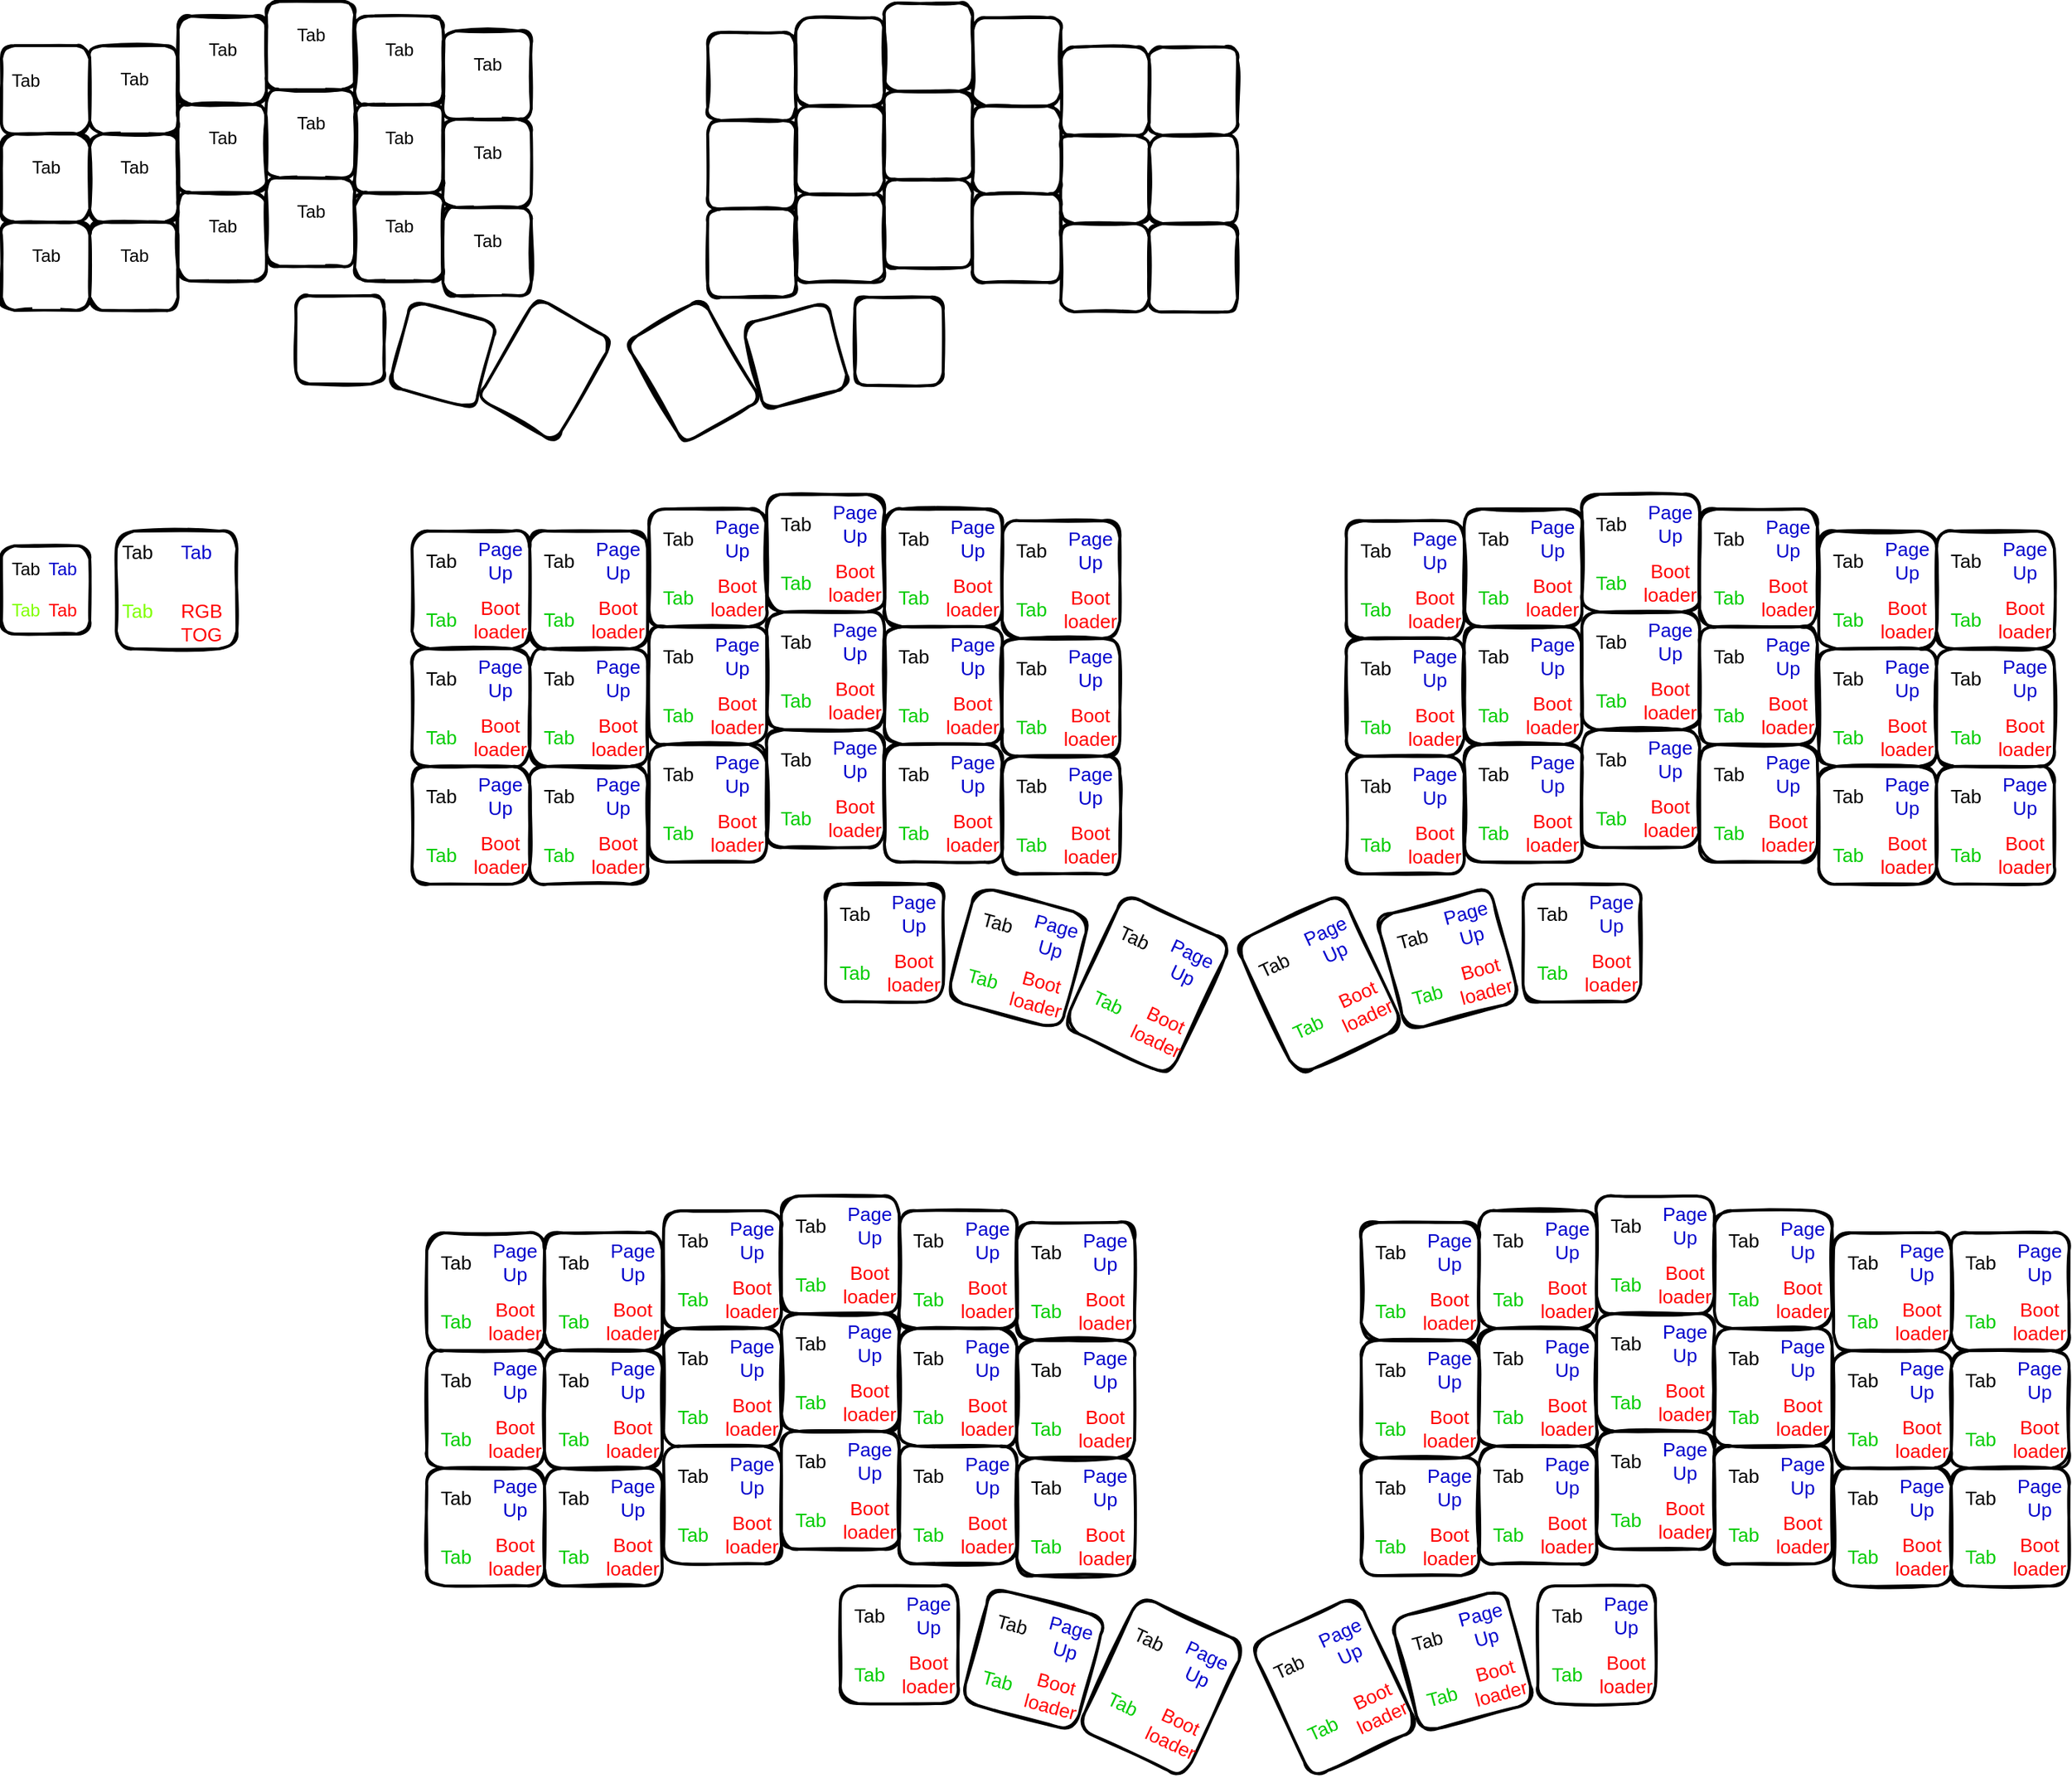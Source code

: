 <mxfile version="21.2.9" type="github">
  <diagram name="第 1 页" id="Lhpt9WF88qVEmdfKzY9J">
    <mxGraphModel dx="2089" dy="2229" grid="1" gridSize="10" guides="1" tooltips="1" connect="1" arrows="1" fold="1" page="1" pageScale="1" pageWidth="827" pageHeight="1169" math="0" shadow="0">
      <root>
        <mxCell id="0" />
        <mxCell id="1" parent="0" />
        <mxCell id="0ytokayuqMbqDu8jkO6P-44" value="" style="group;movable=1;resizable=1;rotatable=1;deletable=1;editable=1;locked=0;connectable=1;labelBackgroundColor=default;labelBorderColor=none;html=1;" vertex="1" connectable="0" parent="1">
          <mxGeometry x="40" y="280" width="413.895" height="298.933" as="geometry" />
        </mxCell>
        <mxCell id="0ytokayuqMbqDu8jkO6P-1" value="" style="rounded=1;html=1;strokeWidth=2;fillWeight=4;hachureGap=8;hachureAngle=45;fillColor=none;sketch=1;fillStyle=dashed;movable=1;resizable=1;rotatable=1;deletable=1;editable=1;locked=0;connectable=1;labelBackgroundColor=default;labelBorderColor=none;" vertex="1" parent="0ytokayuqMbqDu8jkO6P-44">
          <mxGeometry y="30" width="60" height="60" as="geometry" />
        </mxCell>
        <mxCell id="0ytokayuqMbqDu8jkO6P-2" value="&#xa;&lt;span style=&quot;color: rgb(0, 0, 0); font-family: Helvetica; font-size: 12px; font-style: normal; font-variant-ligatures: normal; font-variant-caps: normal; font-weight: 400; letter-spacing: normal; orphans: 2; text-align: center; text-indent: 0px; text-transform: none; widows: 2; word-spacing: 0px; -webkit-text-stroke-width: 0px; background-color: rgb(255, 255, 255); text-decoration-thickness: initial; text-decoration-style: initial; text-decoration-color: initial; float: none; display: inline !important;&quot;&gt;Tab&lt;/span&gt;&#xa;&#xa;" style="rounded=1;html=1;strokeWidth=2;fillWeight=4;hachureGap=8;hachureAngle=45;fillColor=none;sketch=1;movable=1;resizable=1;rotatable=1;deletable=1;editable=1;locked=0;connectable=1;labelBackgroundColor=default;labelBorderColor=none;" vertex="1" parent="0ytokayuqMbqDu8jkO6P-44">
          <mxGeometry x="60" y="30" width="60" height="60" as="geometry" />
        </mxCell>
        <mxCell id="0ytokayuqMbqDu8jkO6P-3" value="&#xa;&lt;span style=&quot;color: rgb(0, 0, 0); font-family: Helvetica; font-size: 12px; font-style: normal; font-variant-ligatures: normal; font-variant-caps: normal; font-weight: 400; letter-spacing: normal; orphans: 2; text-align: center; text-indent: 0px; text-transform: none; widows: 2; word-spacing: 0px; -webkit-text-stroke-width: 0px; background-color: rgb(255, 255, 255); text-decoration-thickness: initial; text-decoration-style: initial; text-decoration-color: initial; float: none; display: inline !important;&quot;&gt;Tab&lt;/span&gt;&#xa;&#xa;" style="rounded=1;html=1;strokeWidth=2;fillWeight=4;hachureGap=8;hachureAngle=45;fillColor=none;sketch=1;movable=1;resizable=1;rotatable=1;deletable=1;editable=1;locked=0;connectable=1;labelBackgroundColor=default;labelBorderColor=none;" vertex="1" parent="0ytokayuqMbqDu8jkO6P-44">
          <mxGeometry x="300" y="20" width="60" height="60" as="geometry" />
        </mxCell>
        <mxCell id="0ytokayuqMbqDu8jkO6P-4" value="&#xa;&lt;span style=&quot;color: rgb(0, 0, 0); font-family: Helvetica; font-size: 12px; font-style: normal; font-variant-ligatures: normal; font-variant-caps: normal; font-weight: 400; letter-spacing: normal; orphans: 2; text-align: center; text-indent: 0px; text-transform: none; widows: 2; word-spacing: 0px; -webkit-text-stroke-width: 0px; background-color: rgb(255, 255, 255); text-decoration-thickness: initial; text-decoration-style: initial; text-decoration-color: initial; float: none; display: inline !important;&quot;&gt;Tab&lt;/span&gt;&#xa;&#xa;" style="rounded=1;html=1;strokeWidth=2;fillWeight=4;hachureGap=8;hachureAngle=45;fillColor=none;sketch=1;movable=1;resizable=1;rotatable=1;deletable=1;editable=1;locked=0;connectable=1;labelBackgroundColor=default;labelBorderColor=none;" vertex="1" parent="0ytokayuqMbqDu8jkO6P-44">
          <mxGeometry x="120" y="10" width="60" height="60" as="geometry" />
        </mxCell>
        <mxCell id="0ytokayuqMbqDu8jkO6P-5" value="&#xa;&lt;span style=&quot;color: rgb(0, 0, 0); font-family: Helvetica; font-size: 12px; font-style: normal; font-variant-ligatures: normal; font-variant-caps: normal; font-weight: 400; letter-spacing: normal; orphans: 2; text-align: center; text-indent: 0px; text-transform: none; widows: 2; word-spacing: 0px; -webkit-text-stroke-width: 0px; background-color: rgb(255, 255, 255); text-decoration-thickness: initial; text-decoration-style: initial; text-decoration-color: initial; float: none; display: inline !important;&quot;&gt;Tab&lt;/span&gt;&#xa;&#xa;" style="rounded=1;html=1;strokeWidth=2;fillWeight=4;hachureGap=8;hachureAngle=45;fillColor=none;sketch=1;movable=1;resizable=1;rotatable=1;deletable=1;editable=1;locked=0;connectable=1;labelBackgroundColor=default;labelBorderColor=none;" vertex="1" parent="0ytokayuqMbqDu8jkO6P-44">
          <mxGeometry x="180" width="60" height="60" as="geometry" />
        </mxCell>
        <mxCell id="0ytokayuqMbqDu8jkO6P-6" value="&#xa;&lt;span style=&quot;color: rgb(0, 0, 0); font-family: Helvetica; font-size: 12px; font-style: normal; font-variant-ligatures: normal; font-variant-caps: normal; font-weight: 400; letter-spacing: normal; orphans: 2; text-align: center; text-indent: 0px; text-transform: none; widows: 2; word-spacing: 0px; -webkit-text-stroke-width: 0px; background-color: rgb(255, 255, 255); text-decoration-thickness: initial; text-decoration-style: initial; text-decoration-color: initial; float: none; display: inline !important;&quot;&gt;Tab&lt;/span&gt;&#xa;&#xa;" style="rounded=1;html=1;strokeWidth=2;fillWeight=4;hachureGap=8;hachureAngle=45;fillColor=none;sketch=1;movable=1;resizable=1;rotatable=1;deletable=1;editable=1;locked=0;connectable=1;labelBackgroundColor=default;labelBorderColor=none;" vertex="1" parent="0ytokayuqMbqDu8jkO6P-44">
          <mxGeometry x="240" y="10" width="60" height="60" as="geometry" />
        </mxCell>
        <mxCell id="0ytokayuqMbqDu8jkO6P-7" value="&#xa;&lt;span style=&quot;color: rgb(0, 0, 0); font-family: Helvetica; font-size: 12px; font-style: normal; font-variant-ligatures: normal; font-variant-caps: normal; font-weight: 400; letter-spacing: normal; orphans: 2; text-align: center; text-indent: 0px; text-transform: none; widows: 2; word-spacing: 0px; -webkit-text-stroke-width: 0px; background-color: rgb(255, 255, 255); text-decoration-thickness: initial; text-decoration-style: initial; text-decoration-color: initial; float: none; display: inline !important;&quot;&gt;Tab&lt;/span&gt;&#xa;&#xa;" style="rounded=1;html=1;strokeWidth=2;fillWeight=4;hachureGap=8;hachureAngle=45;fillColor=none;sketch=1;movable=1;resizable=1;rotatable=1;deletable=1;editable=1;locked=0;connectable=1;labelBackgroundColor=default;labelBorderColor=none;" vertex="1" parent="0ytokayuqMbqDu8jkO6P-44">
          <mxGeometry y="90" width="60" height="60" as="geometry" />
        </mxCell>
        <mxCell id="0ytokayuqMbqDu8jkO6P-8" value="&#xa;&lt;span style=&quot;color: rgb(0, 0, 0); font-family: Helvetica; font-size: 12px; font-style: normal; font-variant-ligatures: normal; font-variant-caps: normal; font-weight: 400; letter-spacing: normal; orphans: 2; text-align: center; text-indent: 0px; text-transform: none; widows: 2; word-spacing: 0px; -webkit-text-stroke-width: 0px; background-color: rgb(255, 255, 255); text-decoration-thickness: initial; text-decoration-style: initial; text-decoration-color: initial; float: none; display: inline !important;&quot;&gt;Tab&lt;/span&gt;&#xa;&#xa;" style="rounded=1;html=1;strokeWidth=2;fillWeight=4;hachureGap=8;hachureAngle=45;fillColor=none;sketch=1;movable=1;resizable=1;rotatable=1;deletable=1;editable=1;locked=0;connectable=1;labelBackgroundColor=default;labelBorderColor=none;" vertex="1" parent="0ytokayuqMbqDu8jkO6P-44">
          <mxGeometry x="60" y="90" width="60" height="60" as="geometry" />
        </mxCell>
        <mxCell id="0ytokayuqMbqDu8jkO6P-9" value="&#xa;&lt;span style=&quot;color: rgb(0, 0, 0); font-family: Helvetica; font-size: 12px; font-style: normal; font-variant-ligatures: normal; font-variant-caps: normal; font-weight: 400; letter-spacing: normal; orphans: 2; text-align: center; text-indent: 0px; text-transform: none; widows: 2; word-spacing: 0px; -webkit-text-stroke-width: 0px; background-color: rgb(255, 255, 255); text-decoration-thickness: initial; text-decoration-style: initial; text-decoration-color: initial; float: none; display: inline !important;&quot;&gt;Tab&lt;/span&gt;&#xa;&#xa;" style="rounded=1;html=1;strokeWidth=2;fillWeight=4;hachureGap=8;hachureAngle=45;fillColor=none;sketch=1;movable=1;resizable=1;rotatable=1;deletable=1;editable=1;locked=0;connectable=1;labelBackgroundColor=default;labelBorderColor=none;" vertex="1" parent="0ytokayuqMbqDu8jkO6P-44">
          <mxGeometry x="300" y="80" width="60" height="60" as="geometry" />
        </mxCell>
        <mxCell id="0ytokayuqMbqDu8jkO6P-10" value="&#xa;&lt;span style=&quot;color: rgb(0, 0, 0); font-family: Helvetica; font-size: 12px; font-style: normal; font-variant-ligatures: normal; font-variant-caps: normal; font-weight: 400; letter-spacing: normal; orphans: 2; text-align: center; text-indent: 0px; text-transform: none; widows: 2; word-spacing: 0px; -webkit-text-stroke-width: 0px; background-color: rgb(255, 255, 255); text-decoration-thickness: initial; text-decoration-style: initial; text-decoration-color: initial; float: none; display: inline !important;&quot;&gt;Tab&lt;/span&gt;&#xa;&#xa;" style="rounded=1;html=1;strokeWidth=2;fillWeight=4;hachureGap=8;hachureAngle=45;fillColor=none;sketch=1;movable=1;resizable=1;rotatable=1;deletable=1;editable=1;locked=0;connectable=1;labelBackgroundColor=default;labelBorderColor=none;" vertex="1" parent="0ytokayuqMbqDu8jkO6P-44">
          <mxGeometry x="120" y="70" width="60" height="60" as="geometry" />
        </mxCell>
        <mxCell id="0ytokayuqMbqDu8jkO6P-11" value="&#xa;&lt;span style=&quot;color: rgb(0, 0, 0); font-family: Helvetica; font-size: 12px; font-style: normal; font-variant-ligatures: normal; font-variant-caps: normal; font-weight: 400; letter-spacing: normal; orphans: 2; text-align: center; text-indent: 0px; text-transform: none; widows: 2; word-spacing: 0px; -webkit-text-stroke-width: 0px; background-color: rgb(255, 255, 255); text-decoration-thickness: initial; text-decoration-style: initial; text-decoration-color: initial; float: none; display: inline !important;&quot;&gt;Tab&lt;/span&gt;&#xa;&#xa;" style="rounded=1;html=1;strokeWidth=2;fillWeight=4;hachureGap=8;hachureAngle=45;fillColor=none;sketch=1;movable=1;resizable=1;rotatable=1;deletable=1;editable=1;locked=0;connectable=1;labelBackgroundColor=default;labelBorderColor=none;" vertex="1" parent="0ytokayuqMbqDu8jkO6P-44">
          <mxGeometry x="180" y="60" width="60" height="60" as="geometry" />
        </mxCell>
        <mxCell id="0ytokayuqMbqDu8jkO6P-12" value="&#xa;&lt;span style=&quot;color: rgb(0, 0, 0); font-family: Helvetica; font-size: 12px; font-style: normal; font-variant-ligatures: normal; font-variant-caps: normal; font-weight: 400; letter-spacing: normal; orphans: 2; text-align: center; text-indent: 0px; text-transform: none; widows: 2; word-spacing: 0px; -webkit-text-stroke-width: 0px; background-color: rgb(255, 255, 255); text-decoration-thickness: initial; text-decoration-style: initial; text-decoration-color: initial; float: none; display: inline !important;&quot;&gt;Tab&lt;/span&gt;&#xa;&#xa;" style="rounded=1;html=1;strokeWidth=2;fillWeight=4;hachureGap=8;hachureAngle=45;fillColor=none;sketch=1;movable=1;resizable=1;rotatable=1;deletable=1;editable=1;locked=0;connectable=1;labelBackgroundColor=default;labelBorderColor=none;" vertex="1" parent="0ytokayuqMbqDu8jkO6P-44">
          <mxGeometry x="240" y="70" width="60" height="60" as="geometry" />
        </mxCell>
        <mxCell id="0ytokayuqMbqDu8jkO6P-13" value="&#xa;&lt;span style=&quot;color: rgb(0, 0, 0); font-family: Helvetica; font-size: 12px; font-style: normal; font-variant-ligatures: normal; font-variant-caps: normal; font-weight: 400; letter-spacing: normal; orphans: 2; text-align: center; text-indent: 0px; text-transform: none; widows: 2; word-spacing: 0px; -webkit-text-stroke-width: 0px; background-color: rgb(255, 255, 255); text-decoration-thickness: initial; text-decoration-style: initial; text-decoration-color: initial; float: none; display: inline !important;&quot;&gt;Tab&lt;/span&gt;&#xa;&#xa;" style="rounded=1;html=1;strokeWidth=2;fillWeight=4;hachureGap=8;hachureAngle=45;fillColor=none;sketch=1;movable=1;resizable=1;rotatable=1;deletable=1;editable=1;locked=0;connectable=1;labelBackgroundColor=default;labelBorderColor=none;" vertex="1" parent="0ytokayuqMbqDu8jkO6P-44">
          <mxGeometry y="150" width="60" height="60" as="geometry" />
        </mxCell>
        <mxCell id="0ytokayuqMbqDu8jkO6P-14" value="&#xa;&lt;span style=&quot;color: rgb(0, 0, 0); font-family: Helvetica; font-size: 12px; font-style: normal; font-variant-ligatures: normal; font-variant-caps: normal; font-weight: 400; letter-spacing: normal; orphans: 2; text-align: center; text-indent: 0px; text-transform: none; widows: 2; word-spacing: 0px; -webkit-text-stroke-width: 0px; background-color: rgb(255, 255, 255); text-decoration-thickness: initial; text-decoration-style: initial; text-decoration-color: initial; float: none; display: inline !important;&quot;&gt;Tab&lt;/span&gt;&#xa;&#xa;" style="rounded=1;html=1;strokeWidth=2;fillWeight=4;hachureGap=8;hachureAngle=45;fillColor=none;sketch=1;movable=1;resizable=1;rotatable=1;deletable=1;editable=1;locked=0;connectable=1;labelBackgroundColor=default;labelBorderColor=none;" vertex="1" parent="0ytokayuqMbqDu8jkO6P-44">
          <mxGeometry x="60" y="150" width="60" height="60" as="geometry" />
        </mxCell>
        <mxCell id="0ytokayuqMbqDu8jkO6P-15" value="&#xa;&lt;span style=&quot;color: rgb(0, 0, 0); font-family: Helvetica; font-size: 12px; font-style: normal; font-variant-ligatures: normal; font-variant-caps: normal; font-weight: 400; letter-spacing: normal; orphans: 2; text-align: center; text-indent: 0px; text-transform: none; widows: 2; word-spacing: 0px; -webkit-text-stroke-width: 0px; background-color: rgb(255, 255, 255); text-decoration-thickness: initial; text-decoration-style: initial; text-decoration-color: initial; float: none; display: inline !important;&quot;&gt;Tab&lt;/span&gt;&#xa;&#xa;" style="rounded=1;html=1;strokeWidth=2;fillWeight=4;hachureGap=8;hachureAngle=45;fillColor=none;sketch=1;movable=1;resizable=1;rotatable=1;deletable=1;editable=1;locked=0;connectable=1;labelBackgroundColor=default;labelBorderColor=none;" vertex="1" parent="0ytokayuqMbqDu8jkO6P-44">
          <mxGeometry x="300" y="140" width="60" height="60" as="geometry" />
        </mxCell>
        <mxCell id="0ytokayuqMbqDu8jkO6P-16" value="&#xa;&lt;span style=&quot;color: rgb(0, 0, 0); font-family: Helvetica; font-size: 12px; font-style: normal; font-variant-ligatures: normal; font-variant-caps: normal; font-weight: 400; letter-spacing: normal; orphans: 2; text-align: center; text-indent: 0px; text-transform: none; widows: 2; word-spacing: 0px; -webkit-text-stroke-width: 0px; background-color: rgb(255, 255, 255); text-decoration-thickness: initial; text-decoration-style: initial; text-decoration-color: initial; float: none; display: inline !important;&quot;&gt;Tab&lt;/span&gt;&#xa;&#xa;" style="rounded=1;html=1;strokeWidth=2;fillWeight=4;hachureGap=8;hachureAngle=45;fillColor=none;sketch=1;movable=1;resizable=1;rotatable=1;deletable=1;editable=1;locked=0;connectable=1;labelBackgroundColor=default;labelBorderColor=none;" vertex="1" parent="0ytokayuqMbqDu8jkO6P-44">
          <mxGeometry x="120" y="130" width="60" height="60" as="geometry" />
        </mxCell>
        <mxCell id="0ytokayuqMbqDu8jkO6P-17" value="&#xa;&lt;span style=&quot;color: rgb(0, 0, 0); font-family: Helvetica; font-size: 12px; font-style: normal; font-variant-ligatures: normal; font-variant-caps: normal; font-weight: 400; letter-spacing: normal; orphans: 2; text-align: center; text-indent: 0px; text-transform: none; widows: 2; word-spacing: 0px; -webkit-text-stroke-width: 0px; background-color: rgb(255, 255, 255); text-decoration-thickness: initial; text-decoration-style: initial; text-decoration-color: initial; float: none; display: inline !important;&quot;&gt;Tab&lt;/span&gt;&#xa;&#xa;" style="rounded=1;html=1;strokeWidth=2;fillWeight=4;hachureGap=8;hachureAngle=45;fillColor=none;sketch=1;movable=1;resizable=1;rotatable=1;deletable=1;editable=1;locked=0;connectable=1;labelBackgroundColor=default;labelBorderColor=none;" vertex="1" parent="0ytokayuqMbqDu8jkO6P-44">
          <mxGeometry x="180" y="120" width="60" height="60" as="geometry" />
        </mxCell>
        <mxCell id="0ytokayuqMbqDu8jkO6P-18" value="&#xa;&lt;span style=&quot;color: rgb(0, 0, 0); font-family: Helvetica; font-size: 12px; font-style: normal; font-variant-ligatures: normal; font-variant-caps: normal; font-weight: 400; letter-spacing: normal; orphans: 2; text-align: center; text-indent: 0px; text-transform: none; widows: 2; word-spacing: 0px; -webkit-text-stroke-width: 0px; background-color: rgb(255, 255, 255); text-decoration-thickness: initial; text-decoration-style: initial; text-decoration-color: initial; float: none; display: inline !important;&quot;&gt;Tab&lt;/span&gt;&#xa;&#xa;" style="rounded=1;html=1;strokeWidth=2;fillWeight=4;hachureGap=8;hachureAngle=45;fillColor=none;sketch=1;movable=1;resizable=1;rotatable=1;deletable=1;editable=1;locked=0;connectable=1;labelBackgroundColor=default;labelBorderColor=none;" vertex="1" parent="0ytokayuqMbqDu8jkO6P-44">
          <mxGeometry x="240" y="130" width="60" height="60" as="geometry" />
        </mxCell>
        <mxCell id="0ytokayuqMbqDu8jkO6P-19" value="" style="rounded=1;html=1;strokeWidth=2;fillWeight=4;hachureGap=8;hachureAngle=45;fillColor=none;sketch=1;fillStyle=dashed;movable=1;resizable=1;rotatable=1;deletable=1;editable=1;locked=0;connectable=1;labelBackgroundColor=default;labelBorderColor=none;" vertex="1" parent="0ytokayuqMbqDu8jkO6P-44">
          <mxGeometry x="200" y="200" width="60" height="60" as="geometry" />
        </mxCell>
        <mxCell id="0ytokayuqMbqDu8jkO6P-20" value="" style="rounded=1;html=1;strokeWidth=2;fillWeight=4;hachureGap=8;hachureAngle=45;fillColor=none;sketch=1;fillStyle=dashed;rotation=15;movable=1;resizable=1;rotatable=1;deletable=1;editable=1;locked=0;connectable=1;labelBackgroundColor=default;labelBorderColor=none;" vertex="1" parent="0ytokayuqMbqDu8jkO6P-44">
          <mxGeometry x="270" y="210" width="60" height="60" as="geometry" />
        </mxCell>
        <mxCell id="0ytokayuqMbqDu8jkO6P-21" value="" style="rounded=1;html=1;strokeWidth=2;fillWeight=4;hachureGap=8;hachureAngle=45;fillColor=none;sketch=1;fillStyle=dashed;rotation=30;movable=1;resizable=1;rotatable=1;deletable=1;editable=1;locked=0;connectable=1;labelBackgroundColor=default;labelBorderColor=none;" vertex="1" parent="0ytokayuqMbqDu8jkO6P-44">
          <mxGeometry x="339.9" y="210.45" width="60" height="79.53" as="geometry" />
        </mxCell>
        <mxCell id="0ytokayuqMbqDu8jkO6P-187" value="&lt;span style=&quot;color: rgb(0, 0, 0); font-family: Helvetica; font-size: 12px; font-style: normal; font-variant-ligatures: normal; font-variant-caps: normal; font-weight: 400; letter-spacing: normal; orphans: 2; text-align: center; text-indent: 0px; text-transform: none; widows: 2; word-spacing: 0px; -webkit-text-stroke-width: 0px; background-color: rgb(255, 255, 255); text-decoration-thickness: initial; text-decoration-style: initial; text-decoration-color: initial; float: none; display: inline !important;&quot;&gt;Tab&lt;/span&gt;" style="text;whiteSpace=wrap;html=1;" vertex="1" parent="0ytokayuqMbqDu8jkO6P-44">
          <mxGeometry x="5" y="40" width="50" height="40" as="geometry" />
        </mxCell>
        <mxCell id="0ytokayuqMbqDu8jkO6P-156" value="" style="group;flipH=1;movable=1;resizable=1;rotatable=1;deletable=1;editable=1;locked=0;connectable=1;labelBackgroundColor=default;labelBorderColor=none;html=1;" vertex="1" connectable="0" parent="1">
          <mxGeometry x="466" y="281" width="413.895" height="298.933" as="geometry" />
        </mxCell>
        <mxCell id="0ytokayuqMbqDu8jkO6P-157" value="" style="rounded=1;html=1;strokeWidth=2;fillWeight=4;hachureGap=8;hachureAngle=45;fillColor=none;sketch=1;fillStyle=dashed;movable=1;resizable=1;rotatable=1;deletable=1;editable=1;locked=0;connectable=1;labelBackgroundColor=default;labelBorderColor=none;" vertex="1" parent="0ytokayuqMbqDu8jkO6P-156">
          <mxGeometry x="353.895" y="30" width="60" height="60" as="geometry" />
        </mxCell>
        <mxCell id="0ytokayuqMbqDu8jkO6P-158" value="" style="rounded=1;html=1;strokeWidth=2;fillWeight=4;hachureGap=8;hachureAngle=45;fillColor=none;sketch=1;movable=1;resizable=1;rotatable=1;deletable=1;editable=1;locked=0;connectable=1;labelBackgroundColor=default;labelBorderColor=none;" vertex="1" parent="0ytokayuqMbqDu8jkO6P-156">
          <mxGeometry x="293.895" y="30" width="60" height="60" as="geometry" />
        </mxCell>
        <mxCell id="0ytokayuqMbqDu8jkO6P-159" value="" style="rounded=1;html=1;strokeWidth=2;fillWeight=4;hachureGap=8;hachureAngle=45;fillColor=none;sketch=1;movable=1;resizable=1;rotatable=1;deletable=1;editable=1;locked=0;connectable=1;labelBackgroundColor=default;labelBorderColor=none;" vertex="1" parent="0ytokayuqMbqDu8jkO6P-156">
          <mxGeometry x="53.895" y="20" width="60" height="60" as="geometry" />
        </mxCell>
        <mxCell id="0ytokayuqMbqDu8jkO6P-160" value="" style="rounded=1;html=1;strokeWidth=2;fillWeight=4;hachureGap=8;hachureAngle=45;fillColor=none;sketch=1;movable=1;resizable=1;rotatable=1;deletable=1;editable=1;locked=0;connectable=1;labelBackgroundColor=default;labelBorderColor=none;" vertex="1" parent="0ytokayuqMbqDu8jkO6P-156">
          <mxGeometry x="233.895" y="10" width="60" height="60" as="geometry" />
        </mxCell>
        <mxCell id="0ytokayuqMbqDu8jkO6P-161" value="" style="rounded=1;html=1;strokeWidth=2;fillWeight=4;hachureGap=8;hachureAngle=45;fillColor=none;sketch=1;movable=1;resizable=1;rotatable=1;deletable=1;editable=1;locked=0;connectable=1;labelBackgroundColor=default;labelBorderColor=none;" vertex="1" parent="0ytokayuqMbqDu8jkO6P-156">
          <mxGeometry x="173.895" width="60" height="60" as="geometry" />
        </mxCell>
        <mxCell id="0ytokayuqMbqDu8jkO6P-162" value="" style="rounded=1;html=1;strokeWidth=2;fillWeight=4;hachureGap=8;hachureAngle=45;fillColor=none;sketch=1;movable=1;resizable=1;rotatable=1;deletable=1;editable=1;locked=0;connectable=1;labelBackgroundColor=default;labelBorderColor=none;" vertex="1" parent="0ytokayuqMbqDu8jkO6P-156">
          <mxGeometry x="113.895" y="10" width="60" height="60" as="geometry" />
        </mxCell>
        <mxCell id="0ytokayuqMbqDu8jkO6P-163" value="" style="rounded=1;html=1;strokeWidth=2;fillWeight=4;hachureGap=8;hachureAngle=45;fillColor=none;sketch=1;movable=1;resizable=1;rotatable=1;deletable=1;editable=1;locked=0;connectable=1;labelBackgroundColor=default;labelBorderColor=none;" vertex="1" parent="0ytokayuqMbqDu8jkO6P-156">
          <mxGeometry x="353.895" y="90" width="60" height="60" as="geometry" />
        </mxCell>
        <mxCell id="0ytokayuqMbqDu8jkO6P-164" value="" style="rounded=1;html=1;strokeWidth=2;fillWeight=4;hachureGap=8;hachureAngle=45;fillColor=none;sketch=1;movable=1;resizable=1;rotatable=1;deletable=1;editable=1;locked=0;connectable=1;labelBackgroundColor=default;labelBorderColor=none;" vertex="1" parent="0ytokayuqMbqDu8jkO6P-156">
          <mxGeometry x="293.895" y="90" width="60" height="60" as="geometry" />
        </mxCell>
        <mxCell id="0ytokayuqMbqDu8jkO6P-165" value="" style="rounded=1;html=1;strokeWidth=2;fillWeight=4;hachureGap=8;hachureAngle=45;fillColor=none;sketch=1;movable=1;resizable=1;rotatable=1;deletable=1;editable=1;locked=0;connectable=1;labelBackgroundColor=default;labelBorderColor=none;" vertex="1" parent="0ytokayuqMbqDu8jkO6P-156">
          <mxGeometry x="53.895" y="80" width="60" height="60" as="geometry" />
        </mxCell>
        <mxCell id="0ytokayuqMbqDu8jkO6P-166" value="" style="rounded=1;html=1;strokeWidth=2;fillWeight=4;hachureGap=8;hachureAngle=45;fillColor=none;sketch=1;movable=1;resizable=1;rotatable=1;deletable=1;editable=1;locked=0;connectable=1;labelBackgroundColor=default;labelBorderColor=none;" vertex="1" parent="0ytokayuqMbqDu8jkO6P-156">
          <mxGeometry x="233.895" y="70" width="60" height="60" as="geometry" />
        </mxCell>
        <mxCell id="0ytokayuqMbqDu8jkO6P-167" value="" style="rounded=1;html=1;strokeWidth=2;fillWeight=4;hachureGap=8;hachureAngle=45;fillColor=none;sketch=1;movable=1;resizable=1;rotatable=1;deletable=1;editable=1;locked=0;connectable=1;labelBackgroundColor=default;labelBorderColor=none;" vertex="1" parent="0ytokayuqMbqDu8jkO6P-156">
          <mxGeometry x="173.895" y="60" width="60" height="60" as="geometry" />
        </mxCell>
        <mxCell id="0ytokayuqMbqDu8jkO6P-168" value="" style="rounded=1;html=1;strokeWidth=2;fillWeight=4;hachureGap=8;hachureAngle=45;fillColor=none;sketch=1;movable=1;resizable=1;rotatable=1;deletable=1;editable=1;locked=0;connectable=1;labelBackgroundColor=default;labelBorderColor=none;" vertex="1" parent="0ytokayuqMbqDu8jkO6P-156">
          <mxGeometry x="113.895" y="70" width="60" height="60" as="geometry" />
        </mxCell>
        <mxCell id="0ytokayuqMbqDu8jkO6P-169" value="" style="rounded=1;html=1;strokeWidth=2;fillWeight=4;hachureGap=8;hachureAngle=45;fillColor=none;sketch=1;movable=1;resizable=1;rotatable=1;deletable=1;editable=1;locked=0;connectable=1;labelBackgroundColor=default;labelBorderColor=none;" vertex="1" parent="0ytokayuqMbqDu8jkO6P-156">
          <mxGeometry x="353.895" y="150" width="60" height="60" as="geometry" />
        </mxCell>
        <mxCell id="0ytokayuqMbqDu8jkO6P-170" value="" style="rounded=1;html=1;strokeWidth=2;fillWeight=4;hachureGap=8;hachureAngle=45;fillColor=none;sketch=1;movable=1;resizable=1;rotatable=1;deletable=1;editable=1;locked=0;connectable=1;labelBackgroundColor=default;labelBorderColor=none;" vertex="1" parent="0ytokayuqMbqDu8jkO6P-156">
          <mxGeometry x="293.895" y="150" width="60" height="60" as="geometry" />
        </mxCell>
        <mxCell id="0ytokayuqMbqDu8jkO6P-171" value="" style="rounded=1;html=1;strokeWidth=2;fillWeight=4;hachureGap=8;hachureAngle=45;fillColor=none;sketch=1;movable=1;resizable=1;rotatable=1;deletable=1;editable=1;locked=0;connectable=1;labelBackgroundColor=default;labelBorderColor=none;" vertex="1" parent="0ytokayuqMbqDu8jkO6P-156">
          <mxGeometry x="53.895" y="140" width="60" height="60" as="geometry" />
        </mxCell>
        <mxCell id="0ytokayuqMbqDu8jkO6P-172" value="" style="rounded=1;html=1;strokeWidth=2;fillWeight=4;hachureGap=8;hachureAngle=45;fillColor=none;sketch=1;movable=1;resizable=1;rotatable=1;deletable=1;editable=1;locked=0;connectable=1;labelBackgroundColor=default;labelBorderColor=none;" vertex="1" parent="0ytokayuqMbqDu8jkO6P-156">
          <mxGeometry x="233.895" y="130" width="60" height="60" as="geometry" />
        </mxCell>
        <mxCell id="0ytokayuqMbqDu8jkO6P-173" value="" style="rounded=1;html=1;strokeWidth=2;fillWeight=4;hachureGap=8;hachureAngle=45;fillColor=none;sketch=1;movable=1;resizable=1;rotatable=1;deletable=1;editable=1;locked=0;connectable=1;labelBackgroundColor=default;labelBorderColor=none;" vertex="1" parent="0ytokayuqMbqDu8jkO6P-156">
          <mxGeometry x="173.895" y="120" width="60" height="60" as="geometry" />
        </mxCell>
        <mxCell id="0ytokayuqMbqDu8jkO6P-174" value="" style="rounded=1;html=1;strokeWidth=2;fillWeight=4;hachureGap=8;hachureAngle=45;fillColor=none;sketch=1;movable=1;resizable=1;rotatable=1;deletable=1;editable=1;locked=0;connectable=1;labelBackgroundColor=default;labelBorderColor=none;" vertex="1" parent="0ytokayuqMbqDu8jkO6P-156">
          <mxGeometry x="113.895" y="130" width="60" height="60" as="geometry" />
        </mxCell>
        <mxCell id="0ytokayuqMbqDu8jkO6P-186" value="" style="group;flipH=1;rotation=0;movable=1;resizable=1;rotatable=1;deletable=1;editable=1;locked=0;connectable=1;labelBackgroundColor=default;labelBorderColor=none;html=1;" vertex="1" connectable="0" parent="1">
          <mxGeometry x="466" y="481" width="213.895" height="98.933" as="geometry" />
        </mxCell>
        <mxCell id="0ytokayuqMbqDu8jkO6P-183" value="" style="rounded=1;html=1;strokeWidth=2;fillWeight=4;hachureGap=8;hachureAngle=45;fillColor=none;sketch=1;fillStyle=dashed;movable=1;resizable=1;rotatable=1;deletable=1;editable=1;locked=0;connectable=1;labelBackgroundColor=default;labelBorderColor=none;" vertex="1" parent="0ytokayuqMbqDu8jkO6P-186">
          <mxGeometry x="153.895" width="60" height="60" as="geometry" />
        </mxCell>
        <mxCell id="0ytokayuqMbqDu8jkO6P-184" value="" style="rounded=1;html=1;strokeWidth=2;fillWeight=4;hachureGap=8;hachureAngle=45;fillColor=none;sketch=1;fillStyle=dashed;rotation=-15;movable=1;resizable=1;rotatable=1;deletable=1;editable=1;locked=0;connectable=1;labelBackgroundColor=default;labelBorderColor=none;" vertex="1" parent="0ytokayuqMbqDu8jkO6P-186">
          <mxGeometry x="83.895" y="10" width="60" height="60" as="geometry" />
        </mxCell>
        <mxCell id="0ytokayuqMbqDu8jkO6P-185" value="" style="rounded=1;html=1;strokeWidth=2;fillWeight=4;hachureGap=8;hachureAngle=45;fillColor=none;sketch=1;fillStyle=dashed;rotation=-30;movable=1;resizable=1;rotatable=1;deletable=1;editable=1;locked=0;connectable=1;labelBackgroundColor=default;labelBorderColor=none;" vertex="1" parent="0ytokayuqMbqDu8jkO6P-186">
          <mxGeometry x="13.995" y="10.45" width="60" height="79.53" as="geometry" />
        </mxCell>
        <mxCell id="0ytokayuqMbqDu8jkO6P-211" value="" style="rounded=1;html=1;strokeWidth=2;fillWeight=4;hachureGap=8;hachureAngle=45;fillColor=none;sketch=1;fillStyle=dashed;movable=1;resizable=1;rotatable=1;deletable=1;editable=1;locked=0;connectable=1;labelBackgroundColor=#000000;labelBorderColor=none;" vertex="1" parent="1">
          <mxGeometry x="40" y="650" width="60" height="60" as="geometry" />
        </mxCell>
        <mxCell id="0ytokayuqMbqDu8jkO6P-212" value="&lt;span style=&quot;color: rgb(0, 0, 0); font-family: Helvetica; font-size: 12px; font-style: normal; font-variant-ligatures: normal; font-variant-caps: normal; font-weight: 400; letter-spacing: normal; orphans: 2; text-align: center; text-indent: 0px; text-transform: none; widows: 2; word-spacing: 0px; -webkit-text-stroke-width: 0px; text-decoration-thickness: initial; text-decoration-style: initial; text-decoration-color: initial; float: none; display: inline !important;&quot;&gt;Tab&lt;/span&gt;" style="text;whiteSpace=wrap;html=1;labelBackgroundColor=none;" vertex="1" parent="1">
          <mxGeometry x="45" y="652" width="50" height="40" as="geometry" />
        </mxCell>
        <mxCell id="0ytokayuqMbqDu8jkO6P-213" value="&lt;span style=&quot;font-family: Helvetica; font-size: 12px; font-style: normal; font-variant-ligatures: normal; font-variant-caps: normal; font-weight: 400; letter-spacing: normal; orphans: 2; text-align: center; text-indent: 0px; text-transform: none; widows: 2; word-spacing: 0px; -webkit-text-stroke-width: 0px; text-decoration-thickness: initial; text-decoration-style: initial; text-decoration-color: initial; float: none; display: inline !important;&quot;&gt;Tab&lt;/span&gt;" style="text;whiteSpace=wrap;html=1;labelBackgroundColor=none;fontColor=#0000CC;" vertex="1" parent="1">
          <mxGeometry x="70" y="652" width="50" height="40" as="geometry" />
        </mxCell>
        <mxCell id="0ytokayuqMbqDu8jkO6P-215" value="&lt;span style=&quot;font-family: Helvetica; font-size: 12px; font-style: normal; font-variant-ligatures: normal; font-variant-caps: normal; font-weight: 400; letter-spacing: normal; orphans: 2; text-align: center; text-indent: 0px; text-transform: none; widows: 2; word-spacing: 0px; -webkit-text-stroke-width: 0px; text-decoration-thickness: initial; text-decoration-style: initial; text-decoration-color: initial; float: none; display: inline !important;&quot;&gt;Tab&lt;/span&gt;" style="text;whiteSpace=wrap;html=1;labelBackgroundColor=none;fontColor=#80FF00;" vertex="1" parent="1">
          <mxGeometry x="45" y="680" width="50" height="40" as="geometry" />
        </mxCell>
        <mxCell id="0ytokayuqMbqDu8jkO6P-216" value="&lt;span style=&quot;font-family: Helvetica; font-size: 12px; font-style: normal; font-variant-ligatures: normal; font-variant-caps: normal; font-weight: 400; letter-spacing: normal; orphans: 2; text-align: center; text-indent: 0px; text-transform: none; widows: 2; word-spacing: 0px; -webkit-text-stroke-width: 0px; text-decoration-thickness: initial; text-decoration-style: initial; text-decoration-color: initial; float: none; display: inline !important;&quot;&gt;Tab&lt;/span&gt;" style="text;whiteSpace=wrap;html=1;labelBackgroundColor=none;fontColor=#FF0000;" vertex="1" parent="1">
          <mxGeometry x="70" y="680" width="50" height="40" as="geometry" />
        </mxCell>
        <mxCell id="0ytokayuqMbqDu8jkO6P-217" value="" style="rounded=1;html=1;strokeWidth=2;fillWeight=4;hachureGap=8;hachureAngle=45;fillColor=none;sketch=1;fillStyle=dashed;movable=1;resizable=1;rotatable=1;deletable=1;editable=1;locked=0;connectable=1;labelBackgroundColor=#000000;labelBorderColor=none;" vertex="1" parent="1">
          <mxGeometry x="118" y="640" width="82" height="80" as="geometry" />
        </mxCell>
        <mxCell id="0ytokayuqMbqDu8jkO6P-218" value="&lt;span style=&quot;color: rgb(0, 0, 0); font-family: Helvetica; font-size: 13px; font-style: normal; font-variant-ligatures: normal; font-variant-caps: normal; font-weight: 400; letter-spacing: normal; orphans: 2; text-align: center; text-indent: 0px; text-transform: none; widows: 2; word-spacing: 0px; -webkit-text-stroke-width: 0px; text-decoration-thickness: initial; text-decoration-style: initial; text-decoration-color: initial; float: none; display: inline !important;&quot;&gt;Tab&lt;/span&gt;" style="text;whiteSpace=wrap;html=1;labelBackgroundColor=none;fontSize=13;" vertex="1" parent="1">
          <mxGeometry x="120" y="640" width="50" height="40" as="geometry" />
        </mxCell>
        <mxCell id="0ytokayuqMbqDu8jkO6P-219" value="&lt;span style=&quot;font-family: Helvetica; font-size: 13px; font-style: normal; font-variant-ligatures: normal; font-variant-caps: normal; font-weight: 400; letter-spacing: normal; orphans: 2; text-align: center; text-indent: 0px; text-transform: none; widows: 2; word-spacing: 0px; -webkit-text-stroke-width: 0px; text-decoration-thickness: initial; text-decoration-style: initial; text-decoration-color: initial; float: none; display: inline !important;&quot;&gt;Tab&lt;/span&gt;" style="text;whiteSpace=wrap;html=1;labelBackgroundColor=none;fontColor=#0000CC;fontSize=13;" vertex="1" parent="1">
          <mxGeometry x="160" y="640" width="50" height="40" as="geometry" />
        </mxCell>
        <mxCell id="0ytokayuqMbqDu8jkO6P-220" value="&lt;span style=&quot;font-family: Helvetica; font-size: 13px; font-style: normal; font-variant-ligatures: normal; font-variant-caps: normal; font-weight: 400; letter-spacing: normal; orphans: 2; text-align: center; text-indent: 0px; text-transform: none; widows: 2; word-spacing: 0px; -webkit-text-stroke-width: 0px; text-decoration-thickness: initial; text-decoration-style: initial; text-decoration-color: initial; float: none; display: inline !important;&quot;&gt;Tab&lt;/span&gt;" style="text;whiteSpace=wrap;html=1;labelBackgroundColor=none;fontColor=#80FF00;fontSize=13;" vertex="1" parent="1">
          <mxGeometry x="120" y="680" width="50" height="40" as="geometry" />
        </mxCell>
        <mxCell id="0ytokayuqMbqDu8jkO6P-221" value="&lt;span style=&quot;font-family: Helvetica; font-size: 13px; font-style: normal; font-variant-ligatures: normal; font-variant-caps: normal; font-weight: 400; letter-spacing: normal; orphans: 2; text-align: center; text-indent: 0px; text-transform: none; widows: 2; word-spacing: 0px; -webkit-text-stroke-width: 0px; text-decoration-thickness: initial; text-decoration-style: initial; text-decoration-color: initial; float: none; display: inline !important;&quot;&gt;RGB&lt;br style=&quot;font-size: 13px;&quot;&gt;TOG&lt;br style=&quot;font-size: 13px;&quot;&gt;&lt;/span&gt;" style="text;whiteSpace=wrap;html=1;labelBackgroundColor=none;fontColor=#FF0000;fontSize=13;" vertex="1" parent="1">
          <mxGeometry x="160" y="680" width="50" height="40" as="geometry" />
        </mxCell>
        <mxCell id="0ytokayuqMbqDu8jkO6P-243" value="" style="group" vertex="1" connectable="0" parent="1">
          <mxGeometry x="319" y="640" width="80" height="80" as="geometry" />
        </mxCell>
        <mxCell id="0ytokayuqMbqDu8jkO6P-244" value="" style="rounded=1;strokeWidth=2;fillWeight=4;hachureGap=8;hachureAngle=45;fillColor=none;sketch=1;fillStyle=dashed;movable=1;resizable=1;rotatable=1;deletable=1;editable=1;locked=0;connectable=1;labelBackgroundColor=none;labelBorderColor=none;fontColor=none;noLabel=1;html=1;container=0;" vertex="1" parent="0ytokayuqMbqDu8jkO6P-243">
          <mxGeometry width="80" height="80" as="geometry" />
        </mxCell>
        <mxCell id="0ytokayuqMbqDu8jkO6P-245" value="Tab" style="text;whiteSpace=wrap;labelBackgroundColor=none;fontSize=13;align=center;verticalAlign=middle;fontColor=#000000;html=1;container=0;" vertex="1" parent="0ytokayuqMbqDu8jkO6P-243">
          <mxGeometry width="40" height="40" as="geometry" />
        </mxCell>
        <mxCell id="0ytokayuqMbqDu8jkO6P-246" value="Page&lt;br&gt;Up&lt;br&gt;" style="text;whiteSpace=wrap;labelBackgroundColor=none;fontColor=#0000CC;fontSize=13;align=center;verticalAlign=middle;html=1;container=0;" vertex="1" parent="0ytokayuqMbqDu8jkO6P-243">
          <mxGeometry x="40" width="40" height="40" as="geometry" />
        </mxCell>
        <mxCell id="0ytokayuqMbqDu8jkO6P-247" value="Tab" style="text;whiteSpace=wrap;labelBackgroundColor=none;fontColor=#00CC00;fontSize=13;align=center;verticalAlign=middle;html=1;container=0;" vertex="1" parent="0ytokayuqMbqDu8jkO6P-243">
          <mxGeometry y="40" width="40" height="40" as="geometry" />
        </mxCell>
        <mxCell id="0ytokayuqMbqDu8jkO6P-248" value="Boot&lt;br&gt;loader&lt;br&gt;" style="text;whiteSpace=wrap;labelBackgroundColor=none;fontColor=#FF0000;fontSize=13;align=center;verticalAlign=middle;html=1;container=0;" vertex="1" parent="0ytokayuqMbqDu8jkO6P-243">
          <mxGeometry x="40" y="40" width="40" height="40" as="geometry" />
        </mxCell>
        <mxCell id="0ytokayuqMbqDu8jkO6P-249" value="" style="group" vertex="1" connectable="0" parent="1">
          <mxGeometry x="399" y="640" width="80" height="80" as="geometry" />
        </mxCell>
        <mxCell id="0ytokayuqMbqDu8jkO6P-250" value="" style="rounded=1;strokeWidth=2;fillWeight=4;hachureGap=8;hachureAngle=45;fillColor=none;sketch=1;fillStyle=dashed;movable=1;resizable=1;rotatable=1;deletable=1;editable=1;locked=0;connectable=1;labelBackgroundColor=none;labelBorderColor=none;fontColor=none;noLabel=1;html=1;container=0;" vertex="1" parent="0ytokayuqMbqDu8jkO6P-249">
          <mxGeometry width="80" height="80" as="geometry" />
        </mxCell>
        <mxCell id="0ytokayuqMbqDu8jkO6P-251" value="Tab" style="text;whiteSpace=wrap;labelBackgroundColor=none;fontSize=13;align=center;verticalAlign=middle;fontColor=#000000;html=1;container=0;" vertex="1" parent="0ytokayuqMbqDu8jkO6P-249">
          <mxGeometry width="40" height="40" as="geometry" />
        </mxCell>
        <mxCell id="0ytokayuqMbqDu8jkO6P-252" value="Page&lt;br&gt;Up&lt;br&gt;" style="text;whiteSpace=wrap;labelBackgroundColor=none;fontColor=#0000CC;fontSize=13;align=center;verticalAlign=middle;html=1;container=0;" vertex="1" parent="0ytokayuqMbqDu8jkO6P-249">
          <mxGeometry x="40" width="40" height="40" as="geometry" />
        </mxCell>
        <mxCell id="0ytokayuqMbqDu8jkO6P-253" value="Tab" style="text;whiteSpace=wrap;labelBackgroundColor=none;fontColor=#00CC00;fontSize=13;align=center;verticalAlign=middle;html=1;container=0;" vertex="1" parent="0ytokayuqMbqDu8jkO6P-249">
          <mxGeometry y="40" width="40" height="40" as="geometry" />
        </mxCell>
        <mxCell id="0ytokayuqMbqDu8jkO6P-254" value="Boot&lt;br&gt;loader&lt;br&gt;" style="text;whiteSpace=wrap;labelBackgroundColor=none;fontColor=#FF0000;fontSize=13;align=center;verticalAlign=middle;html=1;container=0;" vertex="1" parent="0ytokayuqMbqDu8jkO6P-249">
          <mxGeometry x="40" y="40" width="40" height="40" as="geometry" />
        </mxCell>
        <mxCell id="0ytokayuqMbqDu8jkO6P-279" value="" style="group" vertex="1" connectable="0" parent="1">
          <mxGeometry x="480" y="625" width="80" height="80" as="geometry" />
        </mxCell>
        <mxCell id="0ytokayuqMbqDu8jkO6P-280" value="" style="rounded=1;strokeWidth=2;fillWeight=4;hachureGap=8;hachureAngle=45;fillColor=none;sketch=1;fillStyle=dashed;movable=1;resizable=1;rotatable=1;deletable=1;editable=1;locked=0;connectable=1;labelBackgroundColor=none;labelBorderColor=none;fontColor=none;noLabel=1;html=1;container=0;" vertex="1" parent="0ytokayuqMbqDu8jkO6P-279">
          <mxGeometry width="80" height="80" as="geometry" />
        </mxCell>
        <mxCell id="0ytokayuqMbqDu8jkO6P-281" value="Tab" style="text;whiteSpace=wrap;labelBackgroundColor=none;fontSize=13;align=center;verticalAlign=middle;fontColor=#000000;html=1;container=0;" vertex="1" parent="0ytokayuqMbqDu8jkO6P-279">
          <mxGeometry width="40" height="40" as="geometry" />
        </mxCell>
        <mxCell id="0ytokayuqMbqDu8jkO6P-282" value="Page&lt;br&gt;Up&lt;br&gt;" style="text;whiteSpace=wrap;labelBackgroundColor=none;fontColor=#0000CC;fontSize=13;align=center;verticalAlign=middle;html=1;container=0;" vertex="1" parent="0ytokayuqMbqDu8jkO6P-279">
          <mxGeometry x="40" width="40" height="40" as="geometry" />
        </mxCell>
        <mxCell id="0ytokayuqMbqDu8jkO6P-283" value="Tab" style="text;whiteSpace=wrap;labelBackgroundColor=none;fontColor=#00CC00;fontSize=13;align=center;verticalAlign=middle;html=1;container=0;" vertex="1" parent="0ytokayuqMbqDu8jkO6P-279">
          <mxGeometry y="40" width="40" height="40" as="geometry" />
        </mxCell>
        <mxCell id="0ytokayuqMbqDu8jkO6P-284" value="Boot&lt;br&gt;loader&lt;br&gt;" style="text;whiteSpace=wrap;labelBackgroundColor=none;fontColor=#FF0000;fontSize=13;align=center;verticalAlign=middle;html=1;container=0;" vertex="1" parent="0ytokayuqMbqDu8jkO6P-279">
          <mxGeometry x="40" y="40" width="40" height="40" as="geometry" />
        </mxCell>
        <mxCell id="0ytokayuqMbqDu8jkO6P-285" value="" style="group" vertex="1" connectable="0" parent="1">
          <mxGeometry x="560" y="615" width="80" height="80" as="geometry" />
        </mxCell>
        <mxCell id="0ytokayuqMbqDu8jkO6P-286" value="" style="rounded=1;strokeWidth=2;fillWeight=4;hachureGap=8;hachureAngle=45;fillColor=none;sketch=1;fillStyle=dashed;movable=1;resizable=1;rotatable=1;deletable=1;editable=1;locked=0;connectable=1;labelBackgroundColor=none;labelBorderColor=none;fontColor=none;noLabel=1;html=1;container=0;" vertex="1" parent="0ytokayuqMbqDu8jkO6P-285">
          <mxGeometry width="80" height="80" as="geometry" />
        </mxCell>
        <mxCell id="0ytokayuqMbqDu8jkO6P-287" value="Tab" style="text;whiteSpace=wrap;labelBackgroundColor=none;fontSize=13;align=center;verticalAlign=middle;fontColor=#000000;html=1;container=0;" vertex="1" parent="0ytokayuqMbqDu8jkO6P-285">
          <mxGeometry width="40" height="40" as="geometry" />
        </mxCell>
        <mxCell id="0ytokayuqMbqDu8jkO6P-288" value="Page&lt;br&gt;Up&lt;br&gt;" style="text;whiteSpace=wrap;labelBackgroundColor=none;fontColor=#0000CC;fontSize=13;align=center;verticalAlign=middle;html=1;container=0;" vertex="1" parent="0ytokayuqMbqDu8jkO6P-285">
          <mxGeometry x="40" width="40" height="40" as="geometry" />
        </mxCell>
        <mxCell id="0ytokayuqMbqDu8jkO6P-289" value="Tab" style="text;whiteSpace=wrap;labelBackgroundColor=none;fontColor=#00CC00;fontSize=13;align=center;verticalAlign=middle;html=1;container=0;" vertex="1" parent="0ytokayuqMbqDu8jkO6P-285">
          <mxGeometry y="40" width="40" height="40" as="geometry" />
        </mxCell>
        <mxCell id="0ytokayuqMbqDu8jkO6P-290" value="Boot&lt;br&gt;loader&lt;br&gt;" style="text;whiteSpace=wrap;labelBackgroundColor=none;fontColor=#FF0000;fontSize=13;align=center;verticalAlign=middle;html=1;container=0;" vertex="1" parent="0ytokayuqMbqDu8jkO6P-285">
          <mxGeometry x="40" y="40" width="40" height="40" as="geometry" />
        </mxCell>
        <mxCell id="0ytokayuqMbqDu8jkO6P-291" value="" style="group" vertex="1" connectable="0" parent="1">
          <mxGeometry x="640" y="625" width="80" height="80" as="geometry" />
        </mxCell>
        <mxCell id="0ytokayuqMbqDu8jkO6P-292" value="" style="rounded=1;strokeWidth=2;fillWeight=4;hachureGap=8;hachureAngle=45;fillColor=none;sketch=1;fillStyle=dashed;movable=1;resizable=1;rotatable=1;deletable=1;editable=1;locked=0;connectable=1;labelBackgroundColor=none;labelBorderColor=none;fontColor=none;noLabel=1;html=1;container=0;" vertex="1" parent="0ytokayuqMbqDu8jkO6P-291">
          <mxGeometry width="80" height="80" as="geometry" />
        </mxCell>
        <mxCell id="0ytokayuqMbqDu8jkO6P-293" value="Tab" style="text;whiteSpace=wrap;labelBackgroundColor=none;fontSize=13;align=center;verticalAlign=middle;fontColor=#000000;html=1;container=0;" vertex="1" parent="0ytokayuqMbqDu8jkO6P-291">
          <mxGeometry width="40" height="40" as="geometry" />
        </mxCell>
        <mxCell id="0ytokayuqMbqDu8jkO6P-294" value="Page&lt;br&gt;Up&lt;br&gt;" style="text;whiteSpace=wrap;labelBackgroundColor=none;fontColor=#0000CC;fontSize=13;align=center;verticalAlign=middle;html=1;container=0;" vertex="1" parent="0ytokayuqMbqDu8jkO6P-291">
          <mxGeometry x="40" width="40" height="40" as="geometry" />
        </mxCell>
        <mxCell id="0ytokayuqMbqDu8jkO6P-295" value="Tab" style="text;whiteSpace=wrap;labelBackgroundColor=none;fontColor=#00CC00;fontSize=13;align=center;verticalAlign=middle;html=1;container=0;" vertex="1" parent="0ytokayuqMbqDu8jkO6P-291">
          <mxGeometry y="40" width="40" height="40" as="geometry" />
        </mxCell>
        <mxCell id="0ytokayuqMbqDu8jkO6P-296" value="Boot&lt;br&gt;loader&lt;br&gt;" style="text;whiteSpace=wrap;labelBackgroundColor=none;fontColor=#FF0000;fontSize=13;align=center;verticalAlign=middle;html=1;container=0;" vertex="1" parent="0ytokayuqMbqDu8jkO6P-291">
          <mxGeometry x="40" y="40" width="40" height="40" as="geometry" />
        </mxCell>
        <mxCell id="0ytokayuqMbqDu8jkO6P-297" value="" style="group" vertex="1" connectable="0" parent="1">
          <mxGeometry x="720" y="633" width="80" height="80" as="geometry" />
        </mxCell>
        <mxCell id="0ytokayuqMbqDu8jkO6P-298" value="" style="rounded=1;strokeWidth=2;fillWeight=4;hachureGap=8;hachureAngle=45;fillColor=none;sketch=1;fillStyle=dashed;movable=1;resizable=1;rotatable=1;deletable=1;editable=1;locked=0;connectable=1;labelBackgroundColor=none;labelBorderColor=none;fontColor=none;noLabel=1;html=1;container=0;" vertex="1" parent="0ytokayuqMbqDu8jkO6P-297">
          <mxGeometry width="80" height="80" as="geometry" />
        </mxCell>
        <mxCell id="0ytokayuqMbqDu8jkO6P-299" value="Tab" style="text;whiteSpace=wrap;labelBackgroundColor=none;fontSize=13;align=center;verticalAlign=middle;fontColor=#000000;html=1;container=0;" vertex="1" parent="0ytokayuqMbqDu8jkO6P-297">
          <mxGeometry width="40" height="40" as="geometry" />
        </mxCell>
        <mxCell id="0ytokayuqMbqDu8jkO6P-300" value="Page&lt;br&gt;Up&lt;br&gt;" style="text;whiteSpace=wrap;labelBackgroundColor=none;fontColor=#0000CC;fontSize=13;align=center;verticalAlign=middle;html=1;container=0;" vertex="1" parent="0ytokayuqMbqDu8jkO6P-297">
          <mxGeometry x="40" width="40" height="40" as="geometry" />
        </mxCell>
        <mxCell id="0ytokayuqMbqDu8jkO6P-301" value="Tab" style="text;whiteSpace=wrap;labelBackgroundColor=none;fontColor=#00CC00;fontSize=13;align=center;verticalAlign=middle;html=1;container=0;" vertex="1" parent="0ytokayuqMbqDu8jkO6P-297">
          <mxGeometry y="40" width="40" height="40" as="geometry" />
        </mxCell>
        <mxCell id="0ytokayuqMbqDu8jkO6P-302" value="Boot&lt;br&gt;loader&lt;br&gt;" style="text;whiteSpace=wrap;labelBackgroundColor=none;fontColor=#FF0000;fontSize=13;align=center;verticalAlign=middle;html=1;container=0;" vertex="1" parent="0ytokayuqMbqDu8jkO6P-297">
          <mxGeometry x="40" y="40" width="40" height="40" as="geometry" />
        </mxCell>
        <mxCell id="0ytokayuqMbqDu8jkO6P-303" value="" style="group" vertex="1" connectable="0" parent="1">
          <mxGeometry x="319" y="720" width="80" height="80" as="geometry" />
        </mxCell>
        <mxCell id="0ytokayuqMbqDu8jkO6P-304" value="" style="rounded=1;strokeWidth=2;fillWeight=4;hachureGap=8;hachureAngle=45;fillColor=none;sketch=1;fillStyle=dashed;movable=1;resizable=1;rotatable=1;deletable=1;editable=1;locked=0;connectable=1;labelBackgroundColor=none;labelBorderColor=none;fontColor=none;noLabel=1;html=1;container=0;" vertex="1" parent="0ytokayuqMbqDu8jkO6P-303">
          <mxGeometry width="80" height="80" as="geometry" />
        </mxCell>
        <mxCell id="0ytokayuqMbqDu8jkO6P-305" value="Tab" style="text;whiteSpace=wrap;labelBackgroundColor=none;fontSize=13;align=center;verticalAlign=middle;fontColor=#000000;html=1;container=0;" vertex="1" parent="0ytokayuqMbqDu8jkO6P-303">
          <mxGeometry width="40" height="40" as="geometry" />
        </mxCell>
        <mxCell id="0ytokayuqMbqDu8jkO6P-306" value="Page&lt;br&gt;Up&lt;br&gt;" style="text;whiteSpace=wrap;labelBackgroundColor=none;fontColor=#0000CC;fontSize=13;align=center;verticalAlign=middle;html=1;container=0;" vertex="1" parent="0ytokayuqMbqDu8jkO6P-303">
          <mxGeometry x="40" width="40" height="40" as="geometry" />
        </mxCell>
        <mxCell id="0ytokayuqMbqDu8jkO6P-307" value="Tab" style="text;whiteSpace=wrap;labelBackgroundColor=none;fontColor=#00CC00;fontSize=13;align=center;verticalAlign=middle;html=1;container=0;" vertex="1" parent="0ytokayuqMbqDu8jkO6P-303">
          <mxGeometry y="40" width="40" height="40" as="geometry" />
        </mxCell>
        <mxCell id="0ytokayuqMbqDu8jkO6P-308" value="Boot&lt;br&gt;loader&lt;br&gt;" style="text;whiteSpace=wrap;labelBackgroundColor=none;fontColor=#FF0000;fontSize=13;align=center;verticalAlign=middle;html=1;container=0;" vertex="1" parent="0ytokayuqMbqDu8jkO6P-303">
          <mxGeometry x="40" y="40" width="40" height="40" as="geometry" />
        </mxCell>
        <mxCell id="0ytokayuqMbqDu8jkO6P-309" value="" style="group" vertex="1" connectable="0" parent="1">
          <mxGeometry x="399" y="720" width="80" height="80" as="geometry" />
        </mxCell>
        <mxCell id="0ytokayuqMbqDu8jkO6P-310" value="" style="rounded=1;strokeWidth=2;fillWeight=4;hachureGap=8;hachureAngle=45;fillColor=none;sketch=1;fillStyle=dashed;movable=1;resizable=1;rotatable=1;deletable=1;editable=1;locked=0;connectable=1;labelBackgroundColor=none;labelBorderColor=none;fontColor=none;noLabel=1;html=1;container=0;" vertex="1" parent="0ytokayuqMbqDu8jkO6P-309">
          <mxGeometry width="80" height="80" as="geometry" />
        </mxCell>
        <mxCell id="0ytokayuqMbqDu8jkO6P-311" value="Tab" style="text;whiteSpace=wrap;labelBackgroundColor=none;fontSize=13;align=center;verticalAlign=middle;fontColor=#000000;html=1;container=0;" vertex="1" parent="0ytokayuqMbqDu8jkO6P-309">
          <mxGeometry width="40" height="40" as="geometry" />
        </mxCell>
        <mxCell id="0ytokayuqMbqDu8jkO6P-312" value="Page&lt;br&gt;Up&lt;br&gt;" style="text;whiteSpace=wrap;labelBackgroundColor=none;fontColor=#0000CC;fontSize=13;align=center;verticalAlign=middle;html=1;container=0;" vertex="1" parent="0ytokayuqMbqDu8jkO6P-309">
          <mxGeometry x="40" width="40" height="40" as="geometry" />
        </mxCell>
        <mxCell id="0ytokayuqMbqDu8jkO6P-313" value="Tab" style="text;whiteSpace=wrap;labelBackgroundColor=none;fontColor=#00CC00;fontSize=13;align=center;verticalAlign=middle;html=1;container=0;" vertex="1" parent="0ytokayuqMbqDu8jkO6P-309">
          <mxGeometry y="40" width="40" height="40" as="geometry" />
        </mxCell>
        <mxCell id="0ytokayuqMbqDu8jkO6P-314" value="Boot&lt;br&gt;loader&lt;br&gt;" style="text;whiteSpace=wrap;labelBackgroundColor=none;fontColor=#FF0000;fontSize=13;align=center;verticalAlign=middle;html=1;container=0;" vertex="1" parent="0ytokayuqMbqDu8jkO6P-309">
          <mxGeometry x="40" y="40" width="40" height="40" as="geometry" />
        </mxCell>
        <mxCell id="0ytokayuqMbqDu8jkO6P-315" value="" style="group" vertex="1" connectable="0" parent="1">
          <mxGeometry x="480" y="705" width="80" height="80" as="geometry" />
        </mxCell>
        <mxCell id="0ytokayuqMbqDu8jkO6P-316" value="" style="rounded=1;strokeWidth=2;fillWeight=4;hachureGap=8;hachureAngle=45;fillColor=none;sketch=1;fillStyle=dashed;movable=1;resizable=1;rotatable=1;deletable=1;editable=1;locked=0;connectable=1;labelBackgroundColor=none;labelBorderColor=none;fontColor=none;noLabel=1;html=1;container=0;" vertex="1" parent="0ytokayuqMbqDu8jkO6P-315">
          <mxGeometry width="80" height="80" as="geometry" />
        </mxCell>
        <mxCell id="0ytokayuqMbqDu8jkO6P-317" value="Tab" style="text;whiteSpace=wrap;labelBackgroundColor=none;fontSize=13;align=center;verticalAlign=middle;fontColor=#000000;html=1;container=0;" vertex="1" parent="0ytokayuqMbqDu8jkO6P-315">
          <mxGeometry width="40" height="40" as="geometry" />
        </mxCell>
        <mxCell id="0ytokayuqMbqDu8jkO6P-318" value="Page&lt;br&gt;Up&lt;br&gt;" style="text;whiteSpace=wrap;labelBackgroundColor=none;fontColor=#0000CC;fontSize=13;align=center;verticalAlign=middle;html=1;container=0;" vertex="1" parent="0ytokayuqMbqDu8jkO6P-315">
          <mxGeometry x="40" width="40" height="40" as="geometry" />
        </mxCell>
        <mxCell id="0ytokayuqMbqDu8jkO6P-319" value="Tab" style="text;whiteSpace=wrap;labelBackgroundColor=none;fontColor=#00CC00;fontSize=13;align=center;verticalAlign=middle;html=1;container=0;" vertex="1" parent="0ytokayuqMbqDu8jkO6P-315">
          <mxGeometry y="40" width="40" height="40" as="geometry" />
        </mxCell>
        <mxCell id="0ytokayuqMbqDu8jkO6P-320" value="Boot&lt;br&gt;loader&lt;br&gt;" style="text;whiteSpace=wrap;labelBackgroundColor=none;fontColor=#FF0000;fontSize=13;align=center;verticalAlign=middle;html=1;container=0;" vertex="1" parent="0ytokayuqMbqDu8jkO6P-315">
          <mxGeometry x="40" y="40" width="40" height="40" as="geometry" />
        </mxCell>
        <mxCell id="0ytokayuqMbqDu8jkO6P-321" value="" style="group" vertex="1" connectable="0" parent="1">
          <mxGeometry x="560" y="695" width="80" height="80" as="geometry" />
        </mxCell>
        <mxCell id="0ytokayuqMbqDu8jkO6P-322" value="" style="rounded=1;strokeWidth=2;fillWeight=4;hachureGap=8;hachureAngle=45;fillColor=none;sketch=1;fillStyle=dashed;movable=1;resizable=1;rotatable=1;deletable=1;editable=1;locked=0;connectable=1;labelBackgroundColor=none;labelBorderColor=none;fontColor=none;noLabel=1;html=1;container=0;" vertex="1" parent="0ytokayuqMbqDu8jkO6P-321">
          <mxGeometry width="80" height="80" as="geometry" />
        </mxCell>
        <mxCell id="0ytokayuqMbqDu8jkO6P-323" value="Tab" style="text;whiteSpace=wrap;labelBackgroundColor=none;fontSize=13;align=center;verticalAlign=middle;fontColor=#000000;html=1;container=0;" vertex="1" parent="0ytokayuqMbqDu8jkO6P-321">
          <mxGeometry width="40" height="40" as="geometry" />
        </mxCell>
        <mxCell id="0ytokayuqMbqDu8jkO6P-324" value="Page&lt;br&gt;Up&lt;br&gt;" style="text;whiteSpace=wrap;labelBackgroundColor=none;fontColor=#0000CC;fontSize=13;align=center;verticalAlign=middle;html=1;container=0;" vertex="1" parent="0ytokayuqMbqDu8jkO6P-321">
          <mxGeometry x="40" width="40" height="40" as="geometry" />
        </mxCell>
        <mxCell id="0ytokayuqMbqDu8jkO6P-325" value="Tab" style="text;whiteSpace=wrap;labelBackgroundColor=none;fontColor=#00CC00;fontSize=13;align=center;verticalAlign=middle;html=1;container=0;" vertex="1" parent="0ytokayuqMbqDu8jkO6P-321">
          <mxGeometry y="40" width="40" height="40" as="geometry" />
        </mxCell>
        <mxCell id="0ytokayuqMbqDu8jkO6P-326" value="Boot&lt;br&gt;loader&lt;br&gt;" style="text;whiteSpace=wrap;labelBackgroundColor=none;fontColor=#FF0000;fontSize=13;align=center;verticalAlign=middle;html=1;container=0;" vertex="1" parent="0ytokayuqMbqDu8jkO6P-321">
          <mxGeometry x="40" y="40" width="40" height="40" as="geometry" />
        </mxCell>
        <mxCell id="0ytokayuqMbqDu8jkO6P-327" value="" style="group" vertex="1" connectable="0" parent="1">
          <mxGeometry x="640" y="705" width="80" height="80" as="geometry" />
        </mxCell>
        <mxCell id="0ytokayuqMbqDu8jkO6P-328" value="" style="rounded=1;strokeWidth=2;fillWeight=4;hachureGap=8;hachureAngle=45;fillColor=none;sketch=1;fillStyle=dashed;movable=1;resizable=1;rotatable=1;deletable=1;editable=1;locked=0;connectable=1;labelBackgroundColor=none;labelBorderColor=none;fontColor=none;noLabel=1;html=1;container=0;" vertex="1" parent="0ytokayuqMbqDu8jkO6P-327">
          <mxGeometry width="80" height="80" as="geometry" />
        </mxCell>
        <mxCell id="0ytokayuqMbqDu8jkO6P-329" value="Tab" style="text;whiteSpace=wrap;labelBackgroundColor=none;fontSize=13;align=center;verticalAlign=middle;fontColor=#000000;html=1;container=0;" vertex="1" parent="0ytokayuqMbqDu8jkO6P-327">
          <mxGeometry width="40" height="40" as="geometry" />
        </mxCell>
        <mxCell id="0ytokayuqMbqDu8jkO6P-330" value="Page&lt;br&gt;Up&lt;br&gt;" style="text;whiteSpace=wrap;labelBackgroundColor=none;fontColor=#0000CC;fontSize=13;align=center;verticalAlign=middle;html=1;container=0;" vertex="1" parent="0ytokayuqMbqDu8jkO6P-327">
          <mxGeometry x="40" width="40" height="40" as="geometry" />
        </mxCell>
        <mxCell id="0ytokayuqMbqDu8jkO6P-331" value="Tab" style="text;whiteSpace=wrap;labelBackgroundColor=none;fontColor=#00CC00;fontSize=13;align=center;verticalAlign=middle;html=1;container=0;" vertex="1" parent="0ytokayuqMbqDu8jkO6P-327">
          <mxGeometry y="40" width="40" height="40" as="geometry" />
        </mxCell>
        <mxCell id="0ytokayuqMbqDu8jkO6P-332" value="Boot&lt;br&gt;loader&lt;br&gt;" style="text;whiteSpace=wrap;labelBackgroundColor=none;fontColor=#FF0000;fontSize=13;align=center;verticalAlign=middle;html=1;container=0;" vertex="1" parent="0ytokayuqMbqDu8jkO6P-327">
          <mxGeometry x="40" y="40" width="40" height="40" as="geometry" />
        </mxCell>
        <mxCell id="0ytokayuqMbqDu8jkO6P-333" value="" style="group" vertex="1" connectable="0" parent="1">
          <mxGeometry x="720" y="713" width="80" height="80" as="geometry" />
        </mxCell>
        <mxCell id="0ytokayuqMbqDu8jkO6P-334" value="" style="rounded=1;strokeWidth=2;fillWeight=4;hachureGap=8;hachureAngle=45;fillColor=none;sketch=1;fillStyle=dashed;movable=1;resizable=1;rotatable=1;deletable=1;editable=1;locked=0;connectable=1;labelBackgroundColor=none;labelBorderColor=none;fontColor=none;noLabel=1;html=1;container=0;" vertex="1" parent="0ytokayuqMbqDu8jkO6P-333">
          <mxGeometry width="80" height="80" as="geometry" />
        </mxCell>
        <mxCell id="0ytokayuqMbqDu8jkO6P-335" value="Tab" style="text;whiteSpace=wrap;labelBackgroundColor=none;fontSize=13;align=center;verticalAlign=middle;fontColor=#000000;html=1;container=0;" vertex="1" parent="0ytokayuqMbqDu8jkO6P-333">
          <mxGeometry width="40" height="40" as="geometry" />
        </mxCell>
        <mxCell id="0ytokayuqMbqDu8jkO6P-336" value="Page&lt;br&gt;Up&lt;br&gt;" style="text;whiteSpace=wrap;labelBackgroundColor=none;fontColor=#0000CC;fontSize=13;align=center;verticalAlign=middle;html=1;container=0;" vertex="1" parent="0ytokayuqMbqDu8jkO6P-333">
          <mxGeometry x="40" width="40" height="40" as="geometry" />
        </mxCell>
        <mxCell id="0ytokayuqMbqDu8jkO6P-337" value="Tab" style="text;whiteSpace=wrap;labelBackgroundColor=none;fontColor=#00CC00;fontSize=13;align=center;verticalAlign=middle;html=1;container=0;" vertex="1" parent="0ytokayuqMbqDu8jkO6P-333">
          <mxGeometry y="40" width="40" height="40" as="geometry" />
        </mxCell>
        <mxCell id="0ytokayuqMbqDu8jkO6P-338" value="Boot&lt;br&gt;loader&lt;br&gt;" style="text;whiteSpace=wrap;labelBackgroundColor=none;fontColor=#FF0000;fontSize=13;align=center;verticalAlign=middle;html=1;container=0;" vertex="1" parent="0ytokayuqMbqDu8jkO6P-333">
          <mxGeometry x="40" y="40" width="40" height="40" as="geometry" />
        </mxCell>
        <mxCell id="0ytokayuqMbqDu8jkO6P-339" value="" style="group" vertex="1" connectable="0" parent="1">
          <mxGeometry x="319" y="800" width="80" height="80" as="geometry" />
        </mxCell>
        <mxCell id="0ytokayuqMbqDu8jkO6P-340" value="" style="rounded=1;strokeWidth=2;fillWeight=4;hachureGap=8;hachureAngle=45;fillColor=none;sketch=1;fillStyle=dashed;movable=1;resizable=1;rotatable=1;deletable=1;editable=1;locked=0;connectable=1;labelBackgroundColor=none;labelBorderColor=none;fontColor=none;noLabel=1;html=1;container=0;" vertex="1" parent="0ytokayuqMbqDu8jkO6P-339">
          <mxGeometry width="80" height="80" as="geometry" />
        </mxCell>
        <mxCell id="0ytokayuqMbqDu8jkO6P-341" value="Tab" style="text;whiteSpace=wrap;labelBackgroundColor=none;fontSize=13;align=center;verticalAlign=middle;fontColor=#000000;html=1;container=0;" vertex="1" parent="0ytokayuqMbqDu8jkO6P-339">
          <mxGeometry width="40" height="40" as="geometry" />
        </mxCell>
        <mxCell id="0ytokayuqMbqDu8jkO6P-342" value="Page&lt;br&gt;Up&lt;br&gt;" style="text;whiteSpace=wrap;labelBackgroundColor=none;fontColor=#0000CC;fontSize=13;align=center;verticalAlign=middle;html=1;container=0;" vertex="1" parent="0ytokayuqMbqDu8jkO6P-339">
          <mxGeometry x="40" width="40" height="40" as="geometry" />
        </mxCell>
        <mxCell id="0ytokayuqMbqDu8jkO6P-343" value="Tab" style="text;whiteSpace=wrap;labelBackgroundColor=none;fontColor=#00CC00;fontSize=13;align=center;verticalAlign=middle;html=1;container=0;" vertex="1" parent="0ytokayuqMbqDu8jkO6P-339">
          <mxGeometry y="40" width="40" height="40" as="geometry" />
        </mxCell>
        <mxCell id="0ytokayuqMbqDu8jkO6P-344" value="Boot&lt;br&gt;loader&lt;br&gt;" style="text;whiteSpace=wrap;labelBackgroundColor=none;fontColor=#FF0000;fontSize=13;align=center;verticalAlign=middle;html=1;container=0;" vertex="1" parent="0ytokayuqMbqDu8jkO6P-339">
          <mxGeometry x="40" y="40" width="40" height="40" as="geometry" />
        </mxCell>
        <mxCell id="0ytokayuqMbqDu8jkO6P-345" value="" style="group" vertex="1" connectable="0" parent="1">
          <mxGeometry x="399" y="800" width="80" height="80" as="geometry" />
        </mxCell>
        <mxCell id="0ytokayuqMbqDu8jkO6P-346" value="" style="rounded=1;strokeWidth=2;fillWeight=4;hachureGap=8;hachureAngle=45;fillColor=none;sketch=1;fillStyle=dashed;movable=1;resizable=1;rotatable=1;deletable=1;editable=1;locked=0;connectable=1;labelBackgroundColor=none;labelBorderColor=none;fontColor=none;noLabel=1;html=1;container=0;" vertex="1" parent="0ytokayuqMbqDu8jkO6P-345">
          <mxGeometry width="80" height="80" as="geometry" />
        </mxCell>
        <mxCell id="0ytokayuqMbqDu8jkO6P-347" value="Tab" style="text;whiteSpace=wrap;labelBackgroundColor=none;fontSize=13;align=center;verticalAlign=middle;fontColor=#000000;html=1;container=0;" vertex="1" parent="0ytokayuqMbqDu8jkO6P-345">
          <mxGeometry width="40" height="40" as="geometry" />
        </mxCell>
        <mxCell id="0ytokayuqMbqDu8jkO6P-348" value="Page&lt;br&gt;Up&lt;br&gt;" style="text;whiteSpace=wrap;labelBackgroundColor=none;fontColor=#0000CC;fontSize=13;align=center;verticalAlign=middle;html=1;container=0;" vertex="1" parent="0ytokayuqMbqDu8jkO6P-345">
          <mxGeometry x="40" width="40" height="40" as="geometry" />
        </mxCell>
        <mxCell id="0ytokayuqMbqDu8jkO6P-349" value="Tab" style="text;whiteSpace=wrap;labelBackgroundColor=none;fontColor=#00CC00;fontSize=13;align=center;verticalAlign=middle;html=1;container=0;" vertex="1" parent="0ytokayuqMbqDu8jkO6P-345">
          <mxGeometry y="40" width="40" height="40" as="geometry" />
        </mxCell>
        <mxCell id="0ytokayuqMbqDu8jkO6P-350" value="Boot&lt;br&gt;loader&lt;br&gt;" style="text;whiteSpace=wrap;labelBackgroundColor=none;fontColor=#FF0000;fontSize=13;align=center;verticalAlign=middle;html=1;container=0;" vertex="1" parent="0ytokayuqMbqDu8jkO6P-345">
          <mxGeometry x="40" y="40" width="40" height="40" as="geometry" />
        </mxCell>
        <mxCell id="0ytokayuqMbqDu8jkO6P-351" value="" style="group" vertex="1" connectable="0" parent="1">
          <mxGeometry x="480" y="785" width="80" height="80" as="geometry" />
        </mxCell>
        <mxCell id="0ytokayuqMbqDu8jkO6P-352" value="" style="rounded=1;strokeWidth=2;fillWeight=4;hachureGap=8;hachureAngle=45;fillColor=none;sketch=1;fillStyle=dashed;movable=1;resizable=1;rotatable=1;deletable=1;editable=1;locked=0;connectable=1;labelBackgroundColor=none;labelBorderColor=none;fontColor=none;noLabel=1;html=1;container=0;" vertex="1" parent="0ytokayuqMbqDu8jkO6P-351">
          <mxGeometry width="80" height="80" as="geometry" />
        </mxCell>
        <mxCell id="0ytokayuqMbqDu8jkO6P-353" value="Tab" style="text;whiteSpace=wrap;labelBackgroundColor=none;fontSize=13;align=center;verticalAlign=middle;fontColor=#000000;html=1;container=0;" vertex="1" parent="0ytokayuqMbqDu8jkO6P-351">
          <mxGeometry width="40" height="40" as="geometry" />
        </mxCell>
        <mxCell id="0ytokayuqMbqDu8jkO6P-354" value="Page&lt;br&gt;Up&lt;br&gt;" style="text;whiteSpace=wrap;labelBackgroundColor=none;fontColor=#0000CC;fontSize=13;align=center;verticalAlign=middle;html=1;container=0;" vertex="1" parent="0ytokayuqMbqDu8jkO6P-351">
          <mxGeometry x="40" width="40" height="40" as="geometry" />
        </mxCell>
        <mxCell id="0ytokayuqMbqDu8jkO6P-355" value="Tab" style="text;whiteSpace=wrap;labelBackgroundColor=none;fontColor=#00CC00;fontSize=13;align=center;verticalAlign=middle;html=1;container=0;" vertex="1" parent="0ytokayuqMbqDu8jkO6P-351">
          <mxGeometry y="40" width="40" height="40" as="geometry" />
        </mxCell>
        <mxCell id="0ytokayuqMbqDu8jkO6P-356" value="Boot&lt;br&gt;loader&lt;br&gt;" style="text;whiteSpace=wrap;labelBackgroundColor=none;fontColor=#FF0000;fontSize=13;align=center;verticalAlign=middle;html=1;container=0;" vertex="1" parent="0ytokayuqMbqDu8jkO6P-351">
          <mxGeometry x="40" y="40" width="40" height="40" as="geometry" />
        </mxCell>
        <mxCell id="0ytokayuqMbqDu8jkO6P-357" value="" style="group" vertex="1" connectable="0" parent="1">
          <mxGeometry x="560" y="775" width="80" height="80" as="geometry" />
        </mxCell>
        <mxCell id="0ytokayuqMbqDu8jkO6P-358" value="" style="rounded=1;strokeWidth=2;fillWeight=4;hachureGap=8;hachureAngle=45;fillColor=none;sketch=1;fillStyle=dashed;movable=1;resizable=1;rotatable=1;deletable=1;editable=1;locked=0;connectable=1;labelBackgroundColor=none;labelBorderColor=none;fontColor=none;noLabel=1;html=1;container=0;" vertex="1" parent="0ytokayuqMbqDu8jkO6P-357">
          <mxGeometry width="80" height="80" as="geometry" />
        </mxCell>
        <mxCell id="0ytokayuqMbqDu8jkO6P-359" value="Tab" style="text;whiteSpace=wrap;labelBackgroundColor=none;fontSize=13;align=center;verticalAlign=middle;fontColor=#000000;html=1;container=0;" vertex="1" parent="0ytokayuqMbqDu8jkO6P-357">
          <mxGeometry width="40" height="40" as="geometry" />
        </mxCell>
        <mxCell id="0ytokayuqMbqDu8jkO6P-360" value="Page&lt;br&gt;Up&lt;br&gt;" style="text;whiteSpace=wrap;labelBackgroundColor=none;fontColor=#0000CC;fontSize=13;align=center;verticalAlign=middle;html=1;container=0;" vertex="1" parent="0ytokayuqMbqDu8jkO6P-357">
          <mxGeometry x="40" width="40" height="40" as="geometry" />
        </mxCell>
        <mxCell id="0ytokayuqMbqDu8jkO6P-361" value="Tab" style="text;whiteSpace=wrap;labelBackgroundColor=none;fontColor=#00CC00;fontSize=13;align=center;verticalAlign=middle;html=1;container=0;" vertex="1" parent="0ytokayuqMbqDu8jkO6P-357">
          <mxGeometry y="40" width="40" height="40" as="geometry" />
        </mxCell>
        <mxCell id="0ytokayuqMbqDu8jkO6P-362" value="Boot&lt;br&gt;loader&lt;br&gt;" style="text;whiteSpace=wrap;labelBackgroundColor=none;fontColor=#FF0000;fontSize=13;align=center;verticalAlign=middle;html=1;container=0;" vertex="1" parent="0ytokayuqMbqDu8jkO6P-357">
          <mxGeometry x="40" y="40" width="40" height="40" as="geometry" />
        </mxCell>
        <mxCell id="0ytokayuqMbqDu8jkO6P-363" value="" style="group" vertex="1" connectable="0" parent="1">
          <mxGeometry x="640" y="785" width="80" height="80" as="geometry" />
        </mxCell>
        <mxCell id="0ytokayuqMbqDu8jkO6P-364" value="" style="rounded=1;strokeWidth=2;fillWeight=4;hachureGap=8;hachureAngle=45;fillColor=none;sketch=1;fillStyle=dashed;movable=1;resizable=1;rotatable=1;deletable=1;editable=1;locked=0;connectable=1;labelBackgroundColor=none;labelBorderColor=none;fontColor=none;noLabel=1;html=1;container=0;" vertex="1" parent="0ytokayuqMbqDu8jkO6P-363">
          <mxGeometry width="80" height="80" as="geometry" />
        </mxCell>
        <mxCell id="0ytokayuqMbqDu8jkO6P-365" value="Tab" style="text;whiteSpace=wrap;labelBackgroundColor=none;fontSize=13;align=center;verticalAlign=middle;fontColor=#000000;html=1;container=0;" vertex="1" parent="0ytokayuqMbqDu8jkO6P-363">
          <mxGeometry width="40" height="40" as="geometry" />
        </mxCell>
        <mxCell id="0ytokayuqMbqDu8jkO6P-366" value="Page&lt;br&gt;Up&lt;br&gt;" style="text;whiteSpace=wrap;labelBackgroundColor=none;fontColor=#0000CC;fontSize=13;align=center;verticalAlign=middle;html=1;container=0;" vertex="1" parent="0ytokayuqMbqDu8jkO6P-363">
          <mxGeometry x="40" width="40" height="40" as="geometry" />
        </mxCell>
        <mxCell id="0ytokayuqMbqDu8jkO6P-367" value="Tab" style="text;whiteSpace=wrap;labelBackgroundColor=none;fontColor=#00CC00;fontSize=13;align=center;verticalAlign=middle;html=1;container=0;" vertex="1" parent="0ytokayuqMbqDu8jkO6P-363">
          <mxGeometry y="40" width="40" height="40" as="geometry" />
        </mxCell>
        <mxCell id="0ytokayuqMbqDu8jkO6P-368" value="Boot&lt;br&gt;loader&lt;br&gt;" style="text;whiteSpace=wrap;labelBackgroundColor=none;fontColor=#FF0000;fontSize=13;align=center;verticalAlign=middle;html=1;container=0;" vertex="1" parent="0ytokayuqMbqDu8jkO6P-363">
          <mxGeometry x="40" y="40" width="40" height="40" as="geometry" />
        </mxCell>
        <mxCell id="0ytokayuqMbqDu8jkO6P-369" value="" style="group" vertex="1" connectable="0" parent="1">
          <mxGeometry x="720" y="793" width="80" height="80" as="geometry" />
        </mxCell>
        <mxCell id="0ytokayuqMbqDu8jkO6P-370" value="" style="rounded=1;strokeWidth=2;fillWeight=4;hachureGap=8;hachureAngle=45;fillColor=none;sketch=1;fillStyle=dashed;movable=1;resizable=1;rotatable=1;deletable=1;editable=1;locked=0;connectable=1;labelBackgroundColor=none;labelBorderColor=none;fontColor=none;noLabel=1;html=1;container=0;" vertex="1" parent="0ytokayuqMbqDu8jkO6P-369">
          <mxGeometry width="80" height="80" as="geometry" />
        </mxCell>
        <mxCell id="0ytokayuqMbqDu8jkO6P-371" value="Tab" style="text;whiteSpace=wrap;labelBackgroundColor=none;fontSize=13;align=center;verticalAlign=middle;fontColor=#000000;html=1;container=0;" vertex="1" parent="0ytokayuqMbqDu8jkO6P-369">
          <mxGeometry width="40" height="40" as="geometry" />
        </mxCell>
        <mxCell id="0ytokayuqMbqDu8jkO6P-372" value="Page&lt;br&gt;Up&lt;br&gt;" style="text;whiteSpace=wrap;labelBackgroundColor=none;fontColor=#0000CC;fontSize=13;align=center;verticalAlign=middle;html=1;container=0;" vertex="1" parent="0ytokayuqMbqDu8jkO6P-369">
          <mxGeometry x="40" width="40" height="40" as="geometry" />
        </mxCell>
        <mxCell id="0ytokayuqMbqDu8jkO6P-373" value="Tab" style="text;whiteSpace=wrap;labelBackgroundColor=none;fontColor=#00CC00;fontSize=13;align=center;verticalAlign=middle;html=1;container=0;" vertex="1" parent="0ytokayuqMbqDu8jkO6P-369">
          <mxGeometry y="40" width="40" height="40" as="geometry" />
        </mxCell>
        <mxCell id="0ytokayuqMbqDu8jkO6P-374" value="Boot&lt;br&gt;loader&lt;br&gt;" style="text;whiteSpace=wrap;labelBackgroundColor=none;fontColor=#FF0000;fontSize=13;align=center;verticalAlign=middle;html=1;container=0;" vertex="1" parent="0ytokayuqMbqDu8jkO6P-369">
          <mxGeometry x="40" y="40" width="40" height="40" as="geometry" />
        </mxCell>
        <mxCell id="0ytokayuqMbqDu8jkO6P-375" value="" style="group" vertex="1" connectable="0" parent="1">
          <mxGeometry x="600" y="880" width="80" height="80" as="geometry" />
        </mxCell>
        <mxCell id="0ytokayuqMbqDu8jkO6P-376" value="" style="rounded=1;strokeWidth=2;fillWeight=4;hachureGap=8;hachureAngle=45;fillColor=none;sketch=1;fillStyle=dashed;movable=1;resizable=1;rotatable=1;deletable=1;editable=1;locked=0;connectable=1;labelBackgroundColor=none;labelBorderColor=none;fontColor=none;noLabel=1;html=1;container=0;" vertex="1" parent="0ytokayuqMbqDu8jkO6P-375">
          <mxGeometry width="80" height="80" as="geometry" />
        </mxCell>
        <mxCell id="0ytokayuqMbqDu8jkO6P-377" value="Tab" style="text;whiteSpace=wrap;labelBackgroundColor=none;fontSize=13;align=center;verticalAlign=middle;fontColor=#000000;html=1;container=0;" vertex="1" parent="0ytokayuqMbqDu8jkO6P-375">
          <mxGeometry width="40" height="40" as="geometry" />
        </mxCell>
        <mxCell id="0ytokayuqMbqDu8jkO6P-378" value="Page&lt;br&gt;Up&lt;br&gt;" style="text;whiteSpace=wrap;labelBackgroundColor=none;fontColor=#0000CC;fontSize=13;align=center;verticalAlign=middle;html=1;container=0;" vertex="1" parent="0ytokayuqMbqDu8jkO6P-375">
          <mxGeometry x="40" width="40" height="40" as="geometry" />
        </mxCell>
        <mxCell id="0ytokayuqMbqDu8jkO6P-379" value="Tab" style="text;whiteSpace=wrap;labelBackgroundColor=none;fontColor=#00CC00;fontSize=13;align=center;verticalAlign=middle;html=1;container=0;" vertex="1" parent="0ytokayuqMbqDu8jkO6P-375">
          <mxGeometry y="40" width="40" height="40" as="geometry" />
        </mxCell>
        <mxCell id="0ytokayuqMbqDu8jkO6P-380" value="Boot&lt;br&gt;loader&lt;br&gt;" style="text;whiteSpace=wrap;labelBackgroundColor=none;fontColor=#FF0000;fontSize=13;align=center;verticalAlign=middle;html=1;container=0;" vertex="1" parent="0ytokayuqMbqDu8jkO6P-375">
          <mxGeometry x="40" y="40" width="40" height="40" as="geometry" />
        </mxCell>
        <mxCell id="0ytokayuqMbqDu8jkO6P-381" value="" style="group;rotation=15;" vertex="1" connectable="0" parent="1">
          <mxGeometry x="691" y="890" width="80" height="80" as="geometry" />
        </mxCell>
        <mxCell id="0ytokayuqMbqDu8jkO6P-382" value="" style="rounded=1;strokeWidth=2;fillWeight=4;hachureGap=8;hachureAngle=45;fillColor=none;sketch=1;fillStyle=dashed;movable=1;resizable=1;rotatable=1;deletable=1;editable=1;locked=0;connectable=1;labelBackgroundColor=none;labelBorderColor=none;fontColor=none;noLabel=1;html=1;container=0;rotation=15;" vertex="1" parent="0ytokayuqMbqDu8jkO6P-381">
          <mxGeometry width="80" height="80" as="geometry" />
        </mxCell>
        <mxCell id="0ytokayuqMbqDu8jkO6P-383" value="Tab" style="text;whiteSpace=wrap;labelBackgroundColor=none;fontSize=13;align=center;verticalAlign=middle;fontColor=#000000;html=1;container=0;rotation=15;" vertex="1" parent="0ytokayuqMbqDu8jkO6P-381">
          <mxGeometry x="6" y="-4" width="40" height="40" as="geometry" />
        </mxCell>
        <mxCell id="0ytokayuqMbqDu8jkO6P-384" value="Page&lt;br&gt;Up&lt;br&gt;" style="text;whiteSpace=wrap;labelBackgroundColor=none;fontColor=#0000CC;fontSize=13;align=center;verticalAlign=middle;html=1;container=0;rotation=15;" vertex="1" parent="0ytokayuqMbqDu8jkO6P-381">
          <mxGeometry x="44" y="6" width="40" height="40" as="geometry" />
        </mxCell>
        <mxCell id="0ytokayuqMbqDu8jkO6P-385" value="Tab" style="text;whiteSpace=wrap;labelBackgroundColor=none;fontColor=#00CC00;fontSize=13;align=center;verticalAlign=middle;html=1;container=0;rotation=15;" vertex="1" parent="0ytokayuqMbqDu8jkO6P-381">
          <mxGeometry x="-4" y="34" width="40" height="40" as="geometry" />
        </mxCell>
        <mxCell id="0ytokayuqMbqDu8jkO6P-386" value="Boot&lt;br&gt;loader&lt;br&gt;" style="text;whiteSpace=wrap;labelBackgroundColor=none;fontColor=#FF0000;fontSize=13;align=center;verticalAlign=middle;html=1;container=0;rotation=15;" vertex="1" parent="0ytokayuqMbqDu8jkO6P-381">
          <mxGeometry x="34" y="44" width="40" height="40" as="geometry" />
        </mxCell>
        <mxCell id="0ytokayuqMbqDu8jkO6P-407" value="" style="group;rotation=25;" vertex="1" connectable="0" parent="1">
          <mxGeometry x="775.59" y="897.34" width="80" height="100" as="geometry" />
        </mxCell>
        <mxCell id="0ytokayuqMbqDu8jkO6P-408" value="" style="rounded=1;strokeWidth=2;fillWeight=4;hachureGap=8;hachureAngle=45;fillColor=none;sketch=1;fillStyle=dashed;movable=1;resizable=1;rotatable=1;deletable=1;editable=1;locked=0;connectable=1;labelBackgroundColor=none;labelBorderColor=none;fontColor=none;noLabel=1;html=1;container=0;rotation=25;" vertex="1" parent="0ytokayuqMbqDu8jkO6P-407">
          <mxGeometry x="3" y="1" width="80" height="100" as="geometry" />
        </mxCell>
        <mxCell id="0ytokayuqMbqDu8jkO6P-409" value="Tab" style="text;whiteSpace=wrap;labelBackgroundColor=none;fontSize=13;align=center;verticalAlign=middle;fontColor=#000000;html=1;container=0;rotation=25;" vertex="1" parent="0ytokayuqMbqDu8jkO6P-407">
          <mxGeometry x="14" y="-6" width="40" height="50" as="geometry" />
        </mxCell>
        <mxCell id="0ytokayuqMbqDu8jkO6P-410" value="Page&lt;br&gt;Up&lt;br&gt;" style="text;whiteSpace=wrap;labelBackgroundColor=none;fontColor=#0000CC;fontSize=13;align=center;verticalAlign=middle;html=1;container=0;rotation=25;" vertex="1" parent="0ytokayuqMbqDu8jkO6P-407">
          <mxGeometry x="50" y="12" width="40" height="50" as="geometry" />
        </mxCell>
        <mxCell id="0ytokayuqMbqDu8jkO6P-411" value="Tab" style="text;whiteSpace=wrap;labelBackgroundColor=none;fontColor=#00CC00;fontSize=13;align=center;verticalAlign=middle;html=1;container=0;rotation=25;" vertex="1" parent="0ytokayuqMbqDu8jkO6P-407">
          <mxGeometry x="-4" y="38" width="40" height="50" as="geometry" />
        </mxCell>
        <mxCell id="0ytokayuqMbqDu8jkO6P-412" value="Boot&lt;br&gt;loader&lt;br&gt;" style="text;whiteSpace=wrap;labelBackgroundColor=none;fontColor=#FF0000;fontSize=13;align=center;verticalAlign=middle;html=1;container=0;rotation=25;" vertex="1" parent="0ytokayuqMbqDu8jkO6P-407">
          <mxGeometry x="32" y="57" width="40" height="50" as="geometry" />
        </mxCell>
        <mxCell id="0ytokayuqMbqDu8jkO6P-413" value="" style="group" vertex="1" connectable="0" parent="1">
          <mxGeometry x="1354.973" y="640" width="80" height="80" as="geometry" />
        </mxCell>
        <mxCell id="0ytokayuqMbqDu8jkO6P-414" value="" style="rounded=1;strokeWidth=2;fillWeight=4;hachureGap=8;hachureAngle=45;fillColor=none;sketch=1;fillStyle=dashed;movable=1;resizable=1;rotatable=1;deletable=1;editable=1;locked=0;connectable=1;labelBackgroundColor=none;labelBorderColor=none;fontColor=none;noLabel=1;html=1;container=0;" vertex="1" parent="0ytokayuqMbqDu8jkO6P-413">
          <mxGeometry width="80" height="80" as="geometry" />
        </mxCell>
        <mxCell id="0ytokayuqMbqDu8jkO6P-415" value="Tab" style="text;whiteSpace=wrap;labelBackgroundColor=none;fontSize=13;align=center;verticalAlign=middle;fontColor=#000000;html=1;container=0;" vertex="1" parent="0ytokayuqMbqDu8jkO6P-413">
          <mxGeometry width="40" height="40" as="geometry" />
        </mxCell>
        <mxCell id="0ytokayuqMbqDu8jkO6P-416" value="Page&lt;br&gt;Up&lt;br&gt;" style="text;whiteSpace=wrap;labelBackgroundColor=none;fontColor=#0000CC;fontSize=13;align=center;verticalAlign=middle;html=1;container=0;" vertex="1" parent="0ytokayuqMbqDu8jkO6P-413">
          <mxGeometry x="40" width="40" height="40" as="geometry" />
        </mxCell>
        <mxCell id="0ytokayuqMbqDu8jkO6P-417" value="Tab" style="text;whiteSpace=wrap;labelBackgroundColor=none;fontColor=#00CC00;fontSize=13;align=center;verticalAlign=middle;html=1;container=0;" vertex="1" parent="0ytokayuqMbqDu8jkO6P-413">
          <mxGeometry y="40" width="40" height="40" as="geometry" />
        </mxCell>
        <mxCell id="0ytokayuqMbqDu8jkO6P-418" value="Boot&lt;br&gt;loader&lt;br&gt;" style="text;whiteSpace=wrap;labelBackgroundColor=none;fontColor=#FF0000;fontSize=13;align=center;verticalAlign=middle;html=1;container=0;" vertex="1" parent="0ytokayuqMbqDu8jkO6P-413">
          <mxGeometry x="40" y="40" width="40" height="40" as="geometry" />
        </mxCell>
        <mxCell id="0ytokayuqMbqDu8jkO6P-419" value="" style="group" vertex="1" connectable="0" parent="1">
          <mxGeometry x="1274.973" y="640" width="80" height="80" as="geometry" />
        </mxCell>
        <mxCell id="0ytokayuqMbqDu8jkO6P-420" value="" style="rounded=1;strokeWidth=2;fillWeight=4;hachureGap=8;hachureAngle=45;fillColor=none;sketch=1;fillStyle=dashed;movable=1;resizable=1;rotatable=1;deletable=1;editable=1;locked=0;connectable=1;labelBackgroundColor=none;labelBorderColor=none;fontColor=none;noLabel=1;html=1;container=0;" vertex="1" parent="0ytokayuqMbqDu8jkO6P-419">
          <mxGeometry width="80" height="80" as="geometry" />
        </mxCell>
        <mxCell id="0ytokayuqMbqDu8jkO6P-421" value="Tab" style="text;whiteSpace=wrap;labelBackgroundColor=none;fontSize=13;align=center;verticalAlign=middle;fontColor=#000000;html=1;container=0;" vertex="1" parent="0ytokayuqMbqDu8jkO6P-419">
          <mxGeometry width="40" height="40" as="geometry" />
        </mxCell>
        <mxCell id="0ytokayuqMbqDu8jkO6P-422" value="Page&lt;br&gt;Up&lt;br&gt;" style="text;whiteSpace=wrap;labelBackgroundColor=none;fontColor=#0000CC;fontSize=13;align=center;verticalAlign=middle;html=1;container=0;" vertex="1" parent="0ytokayuqMbqDu8jkO6P-419">
          <mxGeometry x="40" width="40" height="40" as="geometry" />
        </mxCell>
        <mxCell id="0ytokayuqMbqDu8jkO6P-423" value="Tab" style="text;whiteSpace=wrap;labelBackgroundColor=none;fontColor=#00CC00;fontSize=13;align=center;verticalAlign=middle;html=1;container=0;" vertex="1" parent="0ytokayuqMbqDu8jkO6P-419">
          <mxGeometry y="40" width="40" height="40" as="geometry" />
        </mxCell>
        <mxCell id="0ytokayuqMbqDu8jkO6P-424" value="Boot&lt;br&gt;loader&lt;br&gt;" style="text;whiteSpace=wrap;labelBackgroundColor=none;fontColor=#FF0000;fontSize=13;align=center;verticalAlign=middle;html=1;container=0;" vertex="1" parent="0ytokayuqMbqDu8jkO6P-419">
          <mxGeometry x="40" y="40" width="40" height="40" as="geometry" />
        </mxCell>
        <mxCell id="0ytokayuqMbqDu8jkO6P-425" value="" style="group" vertex="1" connectable="0" parent="1">
          <mxGeometry x="1193.973" y="625" width="80" height="80" as="geometry" />
        </mxCell>
        <mxCell id="0ytokayuqMbqDu8jkO6P-426" value="" style="rounded=1;strokeWidth=2;fillWeight=4;hachureGap=8;hachureAngle=45;fillColor=none;sketch=1;fillStyle=dashed;movable=1;resizable=1;rotatable=1;deletable=1;editable=1;locked=0;connectable=1;labelBackgroundColor=none;labelBorderColor=none;fontColor=none;noLabel=1;html=1;container=0;" vertex="1" parent="0ytokayuqMbqDu8jkO6P-425">
          <mxGeometry width="80" height="80" as="geometry" />
        </mxCell>
        <mxCell id="0ytokayuqMbqDu8jkO6P-427" value="Tab" style="text;whiteSpace=wrap;labelBackgroundColor=none;fontSize=13;align=center;verticalAlign=middle;fontColor=#000000;html=1;container=0;" vertex="1" parent="0ytokayuqMbqDu8jkO6P-425">
          <mxGeometry width="40" height="40" as="geometry" />
        </mxCell>
        <mxCell id="0ytokayuqMbqDu8jkO6P-428" value="Page&lt;br&gt;Up&lt;br&gt;" style="text;whiteSpace=wrap;labelBackgroundColor=none;fontColor=#0000CC;fontSize=13;align=center;verticalAlign=middle;html=1;container=0;" vertex="1" parent="0ytokayuqMbqDu8jkO6P-425">
          <mxGeometry x="40" width="40" height="40" as="geometry" />
        </mxCell>
        <mxCell id="0ytokayuqMbqDu8jkO6P-429" value="Tab" style="text;whiteSpace=wrap;labelBackgroundColor=none;fontColor=#00CC00;fontSize=13;align=center;verticalAlign=middle;html=1;container=0;" vertex="1" parent="0ytokayuqMbqDu8jkO6P-425">
          <mxGeometry y="40" width="40" height="40" as="geometry" />
        </mxCell>
        <mxCell id="0ytokayuqMbqDu8jkO6P-430" value="Boot&lt;br&gt;loader&lt;br&gt;" style="text;whiteSpace=wrap;labelBackgroundColor=none;fontColor=#FF0000;fontSize=13;align=center;verticalAlign=middle;html=1;container=0;" vertex="1" parent="0ytokayuqMbqDu8jkO6P-425">
          <mxGeometry x="40" y="40" width="40" height="40" as="geometry" />
        </mxCell>
        <mxCell id="0ytokayuqMbqDu8jkO6P-431" value="" style="group" vertex="1" connectable="0" parent="1">
          <mxGeometry x="1113.973" y="615" width="80" height="80" as="geometry" />
        </mxCell>
        <mxCell id="0ytokayuqMbqDu8jkO6P-432" value="" style="rounded=1;strokeWidth=2;fillWeight=4;hachureGap=8;hachureAngle=45;fillColor=none;sketch=1;fillStyle=dashed;movable=1;resizable=1;rotatable=1;deletable=1;editable=1;locked=0;connectable=1;labelBackgroundColor=none;labelBorderColor=none;fontColor=none;noLabel=1;html=1;container=0;" vertex="1" parent="0ytokayuqMbqDu8jkO6P-431">
          <mxGeometry width="80" height="80" as="geometry" />
        </mxCell>
        <mxCell id="0ytokayuqMbqDu8jkO6P-433" value="Tab" style="text;whiteSpace=wrap;labelBackgroundColor=none;fontSize=13;align=center;verticalAlign=middle;fontColor=#000000;html=1;container=0;" vertex="1" parent="0ytokayuqMbqDu8jkO6P-431">
          <mxGeometry width="40" height="40" as="geometry" />
        </mxCell>
        <mxCell id="0ytokayuqMbqDu8jkO6P-434" value="Page&lt;br&gt;Up&lt;br&gt;" style="text;whiteSpace=wrap;labelBackgroundColor=none;fontColor=#0000CC;fontSize=13;align=center;verticalAlign=middle;html=1;container=0;" vertex="1" parent="0ytokayuqMbqDu8jkO6P-431">
          <mxGeometry x="40" width="40" height="40" as="geometry" />
        </mxCell>
        <mxCell id="0ytokayuqMbqDu8jkO6P-435" value="Tab" style="text;whiteSpace=wrap;labelBackgroundColor=none;fontColor=#00CC00;fontSize=13;align=center;verticalAlign=middle;html=1;container=0;" vertex="1" parent="0ytokayuqMbqDu8jkO6P-431">
          <mxGeometry y="40" width="40" height="40" as="geometry" />
        </mxCell>
        <mxCell id="0ytokayuqMbqDu8jkO6P-436" value="Boot&lt;br&gt;loader&lt;br&gt;" style="text;whiteSpace=wrap;labelBackgroundColor=none;fontColor=#FF0000;fontSize=13;align=center;verticalAlign=middle;html=1;container=0;" vertex="1" parent="0ytokayuqMbqDu8jkO6P-431">
          <mxGeometry x="40" y="40" width="40" height="40" as="geometry" />
        </mxCell>
        <mxCell id="0ytokayuqMbqDu8jkO6P-437" value="" style="group" vertex="1" connectable="0" parent="1">
          <mxGeometry x="1033.973" y="625" width="80" height="80" as="geometry" />
        </mxCell>
        <mxCell id="0ytokayuqMbqDu8jkO6P-438" value="" style="rounded=1;strokeWidth=2;fillWeight=4;hachureGap=8;hachureAngle=45;fillColor=none;sketch=1;fillStyle=dashed;movable=1;resizable=1;rotatable=1;deletable=1;editable=1;locked=0;connectable=1;labelBackgroundColor=none;labelBorderColor=none;fontColor=none;noLabel=1;html=1;container=0;" vertex="1" parent="0ytokayuqMbqDu8jkO6P-437">
          <mxGeometry width="80" height="80" as="geometry" />
        </mxCell>
        <mxCell id="0ytokayuqMbqDu8jkO6P-439" value="Tab" style="text;whiteSpace=wrap;labelBackgroundColor=none;fontSize=13;align=center;verticalAlign=middle;fontColor=#000000;html=1;container=0;" vertex="1" parent="0ytokayuqMbqDu8jkO6P-437">
          <mxGeometry width="40" height="40" as="geometry" />
        </mxCell>
        <mxCell id="0ytokayuqMbqDu8jkO6P-440" value="Page&lt;br&gt;Up&lt;br&gt;" style="text;whiteSpace=wrap;labelBackgroundColor=none;fontColor=#0000CC;fontSize=13;align=center;verticalAlign=middle;html=1;container=0;" vertex="1" parent="0ytokayuqMbqDu8jkO6P-437">
          <mxGeometry x="40" width="40" height="40" as="geometry" />
        </mxCell>
        <mxCell id="0ytokayuqMbqDu8jkO6P-441" value="Tab" style="text;whiteSpace=wrap;labelBackgroundColor=none;fontColor=#00CC00;fontSize=13;align=center;verticalAlign=middle;html=1;container=0;" vertex="1" parent="0ytokayuqMbqDu8jkO6P-437">
          <mxGeometry y="40" width="40" height="40" as="geometry" />
        </mxCell>
        <mxCell id="0ytokayuqMbqDu8jkO6P-442" value="Boot&lt;br&gt;loader&lt;br&gt;" style="text;whiteSpace=wrap;labelBackgroundColor=none;fontColor=#FF0000;fontSize=13;align=center;verticalAlign=middle;html=1;container=0;" vertex="1" parent="0ytokayuqMbqDu8jkO6P-437">
          <mxGeometry x="40" y="40" width="40" height="40" as="geometry" />
        </mxCell>
        <mxCell id="0ytokayuqMbqDu8jkO6P-443" value="" style="group" vertex="1" connectable="0" parent="1">
          <mxGeometry x="953.973" y="633" width="80" height="80" as="geometry" />
        </mxCell>
        <mxCell id="0ytokayuqMbqDu8jkO6P-444" value="" style="rounded=1;strokeWidth=2;fillWeight=4;hachureGap=8;hachureAngle=45;fillColor=none;sketch=1;fillStyle=dashed;movable=1;resizable=1;rotatable=1;deletable=1;editable=1;locked=0;connectable=1;labelBackgroundColor=none;labelBorderColor=none;fontColor=none;noLabel=1;html=1;container=0;" vertex="1" parent="0ytokayuqMbqDu8jkO6P-443">
          <mxGeometry width="80" height="80" as="geometry" />
        </mxCell>
        <mxCell id="0ytokayuqMbqDu8jkO6P-445" value="Tab" style="text;whiteSpace=wrap;labelBackgroundColor=none;fontSize=13;align=center;verticalAlign=middle;fontColor=#000000;html=1;container=0;" vertex="1" parent="0ytokayuqMbqDu8jkO6P-443">
          <mxGeometry width="40" height="40" as="geometry" />
        </mxCell>
        <mxCell id="0ytokayuqMbqDu8jkO6P-446" value="Page&lt;br&gt;Up&lt;br&gt;" style="text;whiteSpace=wrap;labelBackgroundColor=none;fontColor=#0000CC;fontSize=13;align=center;verticalAlign=middle;html=1;container=0;" vertex="1" parent="0ytokayuqMbqDu8jkO6P-443">
          <mxGeometry x="40" width="40" height="40" as="geometry" />
        </mxCell>
        <mxCell id="0ytokayuqMbqDu8jkO6P-447" value="Tab" style="text;whiteSpace=wrap;labelBackgroundColor=none;fontColor=#00CC00;fontSize=13;align=center;verticalAlign=middle;html=1;container=0;" vertex="1" parent="0ytokayuqMbqDu8jkO6P-443">
          <mxGeometry y="40" width="40" height="40" as="geometry" />
        </mxCell>
        <mxCell id="0ytokayuqMbqDu8jkO6P-448" value="Boot&lt;br&gt;loader&lt;br&gt;" style="text;whiteSpace=wrap;labelBackgroundColor=none;fontColor=#FF0000;fontSize=13;align=center;verticalAlign=middle;html=1;container=0;" vertex="1" parent="0ytokayuqMbqDu8jkO6P-443">
          <mxGeometry x="40" y="40" width="40" height="40" as="geometry" />
        </mxCell>
        <mxCell id="0ytokayuqMbqDu8jkO6P-449" value="" style="group" vertex="1" connectable="0" parent="1">
          <mxGeometry x="1354.973" y="720" width="80" height="80" as="geometry" />
        </mxCell>
        <mxCell id="0ytokayuqMbqDu8jkO6P-450" value="" style="rounded=1;strokeWidth=2;fillWeight=4;hachureGap=8;hachureAngle=45;fillColor=none;sketch=1;fillStyle=dashed;movable=1;resizable=1;rotatable=1;deletable=1;editable=1;locked=0;connectable=1;labelBackgroundColor=none;labelBorderColor=none;fontColor=none;noLabel=1;html=1;container=0;" vertex="1" parent="0ytokayuqMbqDu8jkO6P-449">
          <mxGeometry width="80" height="80" as="geometry" />
        </mxCell>
        <mxCell id="0ytokayuqMbqDu8jkO6P-451" value="Tab" style="text;whiteSpace=wrap;labelBackgroundColor=none;fontSize=13;align=center;verticalAlign=middle;fontColor=#000000;html=1;container=0;" vertex="1" parent="0ytokayuqMbqDu8jkO6P-449">
          <mxGeometry width="40" height="40" as="geometry" />
        </mxCell>
        <mxCell id="0ytokayuqMbqDu8jkO6P-452" value="Page&lt;br&gt;Up&lt;br&gt;" style="text;whiteSpace=wrap;labelBackgroundColor=none;fontColor=#0000CC;fontSize=13;align=center;verticalAlign=middle;html=1;container=0;" vertex="1" parent="0ytokayuqMbqDu8jkO6P-449">
          <mxGeometry x="40" width="40" height="40" as="geometry" />
        </mxCell>
        <mxCell id="0ytokayuqMbqDu8jkO6P-453" value="Tab" style="text;whiteSpace=wrap;labelBackgroundColor=none;fontColor=#00CC00;fontSize=13;align=center;verticalAlign=middle;html=1;container=0;" vertex="1" parent="0ytokayuqMbqDu8jkO6P-449">
          <mxGeometry y="40" width="40" height="40" as="geometry" />
        </mxCell>
        <mxCell id="0ytokayuqMbqDu8jkO6P-454" value="Boot&lt;br&gt;loader&lt;br&gt;" style="text;whiteSpace=wrap;labelBackgroundColor=none;fontColor=#FF0000;fontSize=13;align=center;verticalAlign=middle;html=1;container=0;" vertex="1" parent="0ytokayuqMbqDu8jkO6P-449">
          <mxGeometry x="40" y="40" width="40" height="40" as="geometry" />
        </mxCell>
        <mxCell id="0ytokayuqMbqDu8jkO6P-455" value="" style="group" vertex="1" connectable="0" parent="1">
          <mxGeometry x="1274.973" y="720" width="80" height="80" as="geometry" />
        </mxCell>
        <mxCell id="0ytokayuqMbqDu8jkO6P-456" value="" style="rounded=1;strokeWidth=2;fillWeight=4;hachureGap=8;hachureAngle=45;fillColor=none;sketch=1;fillStyle=dashed;movable=1;resizable=1;rotatable=1;deletable=1;editable=1;locked=0;connectable=1;labelBackgroundColor=none;labelBorderColor=none;fontColor=none;noLabel=1;html=1;container=0;" vertex="1" parent="0ytokayuqMbqDu8jkO6P-455">
          <mxGeometry width="80" height="80" as="geometry" />
        </mxCell>
        <mxCell id="0ytokayuqMbqDu8jkO6P-457" value="Tab" style="text;whiteSpace=wrap;labelBackgroundColor=none;fontSize=13;align=center;verticalAlign=middle;fontColor=#000000;html=1;container=0;" vertex="1" parent="0ytokayuqMbqDu8jkO6P-455">
          <mxGeometry width="40" height="40" as="geometry" />
        </mxCell>
        <mxCell id="0ytokayuqMbqDu8jkO6P-458" value="Page&lt;br&gt;Up&lt;br&gt;" style="text;whiteSpace=wrap;labelBackgroundColor=none;fontColor=#0000CC;fontSize=13;align=center;verticalAlign=middle;html=1;container=0;" vertex="1" parent="0ytokayuqMbqDu8jkO6P-455">
          <mxGeometry x="40" width="40" height="40" as="geometry" />
        </mxCell>
        <mxCell id="0ytokayuqMbqDu8jkO6P-459" value="Tab" style="text;whiteSpace=wrap;labelBackgroundColor=none;fontColor=#00CC00;fontSize=13;align=center;verticalAlign=middle;html=1;container=0;" vertex="1" parent="0ytokayuqMbqDu8jkO6P-455">
          <mxGeometry y="40" width="40" height="40" as="geometry" />
        </mxCell>
        <mxCell id="0ytokayuqMbqDu8jkO6P-460" value="Boot&lt;br&gt;loader&lt;br&gt;" style="text;whiteSpace=wrap;labelBackgroundColor=none;fontColor=#FF0000;fontSize=13;align=center;verticalAlign=middle;html=1;container=0;" vertex="1" parent="0ytokayuqMbqDu8jkO6P-455">
          <mxGeometry x="40" y="40" width="40" height="40" as="geometry" />
        </mxCell>
        <mxCell id="0ytokayuqMbqDu8jkO6P-461" value="" style="group" vertex="1" connectable="0" parent="1">
          <mxGeometry x="1193.973" y="705" width="80" height="80" as="geometry" />
        </mxCell>
        <mxCell id="0ytokayuqMbqDu8jkO6P-462" value="" style="rounded=1;strokeWidth=2;fillWeight=4;hachureGap=8;hachureAngle=45;fillColor=none;sketch=1;fillStyle=dashed;movable=1;resizable=1;rotatable=1;deletable=1;editable=1;locked=0;connectable=1;labelBackgroundColor=none;labelBorderColor=none;fontColor=none;noLabel=1;html=1;container=0;" vertex="1" parent="0ytokayuqMbqDu8jkO6P-461">
          <mxGeometry width="80" height="80" as="geometry" />
        </mxCell>
        <mxCell id="0ytokayuqMbqDu8jkO6P-463" value="Tab" style="text;whiteSpace=wrap;labelBackgroundColor=none;fontSize=13;align=center;verticalAlign=middle;fontColor=#000000;html=1;container=0;" vertex="1" parent="0ytokayuqMbqDu8jkO6P-461">
          <mxGeometry width="40" height="40" as="geometry" />
        </mxCell>
        <mxCell id="0ytokayuqMbqDu8jkO6P-464" value="Page&lt;br&gt;Up&lt;br&gt;" style="text;whiteSpace=wrap;labelBackgroundColor=none;fontColor=#0000CC;fontSize=13;align=center;verticalAlign=middle;html=1;container=0;" vertex="1" parent="0ytokayuqMbqDu8jkO6P-461">
          <mxGeometry x="40" width="40" height="40" as="geometry" />
        </mxCell>
        <mxCell id="0ytokayuqMbqDu8jkO6P-465" value="Tab" style="text;whiteSpace=wrap;labelBackgroundColor=none;fontColor=#00CC00;fontSize=13;align=center;verticalAlign=middle;html=1;container=0;" vertex="1" parent="0ytokayuqMbqDu8jkO6P-461">
          <mxGeometry y="40" width="40" height="40" as="geometry" />
        </mxCell>
        <mxCell id="0ytokayuqMbqDu8jkO6P-466" value="Boot&lt;br&gt;loader&lt;br&gt;" style="text;whiteSpace=wrap;labelBackgroundColor=none;fontColor=#FF0000;fontSize=13;align=center;verticalAlign=middle;html=1;container=0;" vertex="1" parent="0ytokayuqMbqDu8jkO6P-461">
          <mxGeometry x="40" y="40" width="40" height="40" as="geometry" />
        </mxCell>
        <mxCell id="0ytokayuqMbqDu8jkO6P-467" value="" style="group" vertex="1" connectable="0" parent="1">
          <mxGeometry x="1113.973" y="695" width="80" height="80" as="geometry" />
        </mxCell>
        <mxCell id="0ytokayuqMbqDu8jkO6P-468" value="" style="rounded=1;strokeWidth=2;fillWeight=4;hachureGap=8;hachureAngle=45;fillColor=none;sketch=1;fillStyle=dashed;movable=1;resizable=1;rotatable=1;deletable=1;editable=1;locked=0;connectable=1;labelBackgroundColor=none;labelBorderColor=none;fontColor=none;noLabel=1;html=1;container=0;" vertex="1" parent="0ytokayuqMbqDu8jkO6P-467">
          <mxGeometry width="80" height="80" as="geometry" />
        </mxCell>
        <mxCell id="0ytokayuqMbqDu8jkO6P-469" value="Tab" style="text;whiteSpace=wrap;labelBackgroundColor=none;fontSize=13;align=center;verticalAlign=middle;fontColor=#000000;html=1;container=0;" vertex="1" parent="0ytokayuqMbqDu8jkO6P-467">
          <mxGeometry width="40" height="40" as="geometry" />
        </mxCell>
        <mxCell id="0ytokayuqMbqDu8jkO6P-470" value="Page&lt;br&gt;Up&lt;br&gt;" style="text;whiteSpace=wrap;labelBackgroundColor=none;fontColor=#0000CC;fontSize=13;align=center;verticalAlign=middle;html=1;container=0;" vertex="1" parent="0ytokayuqMbqDu8jkO6P-467">
          <mxGeometry x="40" width="40" height="40" as="geometry" />
        </mxCell>
        <mxCell id="0ytokayuqMbqDu8jkO6P-471" value="Tab" style="text;whiteSpace=wrap;labelBackgroundColor=none;fontColor=#00CC00;fontSize=13;align=center;verticalAlign=middle;html=1;container=0;" vertex="1" parent="0ytokayuqMbqDu8jkO6P-467">
          <mxGeometry y="40" width="40" height="40" as="geometry" />
        </mxCell>
        <mxCell id="0ytokayuqMbqDu8jkO6P-472" value="Boot&lt;br&gt;loader&lt;br&gt;" style="text;whiteSpace=wrap;labelBackgroundColor=none;fontColor=#FF0000;fontSize=13;align=center;verticalAlign=middle;html=1;container=0;" vertex="1" parent="0ytokayuqMbqDu8jkO6P-467">
          <mxGeometry x="40" y="40" width="40" height="40" as="geometry" />
        </mxCell>
        <mxCell id="0ytokayuqMbqDu8jkO6P-473" value="" style="group" vertex="1" connectable="0" parent="1">
          <mxGeometry x="1033.973" y="705" width="80" height="80" as="geometry" />
        </mxCell>
        <mxCell id="0ytokayuqMbqDu8jkO6P-474" value="" style="rounded=1;strokeWidth=2;fillWeight=4;hachureGap=8;hachureAngle=45;fillColor=none;sketch=1;fillStyle=dashed;movable=1;resizable=1;rotatable=1;deletable=1;editable=1;locked=0;connectable=1;labelBackgroundColor=none;labelBorderColor=none;fontColor=none;noLabel=1;html=1;container=0;" vertex="1" parent="0ytokayuqMbqDu8jkO6P-473">
          <mxGeometry width="80" height="80" as="geometry" />
        </mxCell>
        <mxCell id="0ytokayuqMbqDu8jkO6P-475" value="Tab" style="text;whiteSpace=wrap;labelBackgroundColor=none;fontSize=13;align=center;verticalAlign=middle;fontColor=#000000;html=1;container=0;" vertex="1" parent="0ytokayuqMbqDu8jkO6P-473">
          <mxGeometry width="40" height="40" as="geometry" />
        </mxCell>
        <mxCell id="0ytokayuqMbqDu8jkO6P-476" value="Page&lt;br&gt;Up&lt;br&gt;" style="text;whiteSpace=wrap;labelBackgroundColor=none;fontColor=#0000CC;fontSize=13;align=center;verticalAlign=middle;html=1;container=0;" vertex="1" parent="0ytokayuqMbqDu8jkO6P-473">
          <mxGeometry x="40" width="40" height="40" as="geometry" />
        </mxCell>
        <mxCell id="0ytokayuqMbqDu8jkO6P-477" value="Tab" style="text;whiteSpace=wrap;labelBackgroundColor=none;fontColor=#00CC00;fontSize=13;align=center;verticalAlign=middle;html=1;container=0;" vertex="1" parent="0ytokayuqMbqDu8jkO6P-473">
          <mxGeometry y="40" width="40" height="40" as="geometry" />
        </mxCell>
        <mxCell id="0ytokayuqMbqDu8jkO6P-478" value="Boot&lt;br&gt;loader&lt;br&gt;" style="text;whiteSpace=wrap;labelBackgroundColor=none;fontColor=#FF0000;fontSize=13;align=center;verticalAlign=middle;html=1;container=0;" vertex="1" parent="0ytokayuqMbqDu8jkO6P-473">
          <mxGeometry x="40" y="40" width="40" height="40" as="geometry" />
        </mxCell>
        <mxCell id="0ytokayuqMbqDu8jkO6P-479" value="" style="group" vertex="1" connectable="0" parent="1">
          <mxGeometry x="953.973" y="713" width="80" height="80" as="geometry" />
        </mxCell>
        <mxCell id="0ytokayuqMbqDu8jkO6P-480" value="" style="rounded=1;strokeWidth=2;fillWeight=4;hachureGap=8;hachureAngle=45;fillColor=none;sketch=1;fillStyle=dashed;movable=1;resizable=1;rotatable=1;deletable=1;editable=1;locked=0;connectable=1;labelBackgroundColor=none;labelBorderColor=none;fontColor=none;noLabel=1;html=1;container=0;" vertex="1" parent="0ytokayuqMbqDu8jkO6P-479">
          <mxGeometry width="80" height="80" as="geometry" />
        </mxCell>
        <mxCell id="0ytokayuqMbqDu8jkO6P-481" value="Tab" style="text;whiteSpace=wrap;labelBackgroundColor=none;fontSize=13;align=center;verticalAlign=middle;fontColor=#000000;html=1;container=0;" vertex="1" parent="0ytokayuqMbqDu8jkO6P-479">
          <mxGeometry width="40" height="40" as="geometry" />
        </mxCell>
        <mxCell id="0ytokayuqMbqDu8jkO6P-482" value="Page&lt;br&gt;Up&lt;br&gt;" style="text;whiteSpace=wrap;labelBackgroundColor=none;fontColor=#0000CC;fontSize=13;align=center;verticalAlign=middle;html=1;container=0;" vertex="1" parent="0ytokayuqMbqDu8jkO6P-479">
          <mxGeometry x="40" width="40" height="40" as="geometry" />
        </mxCell>
        <mxCell id="0ytokayuqMbqDu8jkO6P-483" value="Tab" style="text;whiteSpace=wrap;labelBackgroundColor=none;fontColor=#00CC00;fontSize=13;align=center;verticalAlign=middle;html=1;container=0;" vertex="1" parent="0ytokayuqMbqDu8jkO6P-479">
          <mxGeometry y="40" width="40" height="40" as="geometry" />
        </mxCell>
        <mxCell id="0ytokayuqMbqDu8jkO6P-484" value="Boot&lt;br&gt;loader&lt;br&gt;" style="text;whiteSpace=wrap;labelBackgroundColor=none;fontColor=#FF0000;fontSize=13;align=center;verticalAlign=middle;html=1;container=0;" vertex="1" parent="0ytokayuqMbqDu8jkO6P-479">
          <mxGeometry x="40" y="40" width="40" height="40" as="geometry" />
        </mxCell>
        <mxCell id="0ytokayuqMbqDu8jkO6P-485" value="" style="group" vertex="1" connectable="0" parent="1">
          <mxGeometry x="1354.973" y="800" width="80" height="80" as="geometry" />
        </mxCell>
        <mxCell id="0ytokayuqMbqDu8jkO6P-486" value="" style="rounded=1;strokeWidth=2;fillWeight=4;hachureGap=8;hachureAngle=45;fillColor=none;sketch=1;fillStyle=dashed;movable=1;resizable=1;rotatable=1;deletable=1;editable=1;locked=0;connectable=1;labelBackgroundColor=none;labelBorderColor=none;fontColor=none;noLabel=1;html=1;container=0;" vertex="1" parent="0ytokayuqMbqDu8jkO6P-485">
          <mxGeometry width="80" height="80" as="geometry" />
        </mxCell>
        <mxCell id="0ytokayuqMbqDu8jkO6P-487" value="Tab" style="text;whiteSpace=wrap;labelBackgroundColor=none;fontSize=13;align=center;verticalAlign=middle;fontColor=#000000;html=1;container=0;" vertex="1" parent="0ytokayuqMbqDu8jkO6P-485">
          <mxGeometry width="40" height="40" as="geometry" />
        </mxCell>
        <mxCell id="0ytokayuqMbqDu8jkO6P-488" value="Page&lt;br&gt;Up&lt;br&gt;" style="text;whiteSpace=wrap;labelBackgroundColor=none;fontColor=#0000CC;fontSize=13;align=center;verticalAlign=middle;html=1;container=0;" vertex="1" parent="0ytokayuqMbqDu8jkO6P-485">
          <mxGeometry x="40" width="40" height="40" as="geometry" />
        </mxCell>
        <mxCell id="0ytokayuqMbqDu8jkO6P-489" value="Tab" style="text;whiteSpace=wrap;labelBackgroundColor=none;fontColor=#00CC00;fontSize=13;align=center;verticalAlign=middle;html=1;container=0;" vertex="1" parent="0ytokayuqMbqDu8jkO6P-485">
          <mxGeometry y="40" width="40" height="40" as="geometry" />
        </mxCell>
        <mxCell id="0ytokayuqMbqDu8jkO6P-490" value="Boot&lt;br&gt;loader&lt;br&gt;" style="text;whiteSpace=wrap;labelBackgroundColor=none;fontColor=#FF0000;fontSize=13;align=center;verticalAlign=middle;html=1;container=0;" vertex="1" parent="0ytokayuqMbqDu8jkO6P-485">
          <mxGeometry x="40" y="40" width="40" height="40" as="geometry" />
        </mxCell>
        <mxCell id="0ytokayuqMbqDu8jkO6P-491" value="" style="group" vertex="1" connectable="0" parent="1">
          <mxGeometry x="1274.973" y="800" width="80" height="80" as="geometry" />
        </mxCell>
        <mxCell id="0ytokayuqMbqDu8jkO6P-492" value="" style="rounded=1;strokeWidth=2;fillWeight=4;hachureGap=8;hachureAngle=45;fillColor=none;sketch=1;fillStyle=dashed;movable=1;resizable=1;rotatable=1;deletable=1;editable=1;locked=0;connectable=1;labelBackgroundColor=none;labelBorderColor=none;fontColor=none;noLabel=1;html=1;container=0;" vertex="1" parent="0ytokayuqMbqDu8jkO6P-491">
          <mxGeometry width="80" height="80" as="geometry" />
        </mxCell>
        <mxCell id="0ytokayuqMbqDu8jkO6P-493" value="Tab" style="text;whiteSpace=wrap;labelBackgroundColor=none;fontSize=13;align=center;verticalAlign=middle;fontColor=#000000;html=1;container=0;" vertex="1" parent="0ytokayuqMbqDu8jkO6P-491">
          <mxGeometry width="40" height="40" as="geometry" />
        </mxCell>
        <mxCell id="0ytokayuqMbqDu8jkO6P-494" value="Page&lt;br&gt;Up&lt;br&gt;" style="text;whiteSpace=wrap;labelBackgroundColor=none;fontColor=#0000CC;fontSize=13;align=center;verticalAlign=middle;html=1;container=0;" vertex="1" parent="0ytokayuqMbqDu8jkO6P-491">
          <mxGeometry x="40" width="40" height="40" as="geometry" />
        </mxCell>
        <mxCell id="0ytokayuqMbqDu8jkO6P-495" value="Tab" style="text;whiteSpace=wrap;labelBackgroundColor=none;fontColor=#00CC00;fontSize=13;align=center;verticalAlign=middle;html=1;container=0;" vertex="1" parent="0ytokayuqMbqDu8jkO6P-491">
          <mxGeometry y="40" width="40" height="40" as="geometry" />
        </mxCell>
        <mxCell id="0ytokayuqMbqDu8jkO6P-496" value="Boot&lt;br&gt;loader&lt;br&gt;" style="text;whiteSpace=wrap;labelBackgroundColor=none;fontColor=#FF0000;fontSize=13;align=center;verticalAlign=middle;html=1;container=0;" vertex="1" parent="0ytokayuqMbqDu8jkO6P-491">
          <mxGeometry x="40" y="40" width="40" height="40" as="geometry" />
        </mxCell>
        <mxCell id="0ytokayuqMbqDu8jkO6P-497" value="" style="group" vertex="1" connectable="0" parent="1">
          <mxGeometry x="1193.973" y="785" width="80" height="80" as="geometry" />
        </mxCell>
        <mxCell id="0ytokayuqMbqDu8jkO6P-498" value="" style="rounded=1;strokeWidth=2;fillWeight=4;hachureGap=8;hachureAngle=45;fillColor=none;sketch=1;fillStyle=dashed;movable=1;resizable=1;rotatable=1;deletable=1;editable=1;locked=0;connectable=1;labelBackgroundColor=none;labelBorderColor=none;fontColor=none;noLabel=1;html=1;container=0;" vertex="1" parent="0ytokayuqMbqDu8jkO6P-497">
          <mxGeometry width="80" height="80" as="geometry" />
        </mxCell>
        <mxCell id="0ytokayuqMbqDu8jkO6P-499" value="Tab" style="text;whiteSpace=wrap;labelBackgroundColor=none;fontSize=13;align=center;verticalAlign=middle;fontColor=#000000;html=1;container=0;" vertex="1" parent="0ytokayuqMbqDu8jkO6P-497">
          <mxGeometry width="40" height="40" as="geometry" />
        </mxCell>
        <mxCell id="0ytokayuqMbqDu8jkO6P-500" value="Page&lt;br&gt;Up&lt;br&gt;" style="text;whiteSpace=wrap;labelBackgroundColor=none;fontColor=#0000CC;fontSize=13;align=center;verticalAlign=middle;html=1;container=0;" vertex="1" parent="0ytokayuqMbqDu8jkO6P-497">
          <mxGeometry x="40" width="40" height="40" as="geometry" />
        </mxCell>
        <mxCell id="0ytokayuqMbqDu8jkO6P-501" value="Tab" style="text;whiteSpace=wrap;labelBackgroundColor=none;fontColor=#00CC00;fontSize=13;align=center;verticalAlign=middle;html=1;container=0;" vertex="1" parent="0ytokayuqMbqDu8jkO6P-497">
          <mxGeometry y="40" width="40" height="40" as="geometry" />
        </mxCell>
        <mxCell id="0ytokayuqMbqDu8jkO6P-502" value="Boot&lt;br&gt;loader&lt;br&gt;" style="text;whiteSpace=wrap;labelBackgroundColor=none;fontColor=#FF0000;fontSize=13;align=center;verticalAlign=middle;html=1;container=0;" vertex="1" parent="0ytokayuqMbqDu8jkO6P-497">
          <mxGeometry x="40" y="40" width="40" height="40" as="geometry" />
        </mxCell>
        <mxCell id="0ytokayuqMbqDu8jkO6P-503" value="" style="group" vertex="1" connectable="0" parent="1">
          <mxGeometry x="1113.973" y="775" width="80" height="80" as="geometry" />
        </mxCell>
        <mxCell id="0ytokayuqMbqDu8jkO6P-504" value="" style="rounded=1;strokeWidth=2;fillWeight=4;hachureGap=8;hachureAngle=45;fillColor=none;sketch=1;fillStyle=dashed;movable=1;resizable=1;rotatable=1;deletable=1;editable=1;locked=0;connectable=1;labelBackgroundColor=none;labelBorderColor=none;fontColor=none;noLabel=1;html=1;container=0;" vertex="1" parent="0ytokayuqMbqDu8jkO6P-503">
          <mxGeometry width="80" height="80" as="geometry" />
        </mxCell>
        <mxCell id="0ytokayuqMbqDu8jkO6P-505" value="Tab" style="text;whiteSpace=wrap;labelBackgroundColor=none;fontSize=13;align=center;verticalAlign=middle;fontColor=#000000;html=1;container=0;" vertex="1" parent="0ytokayuqMbqDu8jkO6P-503">
          <mxGeometry width="40" height="40" as="geometry" />
        </mxCell>
        <mxCell id="0ytokayuqMbqDu8jkO6P-506" value="Page&lt;br&gt;Up&lt;br&gt;" style="text;whiteSpace=wrap;labelBackgroundColor=none;fontColor=#0000CC;fontSize=13;align=center;verticalAlign=middle;html=1;container=0;" vertex="1" parent="0ytokayuqMbqDu8jkO6P-503">
          <mxGeometry x="40" width="40" height="40" as="geometry" />
        </mxCell>
        <mxCell id="0ytokayuqMbqDu8jkO6P-507" value="Tab" style="text;whiteSpace=wrap;labelBackgroundColor=none;fontColor=#00CC00;fontSize=13;align=center;verticalAlign=middle;html=1;container=0;" vertex="1" parent="0ytokayuqMbqDu8jkO6P-503">
          <mxGeometry y="40" width="40" height="40" as="geometry" />
        </mxCell>
        <mxCell id="0ytokayuqMbqDu8jkO6P-508" value="Boot&lt;br&gt;loader&lt;br&gt;" style="text;whiteSpace=wrap;labelBackgroundColor=none;fontColor=#FF0000;fontSize=13;align=center;verticalAlign=middle;html=1;container=0;" vertex="1" parent="0ytokayuqMbqDu8jkO6P-503">
          <mxGeometry x="40" y="40" width="40" height="40" as="geometry" />
        </mxCell>
        <mxCell id="0ytokayuqMbqDu8jkO6P-509" value="" style="group" vertex="1" connectable="0" parent="1">
          <mxGeometry x="1033.973" y="785" width="80" height="80" as="geometry" />
        </mxCell>
        <mxCell id="0ytokayuqMbqDu8jkO6P-510" value="" style="rounded=1;strokeWidth=2;fillWeight=4;hachureGap=8;hachureAngle=45;fillColor=none;sketch=1;fillStyle=dashed;movable=1;resizable=1;rotatable=1;deletable=1;editable=1;locked=0;connectable=1;labelBackgroundColor=none;labelBorderColor=none;fontColor=none;noLabel=1;html=1;container=0;" vertex="1" parent="0ytokayuqMbqDu8jkO6P-509">
          <mxGeometry width="80" height="80" as="geometry" />
        </mxCell>
        <mxCell id="0ytokayuqMbqDu8jkO6P-511" value="Tab" style="text;whiteSpace=wrap;labelBackgroundColor=none;fontSize=13;align=center;verticalAlign=middle;fontColor=#000000;html=1;container=0;" vertex="1" parent="0ytokayuqMbqDu8jkO6P-509">
          <mxGeometry width="40" height="40" as="geometry" />
        </mxCell>
        <mxCell id="0ytokayuqMbqDu8jkO6P-512" value="Page&lt;br&gt;Up&lt;br&gt;" style="text;whiteSpace=wrap;labelBackgroundColor=none;fontColor=#0000CC;fontSize=13;align=center;verticalAlign=middle;html=1;container=0;" vertex="1" parent="0ytokayuqMbqDu8jkO6P-509">
          <mxGeometry x="40" width="40" height="40" as="geometry" />
        </mxCell>
        <mxCell id="0ytokayuqMbqDu8jkO6P-513" value="Tab" style="text;whiteSpace=wrap;labelBackgroundColor=none;fontColor=#00CC00;fontSize=13;align=center;verticalAlign=middle;html=1;container=0;" vertex="1" parent="0ytokayuqMbqDu8jkO6P-509">
          <mxGeometry y="40" width="40" height="40" as="geometry" />
        </mxCell>
        <mxCell id="0ytokayuqMbqDu8jkO6P-514" value="Boot&lt;br&gt;loader&lt;br&gt;" style="text;whiteSpace=wrap;labelBackgroundColor=none;fontColor=#FF0000;fontSize=13;align=center;verticalAlign=middle;html=1;container=0;" vertex="1" parent="0ytokayuqMbqDu8jkO6P-509">
          <mxGeometry x="40" y="40" width="40" height="40" as="geometry" />
        </mxCell>
        <mxCell id="0ytokayuqMbqDu8jkO6P-515" value="" style="group" vertex="1" connectable="0" parent="1">
          <mxGeometry x="953.973" y="793" width="80" height="80" as="geometry" />
        </mxCell>
        <mxCell id="0ytokayuqMbqDu8jkO6P-516" value="" style="rounded=1;strokeWidth=2;fillWeight=4;hachureGap=8;hachureAngle=45;fillColor=none;sketch=1;fillStyle=dashed;movable=1;resizable=1;rotatable=1;deletable=1;editable=1;locked=0;connectable=1;labelBackgroundColor=none;labelBorderColor=none;fontColor=none;noLabel=1;html=1;container=0;" vertex="1" parent="0ytokayuqMbqDu8jkO6P-515">
          <mxGeometry width="80" height="80" as="geometry" />
        </mxCell>
        <mxCell id="0ytokayuqMbqDu8jkO6P-517" value="Tab" style="text;whiteSpace=wrap;labelBackgroundColor=none;fontSize=13;align=center;verticalAlign=middle;fontColor=#000000;html=1;container=0;" vertex="1" parent="0ytokayuqMbqDu8jkO6P-515">
          <mxGeometry width="40" height="40" as="geometry" />
        </mxCell>
        <mxCell id="0ytokayuqMbqDu8jkO6P-518" value="Page&lt;br&gt;Up&lt;br&gt;" style="text;whiteSpace=wrap;labelBackgroundColor=none;fontColor=#0000CC;fontSize=13;align=center;verticalAlign=middle;html=1;container=0;" vertex="1" parent="0ytokayuqMbqDu8jkO6P-515">
          <mxGeometry x="40" width="40" height="40" as="geometry" />
        </mxCell>
        <mxCell id="0ytokayuqMbqDu8jkO6P-519" value="Tab" style="text;whiteSpace=wrap;labelBackgroundColor=none;fontColor=#00CC00;fontSize=13;align=center;verticalAlign=middle;html=1;container=0;" vertex="1" parent="0ytokayuqMbqDu8jkO6P-515">
          <mxGeometry y="40" width="40" height="40" as="geometry" />
        </mxCell>
        <mxCell id="0ytokayuqMbqDu8jkO6P-520" value="Boot&lt;br&gt;loader&lt;br&gt;" style="text;whiteSpace=wrap;labelBackgroundColor=none;fontColor=#FF0000;fontSize=13;align=center;verticalAlign=middle;html=1;container=0;" vertex="1" parent="0ytokayuqMbqDu8jkO6P-515">
          <mxGeometry x="40" y="40" width="40" height="40" as="geometry" />
        </mxCell>
        <mxCell id="0ytokayuqMbqDu8jkO6P-521" value="" style="group" vertex="1" connectable="0" parent="1">
          <mxGeometry x="1073.973" y="880" width="80" height="80" as="geometry" />
        </mxCell>
        <mxCell id="0ytokayuqMbqDu8jkO6P-522" value="" style="rounded=1;strokeWidth=2;fillWeight=4;hachureGap=8;hachureAngle=45;fillColor=none;sketch=1;fillStyle=dashed;movable=1;resizable=1;rotatable=1;deletable=1;editable=1;locked=0;connectable=1;labelBackgroundColor=none;labelBorderColor=none;fontColor=none;noLabel=1;html=1;container=0;" vertex="1" parent="0ytokayuqMbqDu8jkO6P-521">
          <mxGeometry width="80" height="80" as="geometry" />
        </mxCell>
        <mxCell id="0ytokayuqMbqDu8jkO6P-523" value="Tab" style="text;whiteSpace=wrap;labelBackgroundColor=none;fontSize=13;align=center;verticalAlign=middle;fontColor=#000000;html=1;container=0;" vertex="1" parent="0ytokayuqMbqDu8jkO6P-521">
          <mxGeometry width="40" height="40" as="geometry" />
        </mxCell>
        <mxCell id="0ytokayuqMbqDu8jkO6P-524" value="Page&lt;br&gt;Up&lt;br&gt;" style="text;whiteSpace=wrap;labelBackgroundColor=none;fontColor=#0000CC;fontSize=13;align=center;verticalAlign=middle;html=1;container=0;" vertex="1" parent="0ytokayuqMbqDu8jkO6P-521">
          <mxGeometry x="40" width="40" height="40" as="geometry" />
        </mxCell>
        <mxCell id="0ytokayuqMbqDu8jkO6P-525" value="Tab" style="text;whiteSpace=wrap;labelBackgroundColor=none;fontColor=#00CC00;fontSize=13;align=center;verticalAlign=middle;html=1;container=0;" vertex="1" parent="0ytokayuqMbqDu8jkO6P-521">
          <mxGeometry y="40" width="40" height="40" as="geometry" />
        </mxCell>
        <mxCell id="0ytokayuqMbqDu8jkO6P-526" value="Boot&lt;br&gt;loader&lt;br&gt;" style="text;whiteSpace=wrap;labelBackgroundColor=none;fontColor=#FF0000;fontSize=13;align=center;verticalAlign=middle;html=1;container=0;" vertex="1" parent="0ytokayuqMbqDu8jkO6P-521">
          <mxGeometry x="40" y="40" width="40" height="40" as="geometry" />
        </mxCell>
        <mxCell id="0ytokayuqMbqDu8jkO6P-540" value="" style="group;rotation=-15;" vertex="1" connectable="0" parent="1">
          <mxGeometry x="982.973" y="891" width="80" height="80" as="geometry" />
        </mxCell>
        <mxCell id="0ytokayuqMbqDu8jkO6P-541" value="" style="rounded=1;strokeWidth=2;fillWeight=4;hachureGap=8;hachureAngle=45;fillColor=none;sketch=1;fillStyle=dashed;movable=1;resizable=1;rotatable=1;deletable=1;editable=1;locked=0;connectable=1;labelBackgroundColor=none;labelBorderColor=none;fontColor=none;noLabel=1;html=1;container=0;rotation=-15;" vertex="1" parent="0ytokayuqMbqDu8jkO6P-540">
          <mxGeometry width="80" height="80" as="geometry" />
        </mxCell>
        <mxCell id="0ytokayuqMbqDu8jkO6P-542" value="Tab" style="text;whiteSpace=wrap;labelBackgroundColor=none;fontSize=13;align=center;verticalAlign=middle;fontColor=#000000;html=1;container=0;rotation=-15;" vertex="1" parent="0ytokayuqMbqDu8jkO6P-540">
          <mxGeometry x="-4" y="6" width="40" height="40" as="geometry" />
        </mxCell>
        <mxCell id="0ytokayuqMbqDu8jkO6P-543" value="Page&lt;br&gt;Up&lt;br&gt;" style="text;whiteSpace=wrap;labelBackgroundColor=none;fontColor=#0000CC;fontSize=13;align=center;verticalAlign=middle;html=1;container=0;rotation=-15;" vertex="1" parent="0ytokayuqMbqDu8jkO6P-540">
          <mxGeometry x="34" y="-4" width="40" height="40" as="geometry" />
        </mxCell>
        <mxCell id="0ytokayuqMbqDu8jkO6P-544" value="Tab" style="text;whiteSpace=wrap;labelBackgroundColor=none;fontColor=#00CC00;fontSize=13;align=center;verticalAlign=middle;html=1;container=0;rotation=-15;" vertex="1" parent="0ytokayuqMbqDu8jkO6P-540">
          <mxGeometry x="6" y="44" width="40" height="40" as="geometry" />
        </mxCell>
        <mxCell id="0ytokayuqMbqDu8jkO6P-545" value="Boot&lt;br&gt;loader&lt;br&gt;" style="text;whiteSpace=wrap;labelBackgroundColor=none;fontColor=#FF0000;fontSize=13;align=center;verticalAlign=middle;html=1;container=0;rotation=-15;" vertex="1" parent="0ytokayuqMbqDu8jkO6P-540">
          <mxGeometry x="44" y="34" width="40" height="40" as="geometry" />
        </mxCell>
        <mxCell id="0ytokayuqMbqDu8jkO6P-551" value="" style="group;rotation=-25;" vertex="1" connectable="0" parent="1">
          <mxGeometry x="892.59" y="900.34" width="80" height="100" as="geometry" />
        </mxCell>
        <mxCell id="0ytokayuqMbqDu8jkO6P-552" value="" style="rounded=1;strokeWidth=2;fillWeight=4;hachureGap=8;hachureAngle=45;fillColor=none;sketch=1;fillStyle=dashed;movable=1;resizable=1;rotatable=1;deletable=1;editable=1;locked=0;connectable=1;labelBackgroundColor=none;labelBorderColor=none;fontColor=none;noLabel=1;html=1;container=0;rotation=-25;" vertex="1" parent="0ytokayuqMbqDu8jkO6P-551">
          <mxGeometry x="3" y="-2" width="80" height="100" as="geometry" />
        </mxCell>
        <mxCell id="0ytokayuqMbqDu8jkO6P-553" value="Tab" style="text;whiteSpace=wrap;labelBackgroundColor=none;fontSize=13;align=center;verticalAlign=middle;fontColor=#000000;html=1;container=0;rotation=-25;" vertex="1" parent="0ytokayuqMbqDu8jkO6P-551">
          <mxGeometry x="-8" y="10" width="40" height="50" as="geometry" />
        </mxCell>
        <mxCell id="0ytokayuqMbqDu8jkO6P-554" value="Page&lt;br&gt;Up&lt;br&gt;" style="text;whiteSpace=wrap;labelBackgroundColor=none;fontColor=#0000CC;fontSize=13;align=center;verticalAlign=middle;html=1;container=0;rotation=-25;" vertex="1" parent="0ytokayuqMbqDu8jkO6P-551">
          <mxGeometry x="30" y="-6" width="40" height="50" as="geometry" />
        </mxCell>
        <mxCell id="0ytokayuqMbqDu8jkO6P-555" value="Tab" style="text;whiteSpace=wrap;labelBackgroundColor=none;fontColor=#00CC00;fontSize=13;align=center;verticalAlign=middle;html=1;container=0;rotation=-25;" vertex="1" parent="0ytokayuqMbqDu8jkO6P-551">
          <mxGeometry x="15" y="52" width="40" height="50" as="geometry" />
        </mxCell>
        <mxCell id="0ytokayuqMbqDu8jkO6P-556" value="Boot&lt;br&gt;loader&lt;br&gt;" style="text;whiteSpace=wrap;labelBackgroundColor=none;fontColor=#FF0000;fontSize=13;align=center;verticalAlign=middle;html=1;container=0;rotation=-25;" vertex="1" parent="0ytokayuqMbqDu8jkO6P-551">
          <mxGeometry x="52" y="37" width="40" height="50" as="geometry" />
        </mxCell>
        <mxCell id="0ytokayuqMbqDu8jkO6P-557" value="" style="group" vertex="1" connectable="0" parent="1">
          <mxGeometry x="329" y="1117" width="80" height="80" as="geometry" />
        </mxCell>
        <mxCell id="0ytokayuqMbqDu8jkO6P-558" value="" style="rounded=1;strokeWidth=2;fillWeight=4;hachureGap=8;hachureAngle=45;fillColor=none;sketch=1;fillStyle=dashed;movable=1;resizable=1;rotatable=1;deletable=1;editable=1;locked=0;connectable=1;labelBackgroundColor=none;labelBorderColor=none;fontColor=none;noLabel=1;html=1;container=0;" vertex="1" parent="0ytokayuqMbqDu8jkO6P-557">
          <mxGeometry width="80" height="80" as="geometry" />
        </mxCell>
        <mxCell id="0ytokayuqMbqDu8jkO6P-559" value="Tab" style="text;whiteSpace=wrap;labelBackgroundColor=none;fontSize=13;align=center;verticalAlign=middle;fontColor=#000000;html=1;container=0;" vertex="1" parent="0ytokayuqMbqDu8jkO6P-557">
          <mxGeometry width="40" height="40" as="geometry" />
        </mxCell>
        <mxCell id="0ytokayuqMbqDu8jkO6P-560" value="Page&lt;br&gt;Up&lt;br&gt;" style="text;whiteSpace=wrap;labelBackgroundColor=none;fontColor=#0000CC;fontSize=13;align=center;verticalAlign=middle;html=1;container=0;" vertex="1" parent="0ytokayuqMbqDu8jkO6P-557">
          <mxGeometry x="40" width="40" height="40" as="geometry" />
        </mxCell>
        <mxCell id="0ytokayuqMbqDu8jkO6P-561" value="Tab" style="text;whiteSpace=wrap;labelBackgroundColor=none;fontColor=#00CC00;fontSize=13;align=center;verticalAlign=middle;html=1;container=0;" vertex="1" parent="0ytokayuqMbqDu8jkO6P-557">
          <mxGeometry y="40" width="40" height="40" as="geometry" />
        </mxCell>
        <mxCell id="0ytokayuqMbqDu8jkO6P-562" value="Boot&lt;br&gt;loader&lt;br&gt;" style="text;whiteSpace=wrap;labelBackgroundColor=none;fontColor=#FF0000;fontSize=13;align=center;verticalAlign=middle;html=1;container=0;" vertex="1" parent="0ytokayuqMbqDu8jkO6P-557">
          <mxGeometry x="40" y="40" width="40" height="40" as="geometry" />
        </mxCell>
        <mxCell id="0ytokayuqMbqDu8jkO6P-563" value="" style="group" vertex="1" connectable="0" parent="1">
          <mxGeometry x="409" y="1117" width="80" height="80" as="geometry" />
        </mxCell>
        <mxCell id="0ytokayuqMbqDu8jkO6P-564" value="" style="rounded=1;strokeWidth=2;fillWeight=4;hachureGap=8;hachureAngle=45;fillColor=none;sketch=1;fillStyle=dashed;movable=1;resizable=1;rotatable=1;deletable=1;editable=1;locked=0;connectable=1;labelBackgroundColor=none;labelBorderColor=none;fontColor=none;noLabel=1;html=1;container=0;" vertex="1" parent="0ytokayuqMbqDu8jkO6P-563">
          <mxGeometry width="80" height="80" as="geometry" />
        </mxCell>
        <mxCell id="0ytokayuqMbqDu8jkO6P-565" value="Tab" style="text;whiteSpace=wrap;labelBackgroundColor=none;fontSize=13;align=center;verticalAlign=middle;fontColor=#000000;html=1;container=0;" vertex="1" parent="0ytokayuqMbqDu8jkO6P-563">
          <mxGeometry width="40" height="40" as="geometry" />
        </mxCell>
        <mxCell id="0ytokayuqMbqDu8jkO6P-566" value="Page&lt;br&gt;Up&lt;br&gt;" style="text;whiteSpace=wrap;labelBackgroundColor=none;fontColor=#0000CC;fontSize=13;align=center;verticalAlign=middle;html=1;container=0;" vertex="1" parent="0ytokayuqMbqDu8jkO6P-563">
          <mxGeometry x="40" width="40" height="40" as="geometry" />
        </mxCell>
        <mxCell id="0ytokayuqMbqDu8jkO6P-567" value="Tab" style="text;whiteSpace=wrap;labelBackgroundColor=none;fontColor=#00CC00;fontSize=13;align=center;verticalAlign=middle;html=1;container=0;" vertex="1" parent="0ytokayuqMbqDu8jkO6P-563">
          <mxGeometry y="40" width="40" height="40" as="geometry" />
        </mxCell>
        <mxCell id="0ytokayuqMbqDu8jkO6P-568" value="Boot&lt;br&gt;loader&lt;br&gt;" style="text;whiteSpace=wrap;labelBackgroundColor=none;fontColor=#FF0000;fontSize=13;align=center;verticalAlign=middle;html=1;container=0;" vertex="1" parent="0ytokayuqMbqDu8jkO6P-563">
          <mxGeometry x="40" y="40" width="40" height="40" as="geometry" />
        </mxCell>
        <mxCell id="0ytokayuqMbqDu8jkO6P-569" value="" style="group" vertex="1" connectable="0" parent="1">
          <mxGeometry x="490" y="1102" width="80" height="80" as="geometry" />
        </mxCell>
        <mxCell id="0ytokayuqMbqDu8jkO6P-570" value="" style="rounded=1;strokeWidth=2;fillWeight=4;hachureGap=8;hachureAngle=45;fillColor=none;sketch=1;fillStyle=dashed;movable=1;resizable=1;rotatable=1;deletable=1;editable=1;locked=0;connectable=1;labelBackgroundColor=none;labelBorderColor=none;fontColor=none;noLabel=1;html=1;container=0;" vertex="1" parent="0ytokayuqMbqDu8jkO6P-569">
          <mxGeometry width="80" height="80" as="geometry" />
        </mxCell>
        <mxCell id="0ytokayuqMbqDu8jkO6P-571" value="Tab" style="text;whiteSpace=wrap;labelBackgroundColor=none;fontSize=13;align=center;verticalAlign=middle;fontColor=#000000;html=1;container=0;" vertex="1" parent="0ytokayuqMbqDu8jkO6P-569">
          <mxGeometry width="40" height="40" as="geometry" />
        </mxCell>
        <mxCell id="0ytokayuqMbqDu8jkO6P-572" value="Page&lt;br&gt;Up&lt;br&gt;" style="text;whiteSpace=wrap;labelBackgroundColor=none;fontColor=#0000CC;fontSize=13;align=center;verticalAlign=middle;html=1;container=0;" vertex="1" parent="0ytokayuqMbqDu8jkO6P-569">
          <mxGeometry x="40" width="40" height="40" as="geometry" />
        </mxCell>
        <mxCell id="0ytokayuqMbqDu8jkO6P-573" value="Tab" style="text;whiteSpace=wrap;labelBackgroundColor=none;fontColor=#00CC00;fontSize=13;align=center;verticalAlign=middle;html=1;container=0;" vertex="1" parent="0ytokayuqMbqDu8jkO6P-569">
          <mxGeometry y="40" width="40" height="40" as="geometry" />
        </mxCell>
        <mxCell id="0ytokayuqMbqDu8jkO6P-574" value="Boot&lt;br&gt;loader&lt;br&gt;" style="text;whiteSpace=wrap;labelBackgroundColor=none;fontColor=#FF0000;fontSize=13;align=center;verticalAlign=middle;html=1;container=0;" vertex="1" parent="0ytokayuqMbqDu8jkO6P-569">
          <mxGeometry x="40" y="40" width="40" height="40" as="geometry" />
        </mxCell>
        <mxCell id="0ytokayuqMbqDu8jkO6P-575" value="" style="group" vertex="1" connectable="0" parent="1">
          <mxGeometry x="570" y="1092" width="80" height="80" as="geometry" />
        </mxCell>
        <mxCell id="0ytokayuqMbqDu8jkO6P-576" value="" style="rounded=1;strokeWidth=2;fillWeight=4;hachureGap=8;hachureAngle=45;fillColor=none;sketch=1;fillStyle=dashed;movable=1;resizable=1;rotatable=1;deletable=1;editable=1;locked=0;connectable=1;labelBackgroundColor=none;labelBorderColor=none;fontColor=none;noLabel=1;html=1;container=0;" vertex="1" parent="0ytokayuqMbqDu8jkO6P-575">
          <mxGeometry width="80" height="80" as="geometry" />
        </mxCell>
        <mxCell id="0ytokayuqMbqDu8jkO6P-577" value="Tab" style="text;whiteSpace=wrap;labelBackgroundColor=none;fontSize=13;align=center;verticalAlign=middle;fontColor=#000000;html=1;container=0;" vertex="1" parent="0ytokayuqMbqDu8jkO6P-575">
          <mxGeometry width="40" height="40" as="geometry" />
        </mxCell>
        <mxCell id="0ytokayuqMbqDu8jkO6P-578" value="Page&lt;br&gt;Up&lt;br&gt;" style="text;whiteSpace=wrap;labelBackgroundColor=none;fontColor=#0000CC;fontSize=13;align=center;verticalAlign=middle;html=1;container=0;" vertex="1" parent="0ytokayuqMbqDu8jkO6P-575">
          <mxGeometry x="40" width="40" height="40" as="geometry" />
        </mxCell>
        <mxCell id="0ytokayuqMbqDu8jkO6P-579" value="Tab" style="text;whiteSpace=wrap;labelBackgroundColor=none;fontColor=#00CC00;fontSize=13;align=center;verticalAlign=middle;html=1;container=0;" vertex="1" parent="0ytokayuqMbqDu8jkO6P-575">
          <mxGeometry y="40" width="40" height="40" as="geometry" />
        </mxCell>
        <mxCell id="0ytokayuqMbqDu8jkO6P-580" value="Boot&lt;br&gt;loader&lt;br&gt;" style="text;whiteSpace=wrap;labelBackgroundColor=none;fontColor=#FF0000;fontSize=13;align=center;verticalAlign=middle;html=1;container=0;" vertex="1" parent="0ytokayuqMbqDu8jkO6P-575">
          <mxGeometry x="40" y="40" width="40" height="40" as="geometry" />
        </mxCell>
        <mxCell id="0ytokayuqMbqDu8jkO6P-581" value="" style="group" vertex="1" connectable="0" parent="1">
          <mxGeometry x="650" y="1102" width="80" height="80" as="geometry" />
        </mxCell>
        <mxCell id="0ytokayuqMbqDu8jkO6P-582" value="" style="rounded=1;strokeWidth=2;fillWeight=4;hachureGap=8;hachureAngle=45;fillColor=none;sketch=1;fillStyle=dashed;movable=1;resizable=1;rotatable=1;deletable=1;editable=1;locked=0;connectable=1;labelBackgroundColor=none;labelBorderColor=none;fontColor=none;noLabel=1;html=1;container=0;" vertex="1" parent="0ytokayuqMbqDu8jkO6P-581">
          <mxGeometry width="80" height="80" as="geometry" />
        </mxCell>
        <mxCell id="0ytokayuqMbqDu8jkO6P-583" value="Tab" style="text;whiteSpace=wrap;labelBackgroundColor=none;fontSize=13;align=center;verticalAlign=middle;fontColor=#000000;html=1;container=0;" vertex="1" parent="0ytokayuqMbqDu8jkO6P-581">
          <mxGeometry width="40" height="40" as="geometry" />
        </mxCell>
        <mxCell id="0ytokayuqMbqDu8jkO6P-584" value="Page&lt;br&gt;Up&lt;br&gt;" style="text;whiteSpace=wrap;labelBackgroundColor=none;fontColor=#0000CC;fontSize=13;align=center;verticalAlign=middle;html=1;container=0;" vertex="1" parent="0ytokayuqMbqDu8jkO6P-581">
          <mxGeometry x="40" width="40" height="40" as="geometry" />
        </mxCell>
        <mxCell id="0ytokayuqMbqDu8jkO6P-585" value="Tab" style="text;whiteSpace=wrap;labelBackgroundColor=none;fontColor=#00CC00;fontSize=13;align=center;verticalAlign=middle;html=1;container=0;" vertex="1" parent="0ytokayuqMbqDu8jkO6P-581">
          <mxGeometry y="40" width="40" height="40" as="geometry" />
        </mxCell>
        <mxCell id="0ytokayuqMbqDu8jkO6P-586" value="Boot&lt;br&gt;loader&lt;br&gt;" style="text;whiteSpace=wrap;labelBackgroundColor=none;fontColor=#FF0000;fontSize=13;align=center;verticalAlign=middle;html=1;container=0;" vertex="1" parent="0ytokayuqMbqDu8jkO6P-581">
          <mxGeometry x="40" y="40" width="40" height="40" as="geometry" />
        </mxCell>
        <mxCell id="0ytokayuqMbqDu8jkO6P-587" value="" style="group" vertex="1" connectable="0" parent="1">
          <mxGeometry x="730" y="1110" width="80" height="80" as="geometry" />
        </mxCell>
        <mxCell id="0ytokayuqMbqDu8jkO6P-588" value="" style="rounded=1;strokeWidth=2;fillWeight=4;hachureGap=8;hachureAngle=45;fillColor=none;sketch=1;fillStyle=dashed;movable=1;resizable=1;rotatable=1;deletable=1;editable=1;locked=0;connectable=1;labelBackgroundColor=none;labelBorderColor=none;fontColor=none;noLabel=1;html=1;container=0;" vertex="1" parent="0ytokayuqMbqDu8jkO6P-587">
          <mxGeometry width="80" height="80" as="geometry" />
        </mxCell>
        <mxCell id="0ytokayuqMbqDu8jkO6P-589" value="Tab" style="text;whiteSpace=wrap;labelBackgroundColor=none;fontSize=13;align=center;verticalAlign=middle;fontColor=#000000;html=1;container=0;" vertex="1" parent="0ytokayuqMbqDu8jkO6P-587">
          <mxGeometry width="40" height="40" as="geometry" />
        </mxCell>
        <mxCell id="0ytokayuqMbqDu8jkO6P-590" value="Page&lt;br&gt;Up&lt;br&gt;" style="text;whiteSpace=wrap;labelBackgroundColor=none;fontColor=#0000CC;fontSize=13;align=center;verticalAlign=middle;html=1;container=0;" vertex="1" parent="0ytokayuqMbqDu8jkO6P-587">
          <mxGeometry x="40" width="40" height="40" as="geometry" />
        </mxCell>
        <mxCell id="0ytokayuqMbqDu8jkO6P-591" value="Tab" style="text;whiteSpace=wrap;labelBackgroundColor=none;fontColor=#00CC00;fontSize=13;align=center;verticalAlign=middle;html=1;container=0;" vertex="1" parent="0ytokayuqMbqDu8jkO6P-587">
          <mxGeometry y="40" width="40" height="40" as="geometry" />
        </mxCell>
        <mxCell id="0ytokayuqMbqDu8jkO6P-592" value="Boot&lt;br&gt;loader&lt;br&gt;" style="text;whiteSpace=wrap;labelBackgroundColor=none;fontColor=#FF0000;fontSize=13;align=center;verticalAlign=middle;html=1;container=0;" vertex="1" parent="0ytokayuqMbqDu8jkO6P-587">
          <mxGeometry x="40" y="40" width="40" height="40" as="geometry" />
        </mxCell>
        <mxCell id="0ytokayuqMbqDu8jkO6P-593" value="" style="group" vertex="1" connectable="0" parent="1">
          <mxGeometry x="329" y="1197" width="80" height="80" as="geometry" />
        </mxCell>
        <mxCell id="0ytokayuqMbqDu8jkO6P-594" value="" style="rounded=1;strokeWidth=2;fillWeight=4;hachureGap=8;hachureAngle=45;fillColor=none;sketch=1;fillStyle=dashed;movable=1;resizable=1;rotatable=1;deletable=1;editable=1;locked=0;connectable=1;labelBackgroundColor=none;labelBorderColor=none;fontColor=none;noLabel=1;html=1;container=0;" vertex="1" parent="0ytokayuqMbqDu8jkO6P-593">
          <mxGeometry width="80" height="80" as="geometry" />
        </mxCell>
        <mxCell id="0ytokayuqMbqDu8jkO6P-595" value="Tab" style="text;whiteSpace=wrap;labelBackgroundColor=none;fontSize=13;align=center;verticalAlign=middle;fontColor=#000000;html=1;container=0;" vertex="1" parent="0ytokayuqMbqDu8jkO6P-593">
          <mxGeometry width="40" height="40" as="geometry" />
        </mxCell>
        <mxCell id="0ytokayuqMbqDu8jkO6P-596" value="Page&lt;br&gt;Up&lt;br&gt;" style="text;whiteSpace=wrap;labelBackgroundColor=none;fontColor=#0000CC;fontSize=13;align=center;verticalAlign=middle;html=1;container=0;" vertex="1" parent="0ytokayuqMbqDu8jkO6P-593">
          <mxGeometry x="40" width="40" height="40" as="geometry" />
        </mxCell>
        <mxCell id="0ytokayuqMbqDu8jkO6P-597" value="Tab" style="text;whiteSpace=wrap;labelBackgroundColor=none;fontColor=#00CC00;fontSize=13;align=center;verticalAlign=middle;html=1;container=0;" vertex="1" parent="0ytokayuqMbqDu8jkO6P-593">
          <mxGeometry y="40" width="40" height="40" as="geometry" />
        </mxCell>
        <mxCell id="0ytokayuqMbqDu8jkO6P-598" value="Boot&lt;br&gt;loader&lt;br&gt;" style="text;whiteSpace=wrap;labelBackgroundColor=none;fontColor=#FF0000;fontSize=13;align=center;verticalAlign=middle;html=1;container=0;" vertex="1" parent="0ytokayuqMbqDu8jkO6P-593">
          <mxGeometry x="40" y="40" width="40" height="40" as="geometry" />
        </mxCell>
        <mxCell id="0ytokayuqMbqDu8jkO6P-599" value="" style="group" vertex="1" connectable="0" parent="1">
          <mxGeometry x="409" y="1197" width="80" height="80" as="geometry" />
        </mxCell>
        <mxCell id="0ytokayuqMbqDu8jkO6P-600" value="" style="rounded=1;strokeWidth=2;fillWeight=4;hachureGap=8;hachureAngle=45;fillColor=none;sketch=1;fillStyle=dashed;movable=1;resizable=1;rotatable=1;deletable=1;editable=1;locked=0;connectable=1;labelBackgroundColor=none;labelBorderColor=none;fontColor=none;noLabel=1;html=1;container=0;" vertex="1" parent="0ytokayuqMbqDu8jkO6P-599">
          <mxGeometry width="80" height="80" as="geometry" />
        </mxCell>
        <mxCell id="0ytokayuqMbqDu8jkO6P-601" value="Tab" style="text;whiteSpace=wrap;labelBackgroundColor=none;fontSize=13;align=center;verticalAlign=middle;fontColor=#000000;html=1;container=0;" vertex="1" parent="0ytokayuqMbqDu8jkO6P-599">
          <mxGeometry width="40" height="40" as="geometry" />
        </mxCell>
        <mxCell id="0ytokayuqMbqDu8jkO6P-602" value="Page&lt;br&gt;Up&lt;br&gt;" style="text;whiteSpace=wrap;labelBackgroundColor=none;fontColor=#0000CC;fontSize=13;align=center;verticalAlign=middle;html=1;container=0;" vertex="1" parent="0ytokayuqMbqDu8jkO6P-599">
          <mxGeometry x="40" width="40" height="40" as="geometry" />
        </mxCell>
        <mxCell id="0ytokayuqMbqDu8jkO6P-603" value="Tab" style="text;whiteSpace=wrap;labelBackgroundColor=none;fontColor=#00CC00;fontSize=13;align=center;verticalAlign=middle;html=1;container=0;" vertex="1" parent="0ytokayuqMbqDu8jkO6P-599">
          <mxGeometry y="40" width="40" height="40" as="geometry" />
        </mxCell>
        <mxCell id="0ytokayuqMbqDu8jkO6P-604" value="Boot&lt;br&gt;loader&lt;br&gt;" style="text;whiteSpace=wrap;labelBackgroundColor=none;fontColor=#FF0000;fontSize=13;align=center;verticalAlign=middle;html=1;container=0;" vertex="1" parent="0ytokayuqMbqDu8jkO6P-599">
          <mxGeometry x="40" y="40" width="40" height="40" as="geometry" />
        </mxCell>
        <mxCell id="0ytokayuqMbqDu8jkO6P-605" value="" style="group" vertex="1" connectable="0" parent="1">
          <mxGeometry x="490" y="1182" width="80" height="80" as="geometry" />
        </mxCell>
        <mxCell id="0ytokayuqMbqDu8jkO6P-606" value="" style="rounded=1;strokeWidth=2;fillWeight=4;hachureGap=8;hachureAngle=45;fillColor=none;sketch=1;fillStyle=dashed;movable=1;resizable=1;rotatable=1;deletable=1;editable=1;locked=0;connectable=1;labelBackgroundColor=none;labelBorderColor=none;fontColor=none;noLabel=1;html=1;container=0;" vertex="1" parent="0ytokayuqMbqDu8jkO6P-605">
          <mxGeometry width="80" height="80" as="geometry" />
        </mxCell>
        <mxCell id="0ytokayuqMbqDu8jkO6P-607" value="Tab" style="text;whiteSpace=wrap;labelBackgroundColor=none;fontSize=13;align=center;verticalAlign=middle;fontColor=#000000;html=1;container=0;" vertex="1" parent="0ytokayuqMbqDu8jkO6P-605">
          <mxGeometry width="40" height="40" as="geometry" />
        </mxCell>
        <mxCell id="0ytokayuqMbqDu8jkO6P-608" value="Page&lt;br&gt;Up&lt;br&gt;" style="text;whiteSpace=wrap;labelBackgroundColor=none;fontColor=#0000CC;fontSize=13;align=center;verticalAlign=middle;html=1;container=0;" vertex="1" parent="0ytokayuqMbqDu8jkO6P-605">
          <mxGeometry x="40" width="40" height="40" as="geometry" />
        </mxCell>
        <mxCell id="0ytokayuqMbqDu8jkO6P-609" value="Tab" style="text;whiteSpace=wrap;labelBackgroundColor=none;fontColor=#00CC00;fontSize=13;align=center;verticalAlign=middle;html=1;container=0;" vertex="1" parent="0ytokayuqMbqDu8jkO6P-605">
          <mxGeometry y="40" width="40" height="40" as="geometry" />
        </mxCell>
        <mxCell id="0ytokayuqMbqDu8jkO6P-610" value="Boot&lt;br&gt;loader&lt;br&gt;" style="text;whiteSpace=wrap;labelBackgroundColor=none;fontColor=#FF0000;fontSize=13;align=center;verticalAlign=middle;html=1;container=0;" vertex="1" parent="0ytokayuqMbqDu8jkO6P-605">
          <mxGeometry x="40" y="40" width="40" height="40" as="geometry" />
        </mxCell>
        <mxCell id="0ytokayuqMbqDu8jkO6P-611" value="" style="group" vertex="1" connectable="0" parent="1">
          <mxGeometry x="570" y="1172" width="80" height="80" as="geometry" />
        </mxCell>
        <mxCell id="0ytokayuqMbqDu8jkO6P-612" value="" style="rounded=1;strokeWidth=2;fillWeight=4;hachureGap=8;hachureAngle=45;fillColor=none;sketch=1;fillStyle=dashed;movable=1;resizable=1;rotatable=1;deletable=1;editable=1;locked=0;connectable=1;labelBackgroundColor=none;labelBorderColor=none;fontColor=none;noLabel=1;html=1;container=0;" vertex="1" parent="0ytokayuqMbqDu8jkO6P-611">
          <mxGeometry width="80" height="80" as="geometry" />
        </mxCell>
        <mxCell id="0ytokayuqMbqDu8jkO6P-613" value="Tab" style="text;whiteSpace=wrap;labelBackgroundColor=none;fontSize=13;align=center;verticalAlign=middle;fontColor=#000000;html=1;container=0;" vertex="1" parent="0ytokayuqMbqDu8jkO6P-611">
          <mxGeometry width="40" height="40" as="geometry" />
        </mxCell>
        <mxCell id="0ytokayuqMbqDu8jkO6P-614" value="Page&lt;br&gt;Up&lt;br&gt;" style="text;whiteSpace=wrap;labelBackgroundColor=none;fontColor=#0000CC;fontSize=13;align=center;verticalAlign=middle;html=1;container=0;" vertex="1" parent="0ytokayuqMbqDu8jkO6P-611">
          <mxGeometry x="40" width="40" height="40" as="geometry" />
        </mxCell>
        <mxCell id="0ytokayuqMbqDu8jkO6P-615" value="Tab" style="text;whiteSpace=wrap;labelBackgroundColor=none;fontColor=#00CC00;fontSize=13;align=center;verticalAlign=middle;html=1;container=0;" vertex="1" parent="0ytokayuqMbqDu8jkO6P-611">
          <mxGeometry y="40" width="40" height="40" as="geometry" />
        </mxCell>
        <mxCell id="0ytokayuqMbqDu8jkO6P-616" value="Boot&lt;br&gt;loader&lt;br&gt;" style="text;whiteSpace=wrap;labelBackgroundColor=none;fontColor=#FF0000;fontSize=13;align=center;verticalAlign=middle;html=1;container=0;" vertex="1" parent="0ytokayuqMbqDu8jkO6P-611">
          <mxGeometry x="40" y="40" width="40" height="40" as="geometry" />
        </mxCell>
        <mxCell id="0ytokayuqMbqDu8jkO6P-617" value="" style="group" vertex="1" connectable="0" parent="1">
          <mxGeometry x="650" y="1182" width="80" height="80" as="geometry" />
        </mxCell>
        <mxCell id="0ytokayuqMbqDu8jkO6P-618" value="" style="rounded=1;strokeWidth=2;fillWeight=4;hachureGap=8;hachureAngle=45;fillColor=none;sketch=1;fillStyle=dashed;movable=1;resizable=1;rotatable=1;deletable=1;editable=1;locked=0;connectable=1;labelBackgroundColor=none;labelBorderColor=none;fontColor=none;noLabel=1;html=1;container=0;" vertex="1" parent="0ytokayuqMbqDu8jkO6P-617">
          <mxGeometry width="80" height="80" as="geometry" />
        </mxCell>
        <mxCell id="0ytokayuqMbqDu8jkO6P-619" value="Tab" style="text;whiteSpace=wrap;labelBackgroundColor=none;fontSize=13;align=center;verticalAlign=middle;fontColor=#000000;html=1;container=0;" vertex="1" parent="0ytokayuqMbqDu8jkO6P-617">
          <mxGeometry width="40" height="40" as="geometry" />
        </mxCell>
        <mxCell id="0ytokayuqMbqDu8jkO6P-620" value="Page&lt;br&gt;Up&lt;br&gt;" style="text;whiteSpace=wrap;labelBackgroundColor=none;fontColor=#0000CC;fontSize=13;align=center;verticalAlign=middle;html=1;container=0;" vertex="1" parent="0ytokayuqMbqDu8jkO6P-617">
          <mxGeometry x="40" width="40" height="40" as="geometry" />
        </mxCell>
        <mxCell id="0ytokayuqMbqDu8jkO6P-621" value="Tab" style="text;whiteSpace=wrap;labelBackgroundColor=none;fontColor=#00CC00;fontSize=13;align=center;verticalAlign=middle;html=1;container=0;" vertex="1" parent="0ytokayuqMbqDu8jkO6P-617">
          <mxGeometry y="40" width="40" height="40" as="geometry" />
        </mxCell>
        <mxCell id="0ytokayuqMbqDu8jkO6P-622" value="Boot&lt;br&gt;loader&lt;br&gt;" style="text;whiteSpace=wrap;labelBackgroundColor=none;fontColor=#FF0000;fontSize=13;align=center;verticalAlign=middle;html=1;container=0;" vertex="1" parent="0ytokayuqMbqDu8jkO6P-617">
          <mxGeometry x="40" y="40" width="40" height="40" as="geometry" />
        </mxCell>
        <mxCell id="0ytokayuqMbqDu8jkO6P-623" value="" style="group" vertex="1" connectable="0" parent="1">
          <mxGeometry x="730" y="1190" width="80" height="80" as="geometry" />
        </mxCell>
        <mxCell id="0ytokayuqMbqDu8jkO6P-624" value="" style="rounded=1;strokeWidth=2;fillWeight=4;hachureGap=8;hachureAngle=45;fillColor=none;sketch=1;fillStyle=dashed;movable=1;resizable=1;rotatable=1;deletable=1;editable=1;locked=0;connectable=1;labelBackgroundColor=none;labelBorderColor=none;fontColor=none;noLabel=1;html=1;container=0;" vertex="1" parent="0ytokayuqMbqDu8jkO6P-623">
          <mxGeometry width="80" height="80" as="geometry" />
        </mxCell>
        <mxCell id="0ytokayuqMbqDu8jkO6P-625" value="Tab" style="text;whiteSpace=wrap;labelBackgroundColor=none;fontSize=13;align=center;verticalAlign=middle;fontColor=#000000;html=1;container=0;" vertex="1" parent="0ytokayuqMbqDu8jkO6P-623">
          <mxGeometry width="40" height="40" as="geometry" />
        </mxCell>
        <mxCell id="0ytokayuqMbqDu8jkO6P-626" value="Page&lt;br&gt;Up&lt;br&gt;" style="text;whiteSpace=wrap;labelBackgroundColor=none;fontColor=#0000CC;fontSize=13;align=center;verticalAlign=middle;html=1;container=0;" vertex="1" parent="0ytokayuqMbqDu8jkO6P-623">
          <mxGeometry x="40" width="40" height="40" as="geometry" />
        </mxCell>
        <mxCell id="0ytokayuqMbqDu8jkO6P-627" value="Tab" style="text;whiteSpace=wrap;labelBackgroundColor=none;fontColor=#00CC00;fontSize=13;align=center;verticalAlign=middle;html=1;container=0;" vertex="1" parent="0ytokayuqMbqDu8jkO6P-623">
          <mxGeometry y="40" width="40" height="40" as="geometry" />
        </mxCell>
        <mxCell id="0ytokayuqMbqDu8jkO6P-628" value="Boot&lt;br&gt;loader&lt;br&gt;" style="text;whiteSpace=wrap;labelBackgroundColor=none;fontColor=#FF0000;fontSize=13;align=center;verticalAlign=middle;html=1;container=0;" vertex="1" parent="0ytokayuqMbqDu8jkO6P-623">
          <mxGeometry x="40" y="40" width="40" height="40" as="geometry" />
        </mxCell>
        <mxCell id="0ytokayuqMbqDu8jkO6P-629" value="" style="group" vertex="1" connectable="0" parent="1">
          <mxGeometry x="329" y="1277" width="80" height="80" as="geometry" />
        </mxCell>
        <mxCell id="0ytokayuqMbqDu8jkO6P-630" value="" style="rounded=1;strokeWidth=2;fillWeight=4;hachureGap=8;hachureAngle=45;fillColor=none;sketch=1;fillStyle=dashed;movable=1;resizable=1;rotatable=1;deletable=1;editable=1;locked=0;connectable=1;labelBackgroundColor=none;labelBorderColor=none;fontColor=none;noLabel=1;html=1;container=0;" vertex="1" parent="0ytokayuqMbqDu8jkO6P-629">
          <mxGeometry width="80" height="80" as="geometry" />
        </mxCell>
        <mxCell id="0ytokayuqMbqDu8jkO6P-631" value="Tab" style="text;whiteSpace=wrap;labelBackgroundColor=none;fontSize=13;align=center;verticalAlign=middle;fontColor=#000000;html=1;container=0;" vertex="1" parent="0ytokayuqMbqDu8jkO6P-629">
          <mxGeometry width="40" height="40" as="geometry" />
        </mxCell>
        <mxCell id="0ytokayuqMbqDu8jkO6P-632" value="Page&lt;br&gt;Up&lt;br&gt;" style="text;whiteSpace=wrap;labelBackgroundColor=none;fontColor=#0000CC;fontSize=13;align=center;verticalAlign=middle;html=1;container=0;" vertex="1" parent="0ytokayuqMbqDu8jkO6P-629">
          <mxGeometry x="40" width="40" height="40" as="geometry" />
        </mxCell>
        <mxCell id="0ytokayuqMbqDu8jkO6P-633" value="Tab" style="text;whiteSpace=wrap;labelBackgroundColor=none;fontColor=#00CC00;fontSize=13;align=center;verticalAlign=middle;html=1;container=0;" vertex="1" parent="0ytokayuqMbqDu8jkO6P-629">
          <mxGeometry y="40" width="40" height="40" as="geometry" />
        </mxCell>
        <mxCell id="0ytokayuqMbqDu8jkO6P-634" value="Boot&lt;br&gt;loader&lt;br&gt;" style="text;whiteSpace=wrap;labelBackgroundColor=none;fontColor=#FF0000;fontSize=13;align=center;verticalAlign=middle;html=1;container=0;" vertex="1" parent="0ytokayuqMbqDu8jkO6P-629">
          <mxGeometry x="40" y="40" width="40" height="40" as="geometry" />
        </mxCell>
        <mxCell id="0ytokayuqMbqDu8jkO6P-635" value="" style="group" vertex="1" connectable="0" parent="1">
          <mxGeometry x="409" y="1277" width="80" height="80" as="geometry" />
        </mxCell>
        <mxCell id="0ytokayuqMbqDu8jkO6P-636" value="" style="rounded=1;strokeWidth=2;fillWeight=4;hachureGap=8;hachureAngle=45;fillColor=none;sketch=1;fillStyle=dashed;movable=1;resizable=1;rotatable=1;deletable=1;editable=1;locked=0;connectable=1;labelBackgroundColor=none;labelBorderColor=none;fontColor=none;noLabel=1;html=1;container=0;" vertex="1" parent="0ytokayuqMbqDu8jkO6P-635">
          <mxGeometry width="80" height="80" as="geometry" />
        </mxCell>
        <mxCell id="0ytokayuqMbqDu8jkO6P-637" value="Tab" style="text;whiteSpace=wrap;labelBackgroundColor=none;fontSize=13;align=center;verticalAlign=middle;fontColor=#000000;html=1;container=0;" vertex="1" parent="0ytokayuqMbqDu8jkO6P-635">
          <mxGeometry width="40" height="40" as="geometry" />
        </mxCell>
        <mxCell id="0ytokayuqMbqDu8jkO6P-638" value="Page&lt;br&gt;Up&lt;br&gt;" style="text;whiteSpace=wrap;labelBackgroundColor=none;fontColor=#0000CC;fontSize=13;align=center;verticalAlign=middle;html=1;container=0;" vertex="1" parent="0ytokayuqMbqDu8jkO6P-635">
          <mxGeometry x="40" width="40" height="40" as="geometry" />
        </mxCell>
        <mxCell id="0ytokayuqMbqDu8jkO6P-639" value="Tab" style="text;whiteSpace=wrap;labelBackgroundColor=none;fontColor=#00CC00;fontSize=13;align=center;verticalAlign=middle;html=1;container=0;" vertex="1" parent="0ytokayuqMbqDu8jkO6P-635">
          <mxGeometry y="40" width="40" height="40" as="geometry" />
        </mxCell>
        <mxCell id="0ytokayuqMbqDu8jkO6P-640" value="Boot&lt;br&gt;loader&lt;br&gt;" style="text;whiteSpace=wrap;labelBackgroundColor=none;fontColor=#FF0000;fontSize=13;align=center;verticalAlign=middle;html=1;container=0;" vertex="1" parent="0ytokayuqMbqDu8jkO6P-635">
          <mxGeometry x="40" y="40" width="40" height="40" as="geometry" />
        </mxCell>
        <mxCell id="0ytokayuqMbqDu8jkO6P-641" value="" style="group" vertex="1" connectable="0" parent="1">
          <mxGeometry x="490" y="1262" width="80" height="80" as="geometry" />
        </mxCell>
        <mxCell id="0ytokayuqMbqDu8jkO6P-642" value="" style="rounded=1;strokeWidth=2;fillWeight=4;hachureGap=8;hachureAngle=45;fillColor=none;sketch=1;fillStyle=dashed;movable=1;resizable=1;rotatable=1;deletable=1;editable=1;locked=0;connectable=1;labelBackgroundColor=none;labelBorderColor=none;fontColor=none;noLabel=1;html=1;container=0;" vertex="1" parent="0ytokayuqMbqDu8jkO6P-641">
          <mxGeometry width="80" height="80" as="geometry" />
        </mxCell>
        <mxCell id="0ytokayuqMbqDu8jkO6P-643" value="Tab" style="text;whiteSpace=wrap;labelBackgroundColor=none;fontSize=13;align=center;verticalAlign=middle;fontColor=#000000;html=1;container=0;" vertex="1" parent="0ytokayuqMbqDu8jkO6P-641">
          <mxGeometry width="40" height="40" as="geometry" />
        </mxCell>
        <mxCell id="0ytokayuqMbqDu8jkO6P-644" value="Page&lt;br&gt;Up&lt;br&gt;" style="text;whiteSpace=wrap;labelBackgroundColor=none;fontColor=#0000CC;fontSize=13;align=center;verticalAlign=middle;html=1;container=0;" vertex="1" parent="0ytokayuqMbqDu8jkO6P-641">
          <mxGeometry x="40" width="40" height="40" as="geometry" />
        </mxCell>
        <mxCell id="0ytokayuqMbqDu8jkO6P-645" value="Tab" style="text;whiteSpace=wrap;labelBackgroundColor=none;fontColor=#00CC00;fontSize=13;align=center;verticalAlign=middle;html=1;container=0;" vertex="1" parent="0ytokayuqMbqDu8jkO6P-641">
          <mxGeometry y="40" width="40" height="40" as="geometry" />
        </mxCell>
        <mxCell id="0ytokayuqMbqDu8jkO6P-646" value="Boot&lt;br&gt;loader&lt;br&gt;" style="text;whiteSpace=wrap;labelBackgroundColor=none;fontColor=#FF0000;fontSize=13;align=center;verticalAlign=middle;html=1;container=0;" vertex="1" parent="0ytokayuqMbqDu8jkO6P-641">
          <mxGeometry x="40" y="40" width="40" height="40" as="geometry" />
        </mxCell>
        <mxCell id="0ytokayuqMbqDu8jkO6P-647" value="" style="group" vertex="1" connectable="0" parent="1">
          <mxGeometry x="570" y="1252" width="80" height="80" as="geometry" />
        </mxCell>
        <mxCell id="0ytokayuqMbqDu8jkO6P-648" value="" style="rounded=1;strokeWidth=2;fillWeight=4;hachureGap=8;hachureAngle=45;fillColor=none;sketch=1;fillStyle=dashed;movable=1;resizable=1;rotatable=1;deletable=1;editable=1;locked=0;connectable=1;labelBackgroundColor=none;labelBorderColor=none;fontColor=none;noLabel=1;html=1;container=0;" vertex="1" parent="0ytokayuqMbqDu8jkO6P-647">
          <mxGeometry width="80" height="80" as="geometry" />
        </mxCell>
        <mxCell id="0ytokayuqMbqDu8jkO6P-649" value="Tab" style="text;whiteSpace=wrap;labelBackgroundColor=none;fontSize=13;align=center;verticalAlign=middle;fontColor=#000000;html=1;container=0;" vertex="1" parent="0ytokayuqMbqDu8jkO6P-647">
          <mxGeometry width="40" height="40" as="geometry" />
        </mxCell>
        <mxCell id="0ytokayuqMbqDu8jkO6P-650" value="Page&lt;br&gt;Up&lt;br&gt;" style="text;whiteSpace=wrap;labelBackgroundColor=none;fontColor=#0000CC;fontSize=13;align=center;verticalAlign=middle;html=1;container=0;" vertex="1" parent="0ytokayuqMbqDu8jkO6P-647">
          <mxGeometry x="40" width="40" height="40" as="geometry" />
        </mxCell>
        <mxCell id="0ytokayuqMbqDu8jkO6P-651" value="Tab" style="text;whiteSpace=wrap;labelBackgroundColor=none;fontColor=#00CC00;fontSize=13;align=center;verticalAlign=middle;html=1;container=0;" vertex="1" parent="0ytokayuqMbqDu8jkO6P-647">
          <mxGeometry y="40" width="40" height="40" as="geometry" />
        </mxCell>
        <mxCell id="0ytokayuqMbqDu8jkO6P-652" value="Boot&lt;br&gt;loader&lt;br&gt;" style="text;whiteSpace=wrap;labelBackgroundColor=none;fontColor=#FF0000;fontSize=13;align=center;verticalAlign=middle;html=1;container=0;" vertex="1" parent="0ytokayuqMbqDu8jkO6P-647">
          <mxGeometry x="40" y="40" width="40" height="40" as="geometry" />
        </mxCell>
        <mxCell id="0ytokayuqMbqDu8jkO6P-653" value="" style="group" vertex="1" connectable="0" parent="1">
          <mxGeometry x="650" y="1262" width="80" height="80" as="geometry" />
        </mxCell>
        <mxCell id="0ytokayuqMbqDu8jkO6P-654" value="" style="rounded=1;strokeWidth=2;fillWeight=4;hachureGap=8;hachureAngle=45;fillColor=none;sketch=1;fillStyle=dashed;movable=1;resizable=1;rotatable=1;deletable=1;editable=1;locked=0;connectable=1;labelBackgroundColor=none;labelBorderColor=none;fontColor=none;noLabel=1;html=1;container=0;" vertex="1" parent="0ytokayuqMbqDu8jkO6P-653">
          <mxGeometry width="80" height="80" as="geometry" />
        </mxCell>
        <mxCell id="0ytokayuqMbqDu8jkO6P-655" value="Tab" style="text;whiteSpace=wrap;labelBackgroundColor=none;fontSize=13;align=center;verticalAlign=middle;fontColor=#000000;html=1;container=0;" vertex="1" parent="0ytokayuqMbqDu8jkO6P-653">
          <mxGeometry width="40" height="40" as="geometry" />
        </mxCell>
        <mxCell id="0ytokayuqMbqDu8jkO6P-656" value="Page&lt;br&gt;Up&lt;br&gt;" style="text;whiteSpace=wrap;labelBackgroundColor=none;fontColor=#0000CC;fontSize=13;align=center;verticalAlign=middle;html=1;container=0;" vertex="1" parent="0ytokayuqMbqDu8jkO6P-653">
          <mxGeometry x="40" width="40" height="40" as="geometry" />
        </mxCell>
        <mxCell id="0ytokayuqMbqDu8jkO6P-657" value="Tab" style="text;whiteSpace=wrap;labelBackgroundColor=none;fontColor=#00CC00;fontSize=13;align=center;verticalAlign=middle;html=1;container=0;" vertex="1" parent="0ytokayuqMbqDu8jkO6P-653">
          <mxGeometry y="40" width="40" height="40" as="geometry" />
        </mxCell>
        <mxCell id="0ytokayuqMbqDu8jkO6P-658" value="Boot&lt;br&gt;loader&lt;br&gt;" style="text;whiteSpace=wrap;labelBackgroundColor=none;fontColor=#FF0000;fontSize=13;align=center;verticalAlign=middle;html=1;container=0;" vertex="1" parent="0ytokayuqMbqDu8jkO6P-653">
          <mxGeometry x="40" y="40" width="40" height="40" as="geometry" />
        </mxCell>
        <mxCell id="0ytokayuqMbqDu8jkO6P-659" value="" style="group" vertex="1" connectable="0" parent="1">
          <mxGeometry x="730" y="1270" width="80" height="80" as="geometry" />
        </mxCell>
        <mxCell id="0ytokayuqMbqDu8jkO6P-660" value="" style="rounded=1;strokeWidth=2;fillWeight=4;hachureGap=8;hachureAngle=45;fillColor=none;sketch=1;fillStyle=dashed;movable=1;resizable=1;rotatable=1;deletable=1;editable=1;locked=0;connectable=1;labelBackgroundColor=none;labelBorderColor=none;fontColor=none;noLabel=1;html=1;container=0;" vertex="1" parent="0ytokayuqMbqDu8jkO6P-659">
          <mxGeometry width="80" height="80" as="geometry" />
        </mxCell>
        <mxCell id="0ytokayuqMbqDu8jkO6P-661" value="Tab" style="text;whiteSpace=wrap;labelBackgroundColor=none;fontSize=13;align=center;verticalAlign=middle;fontColor=#000000;html=1;container=0;" vertex="1" parent="0ytokayuqMbqDu8jkO6P-659">
          <mxGeometry width="40" height="40" as="geometry" />
        </mxCell>
        <mxCell id="0ytokayuqMbqDu8jkO6P-662" value="Page&lt;br&gt;Up&lt;br&gt;" style="text;whiteSpace=wrap;labelBackgroundColor=none;fontColor=#0000CC;fontSize=13;align=center;verticalAlign=middle;html=1;container=0;" vertex="1" parent="0ytokayuqMbqDu8jkO6P-659">
          <mxGeometry x="40" width="40" height="40" as="geometry" />
        </mxCell>
        <mxCell id="0ytokayuqMbqDu8jkO6P-663" value="Tab" style="text;whiteSpace=wrap;labelBackgroundColor=none;fontColor=#00CC00;fontSize=13;align=center;verticalAlign=middle;html=1;container=0;" vertex="1" parent="0ytokayuqMbqDu8jkO6P-659">
          <mxGeometry y="40" width="40" height="40" as="geometry" />
        </mxCell>
        <mxCell id="0ytokayuqMbqDu8jkO6P-664" value="Boot&lt;br&gt;loader&lt;br&gt;" style="text;whiteSpace=wrap;labelBackgroundColor=none;fontColor=#FF0000;fontSize=13;align=center;verticalAlign=middle;html=1;container=0;" vertex="1" parent="0ytokayuqMbqDu8jkO6P-659">
          <mxGeometry x="40" y="40" width="40" height="40" as="geometry" />
        </mxCell>
        <mxCell id="0ytokayuqMbqDu8jkO6P-665" value="" style="group" vertex="1" connectable="0" parent="1">
          <mxGeometry x="610" y="1357" width="80" height="80" as="geometry" />
        </mxCell>
        <mxCell id="0ytokayuqMbqDu8jkO6P-666" value="" style="rounded=1;strokeWidth=2;fillWeight=4;hachureGap=8;hachureAngle=45;fillColor=none;sketch=1;fillStyle=dashed;movable=1;resizable=1;rotatable=1;deletable=1;editable=1;locked=0;connectable=1;labelBackgroundColor=none;labelBorderColor=none;fontColor=none;noLabel=1;html=1;container=0;" vertex="1" parent="0ytokayuqMbqDu8jkO6P-665">
          <mxGeometry width="80" height="80" as="geometry" />
        </mxCell>
        <mxCell id="0ytokayuqMbqDu8jkO6P-667" value="Tab" style="text;whiteSpace=wrap;labelBackgroundColor=none;fontSize=13;align=center;verticalAlign=middle;fontColor=#000000;html=1;container=0;" vertex="1" parent="0ytokayuqMbqDu8jkO6P-665">
          <mxGeometry width="40" height="40" as="geometry" />
        </mxCell>
        <mxCell id="0ytokayuqMbqDu8jkO6P-668" value="Page&lt;br&gt;Up&lt;br&gt;" style="text;whiteSpace=wrap;labelBackgroundColor=none;fontColor=#0000CC;fontSize=13;align=center;verticalAlign=middle;html=1;container=0;" vertex="1" parent="0ytokayuqMbqDu8jkO6P-665">
          <mxGeometry x="40" width="40" height="40" as="geometry" />
        </mxCell>
        <mxCell id="0ytokayuqMbqDu8jkO6P-669" value="Tab" style="text;whiteSpace=wrap;labelBackgroundColor=none;fontColor=#00CC00;fontSize=13;align=center;verticalAlign=middle;html=1;container=0;" vertex="1" parent="0ytokayuqMbqDu8jkO6P-665">
          <mxGeometry y="40" width="40" height="40" as="geometry" />
        </mxCell>
        <mxCell id="0ytokayuqMbqDu8jkO6P-670" value="Boot&lt;br&gt;loader&lt;br&gt;" style="text;whiteSpace=wrap;labelBackgroundColor=none;fontColor=#FF0000;fontSize=13;align=center;verticalAlign=middle;html=1;container=0;" vertex="1" parent="0ytokayuqMbqDu8jkO6P-665">
          <mxGeometry x="40" y="40" width="40" height="40" as="geometry" />
        </mxCell>
        <mxCell id="0ytokayuqMbqDu8jkO6P-671" value="" style="group;rotation=15;" vertex="1" connectable="0" parent="1">
          <mxGeometry x="701" y="1367" width="80" height="80" as="geometry" />
        </mxCell>
        <mxCell id="0ytokayuqMbqDu8jkO6P-672" value="" style="rounded=1;strokeWidth=2;fillWeight=4;hachureGap=8;hachureAngle=45;fillColor=none;sketch=1;fillStyle=dashed;movable=1;resizable=1;rotatable=1;deletable=1;editable=1;locked=0;connectable=1;labelBackgroundColor=none;labelBorderColor=none;fontColor=none;noLabel=1;html=1;container=0;rotation=15;" vertex="1" parent="0ytokayuqMbqDu8jkO6P-671">
          <mxGeometry width="80" height="80" as="geometry" />
        </mxCell>
        <mxCell id="0ytokayuqMbqDu8jkO6P-673" value="Tab" style="text;whiteSpace=wrap;labelBackgroundColor=none;fontSize=13;align=center;verticalAlign=middle;fontColor=#000000;html=1;container=0;rotation=15;" vertex="1" parent="0ytokayuqMbqDu8jkO6P-671">
          <mxGeometry x="6" y="-4" width="40" height="40" as="geometry" />
        </mxCell>
        <mxCell id="0ytokayuqMbqDu8jkO6P-674" value="Page&lt;br&gt;Up&lt;br&gt;" style="text;whiteSpace=wrap;labelBackgroundColor=none;fontColor=#0000CC;fontSize=13;align=center;verticalAlign=middle;html=1;container=0;rotation=15;" vertex="1" parent="0ytokayuqMbqDu8jkO6P-671">
          <mxGeometry x="44" y="6" width="40" height="40" as="geometry" />
        </mxCell>
        <mxCell id="0ytokayuqMbqDu8jkO6P-675" value="Tab" style="text;whiteSpace=wrap;labelBackgroundColor=none;fontColor=#00CC00;fontSize=13;align=center;verticalAlign=middle;html=1;container=0;rotation=15;" vertex="1" parent="0ytokayuqMbqDu8jkO6P-671">
          <mxGeometry x="-4" y="34" width="40" height="40" as="geometry" />
        </mxCell>
        <mxCell id="0ytokayuqMbqDu8jkO6P-676" value="Boot&lt;br&gt;loader&lt;br&gt;" style="text;whiteSpace=wrap;labelBackgroundColor=none;fontColor=#FF0000;fontSize=13;align=center;verticalAlign=middle;html=1;container=0;rotation=15;" vertex="1" parent="0ytokayuqMbqDu8jkO6P-671">
          <mxGeometry x="34" y="44" width="40" height="40" as="geometry" />
        </mxCell>
        <mxCell id="0ytokayuqMbqDu8jkO6P-677" value="" style="group;rotation=25;" vertex="1" connectable="0" parent="1">
          <mxGeometry x="785.59" y="1374.34" width="80" height="100" as="geometry" />
        </mxCell>
        <mxCell id="0ytokayuqMbqDu8jkO6P-678" value="" style="rounded=1;strokeWidth=2;fillWeight=4;hachureGap=8;hachureAngle=45;fillColor=none;sketch=1;fillStyle=dashed;movable=1;resizable=1;rotatable=1;deletable=1;editable=1;locked=0;connectable=1;labelBackgroundColor=none;labelBorderColor=none;fontColor=none;noLabel=1;html=1;container=0;rotation=25;" vertex="1" parent="0ytokayuqMbqDu8jkO6P-677">
          <mxGeometry x="3" y="1" width="80" height="100" as="geometry" />
        </mxCell>
        <mxCell id="0ytokayuqMbqDu8jkO6P-679" value="Tab" style="text;whiteSpace=wrap;labelBackgroundColor=none;fontSize=13;align=center;verticalAlign=middle;fontColor=#000000;html=1;container=0;rotation=25;" vertex="1" parent="0ytokayuqMbqDu8jkO6P-677">
          <mxGeometry x="14" y="-6" width="40" height="50" as="geometry" />
        </mxCell>
        <mxCell id="0ytokayuqMbqDu8jkO6P-680" value="Page&lt;br&gt;Up&lt;br&gt;" style="text;whiteSpace=wrap;labelBackgroundColor=none;fontColor=#0000CC;fontSize=13;align=center;verticalAlign=middle;html=1;container=0;rotation=25;" vertex="1" parent="0ytokayuqMbqDu8jkO6P-677">
          <mxGeometry x="50" y="12" width="40" height="50" as="geometry" />
        </mxCell>
        <mxCell id="0ytokayuqMbqDu8jkO6P-681" value="Tab" style="text;whiteSpace=wrap;labelBackgroundColor=none;fontColor=#00CC00;fontSize=13;align=center;verticalAlign=middle;html=1;container=0;rotation=25;" vertex="1" parent="0ytokayuqMbqDu8jkO6P-677">
          <mxGeometry x="-4" y="38" width="40" height="50" as="geometry" />
        </mxCell>
        <mxCell id="0ytokayuqMbqDu8jkO6P-682" value="Boot&lt;br&gt;loader&lt;br&gt;" style="text;whiteSpace=wrap;labelBackgroundColor=none;fontColor=#FF0000;fontSize=13;align=center;verticalAlign=middle;html=1;container=0;rotation=25;" vertex="1" parent="0ytokayuqMbqDu8jkO6P-677">
          <mxGeometry x="32" y="57" width="40" height="50" as="geometry" />
        </mxCell>
        <mxCell id="0ytokayuqMbqDu8jkO6P-683" value="" style="group" vertex="1" connectable="0" parent="1">
          <mxGeometry x="1364.973" y="1117" width="80" height="80" as="geometry" />
        </mxCell>
        <mxCell id="0ytokayuqMbqDu8jkO6P-684" value="" style="rounded=1;strokeWidth=2;fillWeight=4;hachureGap=8;hachureAngle=45;fillColor=none;sketch=1;fillStyle=dashed;movable=1;resizable=1;rotatable=1;deletable=1;editable=1;locked=0;connectable=1;labelBackgroundColor=none;labelBorderColor=none;fontColor=none;noLabel=1;html=1;container=0;" vertex="1" parent="0ytokayuqMbqDu8jkO6P-683">
          <mxGeometry width="80" height="80" as="geometry" />
        </mxCell>
        <mxCell id="0ytokayuqMbqDu8jkO6P-685" value="Tab" style="text;whiteSpace=wrap;labelBackgroundColor=none;fontSize=13;align=center;verticalAlign=middle;fontColor=#000000;html=1;container=0;" vertex="1" parent="0ytokayuqMbqDu8jkO6P-683">
          <mxGeometry width="40" height="40" as="geometry" />
        </mxCell>
        <mxCell id="0ytokayuqMbqDu8jkO6P-686" value="Page&lt;br&gt;Up&lt;br&gt;" style="text;whiteSpace=wrap;labelBackgroundColor=none;fontColor=#0000CC;fontSize=13;align=center;verticalAlign=middle;html=1;container=0;" vertex="1" parent="0ytokayuqMbqDu8jkO6P-683">
          <mxGeometry x="40" width="40" height="40" as="geometry" />
        </mxCell>
        <mxCell id="0ytokayuqMbqDu8jkO6P-687" value="Tab" style="text;whiteSpace=wrap;labelBackgroundColor=none;fontColor=#00CC00;fontSize=13;align=center;verticalAlign=middle;html=1;container=0;" vertex="1" parent="0ytokayuqMbqDu8jkO6P-683">
          <mxGeometry y="40" width="40" height="40" as="geometry" />
        </mxCell>
        <mxCell id="0ytokayuqMbqDu8jkO6P-688" value="Boot&lt;br&gt;loader&lt;br&gt;" style="text;whiteSpace=wrap;labelBackgroundColor=none;fontColor=#FF0000;fontSize=13;align=center;verticalAlign=middle;html=1;container=0;" vertex="1" parent="0ytokayuqMbqDu8jkO6P-683">
          <mxGeometry x="40" y="40" width="40" height="40" as="geometry" />
        </mxCell>
        <mxCell id="0ytokayuqMbqDu8jkO6P-689" value="" style="group" vertex="1" connectable="0" parent="1">
          <mxGeometry x="1284.973" y="1117" width="80" height="80" as="geometry" />
        </mxCell>
        <mxCell id="0ytokayuqMbqDu8jkO6P-690" value="" style="rounded=1;strokeWidth=2;fillWeight=4;hachureGap=8;hachureAngle=45;fillColor=none;sketch=1;fillStyle=dashed;movable=1;resizable=1;rotatable=1;deletable=1;editable=1;locked=0;connectable=1;labelBackgroundColor=none;labelBorderColor=none;fontColor=none;noLabel=1;html=1;container=0;" vertex="1" parent="0ytokayuqMbqDu8jkO6P-689">
          <mxGeometry width="80" height="80" as="geometry" />
        </mxCell>
        <mxCell id="0ytokayuqMbqDu8jkO6P-691" value="Tab" style="text;whiteSpace=wrap;labelBackgroundColor=none;fontSize=13;align=center;verticalAlign=middle;fontColor=#000000;html=1;container=0;" vertex="1" parent="0ytokayuqMbqDu8jkO6P-689">
          <mxGeometry width="40" height="40" as="geometry" />
        </mxCell>
        <mxCell id="0ytokayuqMbqDu8jkO6P-692" value="Page&lt;br&gt;Up&lt;br&gt;" style="text;whiteSpace=wrap;labelBackgroundColor=none;fontColor=#0000CC;fontSize=13;align=center;verticalAlign=middle;html=1;container=0;" vertex="1" parent="0ytokayuqMbqDu8jkO6P-689">
          <mxGeometry x="40" width="40" height="40" as="geometry" />
        </mxCell>
        <mxCell id="0ytokayuqMbqDu8jkO6P-693" value="Tab" style="text;whiteSpace=wrap;labelBackgroundColor=none;fontColor=#00CC00;fontSize=13;align=center;verticalAlign=middle;html=1;container=0;" vertex="1" parent="0ytokayuqMbqDu8jkO6P-689">
          <mxGeometry y="40" width="40" height="40" as="geometry" />
        </mxCell>
        <mxCell id="0ytokayuqMbqDu8jkO6P-694" value="Boot&lt;br&gt;loader&lt;br&gt;" style="text;whiteSpace=wrap;labelBackgroundColor=none;fontColor=#FF0000;fontSize=13;align=center;verticalAlign=middle;html=1;container=0;" vertex="1" parent="0ytokayuqMbqDu8jkO6P-689">
          <mxGeometry x="40" y="40" width="40" height="40" as="geometry" />
        </mxCell>
        <mxCell id="0ytokayuqMbqDu8jkO6P-695" value="" style="group" vertex="1" connectable="0" parent="1">
          <mxGeometry x="1203.973" y="1102" width="80" height="80" as="geometry" />
        </mxCell>
        <mxCell id="0ytokayuqMbqDu8jkO6P-696" value="" style="rounded=1;strokeWidth=2;fillWeight=4;hachureGap=8;hachureAngle=45;fillColor=none;sketch=1;fillStyle=dashed;movable=1;resizable=1;rotatable=1;deletable=1;editable=1;locked=0;connectable=1;labelBackgroundColor=none;labelBorderColor=none;fontColor=none;noLabel=1;html=1;container=0;" vertex="1" parent="0ytokayuqMbqDu8jkO6P-695">
          <mxGeometry width="80" height="80" as="geometry" />
        </mxCell>
        <mxCell id="0ytokayuqMbqDu8jkO6P-697" value="Tab" style="text;whiteSpace=wrap;labelBackgroundColor=none;fontSize=13;align=center;verticalAlign=middle;fontColor=#000000;html=1;container=0;" vertex="1" parent="0ytokayuqMbqDu8jkO6P-695">
          <mxGeometry width="40" height="40" as="geometry" />
        </mxCell>
        <mxCell id="0ytokayuqMbqDu8jkO6P-698" value="Page&lt;br&gt;Up&lt;br&gt;" style="text;whiteSpace=wrap;labelBackgroundColor=none;fontColor=#0000CC;fontSize=13;align=center;verticalAlign=middle;html=1;container=0;" vertex="1" parent="0ytokayuqMbqDu8jkO6P-695">
          <mxGeometry x="40" width="40" height="40" as="geometry" />
        </mxCell>
        <mxCell id="0ytokayuqMbqDu8jkO6P-699" value="Tab" style="text;whiteSpace=wrap;labelBackgroundColor=none;fontColor=#00CC00;fontSize=13;align=center;verticalAlign=middle;html=1;container=0;" vertex="1" parent="0ytokayuqMbqDu8jkO6P-695">
          <mxGeometry y="40" width="40" height="40" as="geometry" />
        </mxCell>
        <mxCell id="0ytokayuqMbqDu8jkO6P-700" value="Boot&lt;br&gt;loader&lt;br&gt;" style="text;whiteSpace=wrap;labelBackgroundColor=none;fontColor=#FF0000;fontSize=13;align=center;verticalAlign=middle;html=1;container=0;" vertex="1" parent="0ytokayuqMbqDu8jkO6P-695">
          <mxGeometry x="40" y="40" width="40" height="40" as="geometry" />
        </mxCell>
        <mxCell id="0ytokayuqMbqDu8jkO6P-701" value="" style="group" vertex="1" connectable="0" parent="1">
          <mxGeometry x="1123.973" y="1092" width="80" height="80" as="geometry" />
        </mxCell>
        <mxCell id="0ytokayuqMbqDu8jkO6P-702" value="" style="rounded=1;strokeWidth=2;fillWeight=4;hachureGap=8;hachureAngle=45;fillColor=none;sketch=1;fillStyle=dashed;movable=1;resizable=1;rotatable=1;deletable=1;editable=1;locked=0;connectable=1;labelBackgroundColor=none;labelBorderColor=none;fontColor=none;noLabel=1;html=1;container=0;" vertex="1" parent="0ytokayuqMbqDu8jkO6P-701">
          <mxGeometry width="80" height="80" as="geometry" />
        </mxCell>
        <mxCell id="0ytokayuqMbqDu8jkO6P-703" value="Tab" style="text;whiteSpace=wrap;labelBackgroundColor=none;fontSize=13;align=center;verticalAlign=middle;fontColor=#000000;html=1;container=0;" vertex="1" parent="0ytokayuqMbqDu8jkO6P-701">
          <mxGeometry width="40" height="40" as="geometry" />
        </mxCell>
        <mxCell id="0ytokayuqMbqDu8jkO6P-704" value="Page&lt;br&gt;Up&lt;br&gt;" style="text;whiteSpace=wrap;labelBackgroundColor=none;fontColor=#0000CC;fontSize=13;align=center;verticalAlign=middle;html=1;container=0;" vertex="1" parent="0ytokayuqMbqDu8jkO6P-701">
          <mxGeometry x="40" width="40" height="40" as="geometry" />
        </mxCell>
        <mxCell id="0ytokayuqMbqDu8jkO6P-705" value="Tab" style="text;whiteSpace=wrap;labelBackgroundColor=none;fontColor=#00CC00;fontSize=13;align=center;verticalAlign=middle;html=1;container=0;" vertex="1" parent="0ytokayuqMbqDu8jkO6P-701">
          <mxGeometry y="40" width="40" height="40" as="geometry" />
        </mxCell>
        <mxCell id="0ytokayuqMbqDu8jkO6P-706" value="Boot&lt;br&gt;loader&lt;br&gt;" style="text;whiteSpace=wrap;labelBackgroundColor=none;fontColor=#FF0000;fontSize=13;align=center;verticalAlign=middle;html=1;container=0;" vertex="1" parent="0ytokayuqMbqDu8jkO6P-701">
          <mxGeometry x="40" y="40" width="40" height="40" as="geometry" />
        </mxCell>
        <mxCell id="0ytokayuqMbqDu8jkO6P-707" value="" style="group" vertex="1" connectable="0" parent="1">
          <mxGeometry x="1043.973" y="1102" width="80" height="80" as="geometry" />
        </mxCell>
        <mxCell id="0ytokayuqMbqDu8jkO6P-708" value="" style="rounded=1;strokeWidth=2;fillWeight=4;hachureGap=8;hachureAngle=45;fillColor=none;sketch=1;fillStyle=dashed;movable=1;resizable=1;rotatable=1;deletable=1;editable=1;locked=0;connectable=1;labelBackgroundColor=none;labelBorderColor=none;fontColor=none;noLabel=1;html=1;container=0;" vertex="1" parent="0ytokayuqMbqDu8jkO6P-707">
          <mxGeometry width="80" height="80" as="geometry" />
        </mxCell>
        <mxCell id="0ytokayuqMbqDu8jkO6P-709" value="Tab" style="text;whiteSpace=wrap;labelBackgroundColor=none;fontSize=13;align=center;verticalAlign=middle;fontColor=#000000;html=1;container=0;" vertex="1" parent="0ytokayuqMbqDu8jkO6P-707">
          <mxGeometry width="40" height="40" as="geometry" />
        </mxCell>
        <mxCell id="0ytokayuqMbqDu8jkO6P-710" value="Page&lt;br&gt;Up&lt;br&gt;" style="text;whiteSpace=wrap;labelBackgroundColor=none;fontColor=#0000CC;fontSize=13;align=center;verticalAlign=middle;html=1;container=0;" vertex="1" parent="0ytokayuqMbqDu8jkO6P-707">
          <mxGeometry x="40" width="40" height="40" as="geometry" />
        </mxCell>
        <mxCell id="0ytokayuqMbqDu8jkO6P-711" value="Tab" style="text;whiteSpace=wrap;labelBackgroundColor=none;fontColor=#00CC00;fontSize=13;align=center;verticalAlign=middle;html=1;container=0;" vertex="1" parent="0ytokayuqMbqDu8jkO6P-707">
          <mxGeometry y="40" width="40" height="40" as="geometry" />
        </mxCell>
        <mxCell id="0ytokayuqMbqDu8jkO6P-712" value="Boot&lt;br&gt;loader&lt;br&gt;" style="text;whiteSpace=wrap;labelBackgroundColor=none;fontColor=#FF0000;fontSize=13;align=center;verticalAlign=middle;html=1;container=0;" vertex="1" parent="0ytokayuqMbqDu8jkO6P-707">
          <mxGeometry x="40" y="40" width="40" height="40" as="geometry" />
        </mxCell>
        <mxCell id="0ytokayuqMbqDu8jkO6P-713" value="" style="group" vertex="1" connectable="0" parent="1">
          <mxGeometry x="963.973" y="1110" width="80" height="80" as="geometry" />
        </mxCell>
        <mxCell id="0ytokayuqMbqDu8jkO6P-714" value="" style="rounded=1;strokeWidth=2;fillWeight=4;hachureGap=8;hachureAngle=45;fillColor=none;sketch=1;fillStyle=dashed;movable=1;resizable=1;rotatable=1;deletable=1;editable=1;locked=0;connectable=1;labelBackgroundColor=none;labelBorderColor=none;fontColor=none;noLabel=1;html=1;container=0;" vertex="1" parent="0ytokayuqMbqDu8jkO6P-713">
          <mxGeometry width="80" height="80" as="geometry" />
        </mxCell>
        <mxCell id="0ytokayuqMbqDu8jkO6P-715" value="Tab" style="text;whiteSpace=wrap;labelBackgroundColor=none;fontSize=13;align=center;verticalAlign=middle;fontColor=#000000;html=1;container=0;" vertex="1" parent="0ytokayuqMbqDu8jkO6P-713">
          <mxGeometry width="40" height="40" as="geometry" />
        </mxCell>
        <mxCell id="0ytokayuqMbqDu8jkO6P-716" value="Page&lt;br&gt;Up&lt;br&gt;" style="text;whiteSpace=wrap;labelBackgroundColor=none;fontColor=#0000CC;fontSize=13;align=center;verticalAlign=middle;html=1;container=0;" vertex="1" parent="0ytokayuqMbqDu8jkO6P-713">
          <mxGeometry x="40" width="40" height="40" as="geometry" />
        </mxCell>
        <mxCell id="0ytokayuqMbqDu8jkO6P-717" value="Tab" style="text;whiteSpace=wrap;labelBackgroundColor=none;fontColor=#00CC00;fontSize=13;align=center;verticalAlign=middle;html=1;container=0;" vertex="1" parent="0ytokayuqMbqDu8jkO6P-713">
          <mxGeometry y="40" width="40" height="40" as="geometry" />
        </mxCell>
        <mxCell id="0ytokayuqMbqDu8jkO6P-718" value="Boot&lt;br&gt;loader&lt;br&gt;" style="text;whiteSpace=wrap;labelBackgroundColor=none;fontColor=#FF0000;fontSize=13;align=center;verticalAlign=middle;html=1;container=0;" vertex="1" parent="0ytokayuqMbqDu8jkO6P-713">
          <mxGeometry x="40" y="40" width="40" height="40" as="geometry" />
        </mxCell>
        <mxCell id="0ytokayuqMbqDu8jkO6P-719" value="" style="group" vertex="1" connectable="0" parent="1">
          <mxGeometry x="1364.973" y="1197" width="80" height="80" as="geometry" />
        </mxCell>
        <mxCell id="0ytokayuqMbqDu8jkO6P-720" value="" style="rounded=1;strokeWidth=2;fillWeight=4;hachureGap=8;hachureAngle=45;fillColor=none;sketch=1;fillStyle=dashed;movable=1;resizable=1;rotatable=1;deletable=1;editable=1;locked=0;connectable=1;labelBackgroundColor=none;labelBorderColor=none;fontColor=none;noLabel=1;html=1;container=0;" vertex="1" parent="0ytokayuqMbqDu8jkO6P-719">
          <mxGeometry width="80" height="80" as="geometry" />
        </mxCell>
        <mxCell id="0ytokayuqMbqDu8jkO6P-721" value="Tab" style="text;whiteSpace=wrap;labelBackgroundColor=none;fontSize=13;align=center;verticalAlign=middle;fontColor=#000000;html=1;container=0;" vertex="1" parent="0ytokayuqMbqDu8jkO6P-719">
          <mxGeometry width="40" height="40" as="geometry" />
        </mxCell>
        <mxCell id="0ytokayuqMbqDu8jkO6P-722" value="Page&lt;br&gt;Up&lt;br&gt;" style="text;whiteSpace=wrap;labelBackgroundColor=none;fontColor=#0000CC;fontSize=13;align=center;verticalAlign=middle;html=1;container=0;" vertex="1" parent="0ytokayuqMbqDu8jkO6P-719">
          <mxGeometry x="40" width="40" height="40" as="geometry" />
        </mxCell>
        <mxCell id="0ytokayuqMbqDu8jkO6P-723" value="Tab" style="text;whiteSpace=wrap;labelBackgroundColor=none;fontColor=#00CC00;fontSize=13;align=center;verticalAlign=middle;html=1;container=0;" vertex="1" parent="0ytokayuqMbqDu8jkO6P-719">
          <mxGeometry y="40" width="40" height="40" as="geometry" />
        </mxCell>
        <mxCell id="0ytokayuqMbqDu8jkO6P-724" value="Boot&lt;br&gt;loader&lt;br&gt;" style="text;whiteSpace=wrap;labelBackgroundColor=none;fontColor=#FF0000;fontSize=13;align=center;verticalAlign=middle;html=1;container=0;" vertex="1" parent="0ytokayuqMbqDu8jkO6P-719">
          <mxGeometry x="40" y="40" width="40" height="40" as="geometry" />
        </mxCell>
        <mxCell id="0ytokayuqMbqDu8jkO6P-725" value="" style="group" vertex="1" connectable="0" parent="1">
          <mxGeometry x="1284.973" y="1197" width="80" height="80" as="geometry" />
        </mxCell>
        <mxCell id="0ytokayuqMbqDu8jkO6P-726" value="" style="rounded=1;strokeWidth=2;fillWeight=4;hachureGap=8;hachureAngle=45;fillColor=none;sketch=1;fillStyle=dashed;movable=1;resizable=1;rotatable=1;deletable=1;editable=1;locked=0;connectable=1;labelBackgroundColor=none;labelBorderColor=none;fontColor=none;noLabel=1;html=1;container=0;" vertex="1" parent="0ytokayuqMbqDu8jkO6P-725">
          <mxGeometry width="80" height="80" as="geometry" />
        </mxCell>
        <mxCell id="0ytokayuqMbqDu8jkO6P-727" value="Tab" style="text;whiteSpace=wrap;labelBackgroundColor=none;fontSize=13;align=center;verticalAlign=middle;fontColor=#000000;html=1;container=0;" vertex="1" parent="0ytokayuqMbqDu8jkO6P-725">
          <mxGeometry width="40" height="40" as="geometry" />
        </mxCell>
        <mxCell id="0ytokayuqMbqDu8jkO6P-728" value="Page&lt;br&gt;Up&lt;br&gt;" style="text;whiteSpace=wrap;labelBackgroundColor=none;fontColor=#0000CC;fontSize=13;align=center;verticalAlign=middle;html=1;container=0;" vertex="1" parent="0ytokayuqMbqDu8jkO6P-725">
          <mxGeometry x="40" width="40" height="40" as="geometry" />
        </mxCell>
        <mxCell id="0ytokayuqMbqDu8jkO6P-729" value="Tab" style="text;whiteSpace=wrap;labelBackgroundColor=none;fontColor=#00CC00;fontSize=13;align=center;verticalAlign=middle;html=1;container=0;" vertex="1" parent="0ytokayuqMbqDu8jkO6P-725">
          <mxGeometry y="40" width="40" height="40" as="geometry" />
        </mxCell>
        <mxCell id="0ytokayuqMbqDu8jkO6P-730" value="Boot&lt;br&gt;loader&lt;br&gt;" style="text;whiteSpace=wrap;labelBackgroundColor=none;fontColor=#FF0000;fontSize=13;align=center;verticalAlign=middle;html=1;container=0;" vertex="1" parent="0ytokayuqMbqDu8jkO6P-725">
          <mxGeometry x="40" y="40" width="40" height="40" as="geometry" />
        </mxCell>
        <mxCell id="0ytokayuqMbqDu8jkO6P-731" value="" style="group" vertex="1" connectable="0" parent="1">
          <mxGeometry x="1203.973" y="1182" width="80" height="80" as="geometry" />
        </mxCell>
        <mxCell id="0ytokayuqMbqDu8jkO6P-732" value="" style="rounded=1;strokeWidth=2;fillWeight=4;hachureGap=8;hachureAngle=45;fillColor=none;sketch=1;fillStyle=dashed;movable=1;resizable=1;rotatable=1;deletable=1;editable=1;locked=0;connectable=1;labelBackgroundColor=none;labelBorderColor=none;fontColor=none;noLabel=1;html=1;container=0;" vertex="1" parent="0ytokayuqMbqDu8jkO6P-731">
          <mxGeometry width="80" height="80" as="geometry" />
        </mxCell>
        <mxCell id="0ytokayuqMbqDu8jkO6P-733" value="Tab" style="text;whiteSpace=wrap;labelBackgroundColor=none;fontSize=13;align=center;verticalAlign=middle;fontColor=#000000;html=1;container=0;" vertex="1" parent="0ytokayuqMbqDu8jkO6P-731">
          <mxGeometry width="40" height="40" as="geometry" />
        </mxCell>
        <mxCell id="0ytokayuqMbqDu8jkO6P-734" value="Page&lt;br&gt;Up&lt;br&gt;" style="text;whiteSpace=wrap;labelBackgroundColor=none;fontColor=#0000CC;fontSize=13;align=center;verticalAlign=middle;html=1;container=0;" vertex="1" parent="0ytokayuqMbqDu8jkO6P-731">
          <mxGeometry x="40" width="40" height="40" as="geometry" />
        </mxCell>
        <mxCell id="0ytokayuqMbqDu8jkO6P-735" value="Tab" style="text;whiteSpace=wrap;labelBackgroundColor=none;fontColor=#00CC00;fontSize=13;align=center;verticalAlign=middle;html=1;container=0;" vertex="1" parent="0ytokayuqMbqDu8jkO6P-731">
          <mxGeometry y="40" width="40" height="40" as="geometry" />
        </mxCell>
        <mxCell id="0ytokayuqMbqDu8jkO6P-736" value="Boot&lt;br&gt;loader&lt;br&gt;" style="text;whiteSpace=wrap;labelBackgroundColor=none;fontColor=#FF0000;fontSize=13;align=center;verticalAlign=middle;html=1;container=0;" vertex="1" parent="0ytokayuqMbqDu8jkO6P-731">
          <mxGeometry x="40" y="40" width="40" height="40" as="geometry" />
        </mxCell>
        <mxCell id="0ytokayuqMbqDu8jkO6P-737" value="" style="group" vertex="1" connectable="0" parent="1">
          <mxGeometry x="1123.973" y="1172" width="80" height="80" as="geometry" />
        </mxCell>
        <mxCell id="0ytokayuqMbqDu8jkO6P-738" value="" style="rounded=1;strokeWidth=2;fillWeight=4;hachureGap=8;hachureAngle=45;fillColor=none;sketch=1;fillStyle=dashed;movable=1;resizable=1;rotatable=1;deletable=1;editable=1;locked=0;connectable=1;labelBackgroundColor=none;labelBorderColor=none;fontColor=none;noLabel=1;html=1;container=0;" vertex="1" parent="0ytokayuqMbqDu8jkO6P-737">
          <mxGeometry width="80" height="80" as="geometry" />
        </mxCell>
        <mxCell id="0ytokayuqMbqDu8jkO6P-739" value="Tab" style="text;whiteSpace=wrap;labelBackgroundColor=none;fontSize=13;align=center;verticalAlign=middle;fontColor=#000000;html=1;container=0;" vertex="1" parent="0ytokayuqMbqDu8jkO6P-737">
          <mxGeometry width="40" height="40" as="geometry" />
        </mxCell>
        <mxCell id="0ytokayuqMbqDu8jkO6P-740" value="Page&lt;br&gt;Up&lt;br&gt;" style="text;whiteSpace=wrap;labelBackgroundColor=none;fontColor=#0000CC;fontSize=13;align=center;verticalAlign=middle;html=1;container=0;" vertex="1" parent="0ytokayuqMbqDu8jkO6P-737">
          <mxGeometry x="40" width="40" height="40" as="geometry" />
        </mxCell>
        <mxCell id="0ytokayuqMbqDu8jkO6P-741" value="Tab" style="text;whiteSpace=wrap;labelBackgroundColor=none;fontColor=#00CC00;fontSize=13;align=center;verticalAlign=middle;html=1;container=0;" vertex="1" parent="0ytokayuqMbqDu8jkO6P-737">
          <mxGeometry y="40" width="40" height="40" as="geometry" />
        </mxCell>
        <mxCell id="0ytokayuqMbqDu8jkO6P-742" value="Boot&lt;br&gt;loader&lt;br&gt;" style="text;whiteSpace=wrap;labelBackgroundColor=none;fontColor=#FF0000;fontSize=13;align=center;verticalAlign=middle;html=1;container=0;" vertex="1" parent="0ytokayuqMbqDu8jkO6P-737">
          <mxGeometry x="40" y="40" width="40" height="40" as="geometry" />
        </mxCell>
        <mxCell id="0ytokayuqMbqDu8jkO6P-743" value="" style="group" vertex="1" connectable="0" parent="1">
          <mxGeometry x="1043.973" y="1182" width="80" height="80" as="geometry" />
        </mxCell>
        <mxCell id="0ytokayuqMbqDu8jkO6P-744" value="" style="rounded=1;strokeWidth=2;fillWeight=4;hachureGap=8;hachureAngle=45;fillColor=none;sketch=1;fillStyle=dashed;movable=1;resizable=1;rotatable=1;deletable=1;editable=1;locked=0;connectable=1;labelBackgroundColor=none;labelBorderColor=none;fontColor=none;noLabel=1;html=1;container=0;" vertex="1" parent="0ytokayuqMbqDu8jkO6P-743">
          <mxGeometry width="80" height="80" as="geometry" />
        </mxCell>
        <mxCell id="0ytokayuqMbqDu8jkO6P-745" value="Tab" style="text;whiteSpace=wrap;labelBackgroundColor=none;fontSize=13;align=center;verticalAlign=middle;fontColor=#000000;html=1;container=0;" vertex="1" parent="0ytokayuqMbqDu8jkO6P-743">
          <mxGeometry width="40" height="40" as="geometry" />
        </mxCell>
        <mxCell id="0ytokayuqMbqDu8jkO6P-746" value="Page&lt;br&gt;Up&lt;br&gt;" style="text;whiteSpace=wrap;labelBackgroundColor=none;fontColor=#0000CC;fontSize=13;align=center;verticalAlign=middle;html=1;container=0;" vertex="1" parent="0ytokayuqMbqDu8jkO6P-743">
          <mxGeometry x="40" width="40" height="40" as="geometry" />
        </mxCell>
        <mxCell id="0ytokayuqMbqDu8jkO6P-747" value="Tab" style="text;whiteSpace=wrap;labelBackgroundColor=none;fontColor=#00CC00;fontSize=13;align=center;verticalAlign=middle;html=1;container=0;" vertex="1" parent="0ytokayuqMbqDu8jkO6P-743">
          <mxGeometry y="40" width="40" height="40" as="geometry" />
        </mxCell>
        <mxCell id="0ytokayuqMbqDu8jkO6P-748" value="Boot&lt;br&gt;loader&lt;br&gt;" style="text;whiteSpace=wrap;labelBackgroundColor=none;fontColor=#FF0000;fontSize=13;align=center;verticalAlign=middle;html=1;container=0;" vertex="1" parent="0ytokayuqMbqDu8jkO6P-743">
          <mxGeometry x="40" y="40" width="40" height="40" as="geometry" />
        </mxCell>
        <mxCell id="0ytokayuqMbqDu8jkO6P-749" value="" style="group" vertex="1" connectable="0" parent="1">
          <mxGeometry x="963.973" y="1190" width="80" height="80" as="geometry" />
        </mxCell>
        <mxCell id="0ytokayuqMbqDu8jkO6P-750" value="" style="rounded=1;strokeWidth=2;fillWeight=4;hachureGap=8;hachureAngle=45;fillColor=none;sketch=1;fillStyle=dashed;movable=1;resizable=1;rotatable=1;deletable=1;editable=1;locked=0;connectable=1;labelBackgroundColor=none;labelBorderColor=none;fontColor=none;noLabel=1;html=1;container=0;" vertex="1" parent="0ytokayuqMbqDu8jkO6P-749">
          <mxGeometry width="80" height="80" as="geometry" />
        </mxCell>
        <mxCell id="0ytokayuqMbqDu8jkO6P-751" value="Tab" style="text;whiteSpace=wrap;labelBackgroundColor=none;fontSize=13;align=center;verticalAlign=middle;fontColor=#000000;html=1;container=0;" vertex="1" parent="0ytokayuqMbqDu8jkO6P-749">
          <mxGeometry width="40" height="40" as="geometry" />
        </mxCell>
        <mxCell id="0ytokayuqMbqDu8jkO6P-752" value="Page&lt;br&gt;Up&lt;br&gt;" style="text;whiteSpace=wrap;labelBackgroundColor=none;fontColor=#0000CC;fontSize=13;align=center;verticalAlign=middle;html=1;container=0;" vertex="1" parent="0ytokayuqMbqDu8jkO6P-749">
          <mxGeometry x="40" width="40" height="40" as="geometry" />
        </mxCell>
        <mxCell id="0ytokayuqMbqDu8jkO6P-753" value="Tab" style="text;whiteSpace=wrap;labelBackgroundColor=none;fontColor=#00CC00;fontSize=13;align=center;verticalAlign=middle;html=1;container=0;" vertex="1" parent="0ytokayuqMbqDu8jkO6P-749">
          <mxGeometry y="40" width="40" height="40" as="geometry" />
        </mxCell>
        <mxCell id="0ytokayuqMbqDu8jkO6P-754" value="Boot&lt;br&gt;loader&lt;br&gt;" style="text;whiteSpace=wrap;labelBackgroundColor=none;fontColor=#FF0000;fontSize=13;align=center;verticalAlign=middle;html=1;container=0;" vertex="1" parent="0ytokayuqMbqDu8jkO6P-749">
          <mxGeometry x="40" y="40" width="40" height="40" as="geometry" />
        </mxCell>
        <mxCell id="0ytokayuqMbqDu8jkO6P-755" value="" style="group" vertex="1" connectable="0" parent="1">
          <mxGeometry x="1364.973" y="1277" width="80" height="80" as="geometry" />
        </mxCell>
        <mxCell id="0ytokayuqMbqDu8jkO6P-756" value="" style="rounded=1;strokeWidth=2;fillWeight=4;hachureGap=8;hachureAngle=45;fillColor=none;sketch=1;fillStyle=dashed;movable=1;resizable=1;rotatable=1;deletable=1;editable=1;locked=0;connectable=1;labelBackgroundColor=none;labelBorderColor=none;fontColor=none;noLabel=1;html=1;container=0;" vertex="1" parent="0ytokayuqMbqDu8jkO6P-755">
          <mxGeometry width="80" height="80" as="geometry" />
        </mxCell>
        <mxCell id="0ytokayuqMbqDu8jkO6P-757" value="Tab" style="text;whiteSpace=wrap;labelBackgroundColor=none;fontSize=13;align=center;verticalAlign=middle;fontColor=#000000;html=1;container=0;" vertex="1" parent="0ytokayuqMbqDu8jkO6P-755">
          <mxGeometry width="40" height="40" as="geometry" />
        </mxCell>
        <mxCell id="0ytokayuqMbqDu8jkO6P-758" value="Page&lt;br&gt;Up&lt;br&gt;" style="text;whiteSpace=wrap;labelBackgroundColor=none;fontColor=#0000CC;fontSize=13;align=center;verticalAlign=middle;html=1;container=0;" vertex="1" parent="0ytokayuqMbqDu8jkO6P-755">
          <mxGeometry x="40" width="40" height="40" as="geometry" />
        </mxCell>
        <mxCell id="0ytokayuqMbqDu8jkO6P-759" value="Tab" style="text;whiteSpace=wrap;labelBackgroundColor=none;fontColor=#00CC00;fontSize=13;align=center;verticalAlign=middle;html=1;container=0;" vertex="1" parent="0ytokayuqMbqDu8jkO6P-755">
          <mxGeometry y="40" width="40" height="40" as="geometry" />
        </mxCell>
        <mxCell id="0ytokayuqMbqDu8jkO6P-760" value="Boot&lt;br&gt;loader&lt;br&gt;" style="text;whiteSpace=wrap;labelBackgroundColor=none;fontColor=#FF0000;fontSize=13;align=center;verticalAlign=middle;html=1;container=0;" vertex="1" parent="0ytokayuqMbqDu8jkO6P-755">
          <mxGeometry x="40" y="40" width="40" height="40" as="geometry" />
        </mxCell>
        <mxCell id="0ytokayuqMbqDu8jkO6P-761" value="" style="group" vertex="1" connectable="0" parent="1">
          <mxGeometry x="1284.973" y="1277" width="80" height="80" as="geometry" />
        </mxCell>
        <mxCell id="0ytokayuqMbqDu8jkO6P-762" value="" style="rounded=1;strokeWidth=2;fillWeight=4;hachureGap=8;hachureAngle=45;fillColor=none;sketch=1;fillStyle=dashed;movable=1;resizable=1;rotatable=1;deletable=1;editable=1;locked=0;connectable=1;labelBackgroundColor=none;labelBorderColor=none;fontColor=none;noLabel=1;html=1;container=0;" vertex="1" parent="0ytokayuqMbqDu8jkO6P-761">
          <mxGeometry width="80" height="80" as="geometry" />
        </mxCell>
        <mxCell id="0ytokayuqMbqDu8jkO6P-763" value="Tab" style="text;whiteSpace=wrap;labelBackgroundColor=none;fontSize=13;align=center;verticalAlign=middle;fontColor=#000000;html=1;container=0;" vertex="1" parent="0ytokayuqMbqDu8jkO6P-761">
          <mxGeometry width="40" height="40" as="geometry" />
        </mxCell>
        <mxCell id="0ytokayuqMbqDu8jkO6P-764" value="Page&lt;br&gt;Up&lt;br&gt;" style="text;whiteSpace=wrap;labelBackgroundColor=none;fontColor=#0000CC;fontSize=13;align=center;verticalAlign=middle;html=1;container=0;" vertex="1" parent="0ytokayuqMbqDu8jkO6P-761">
          <mxGeometry x="40" width="40" height="40" as="geometry" />
        </mxCell>
        <mxCell id="0ytokayuqMbqDu8jkO6P-765" value="Tab" style="text;whiteSpace=wrap;labelBackgroundColor=none;fontColor=#00CC00;fontSize=13;align=center;verticalAlign=middle;html=1;container=0;" vertex="1" parent="0ytokayuqMbqDu8jkO6P-761">
          <mxGeometry y="40" width="40" height="40" as="geometry" />
        </mxCell>
        <mxCell id="0ytokayuqMbqDu8jkO6P-766" value="Boot&lt;br&gt;loader&lt;br&gt;" style="text;whiteSpace=wrap;labelBackgroundColor=none;fontColor=#FF0000;fontSize=13;align=center;verticalAlign=middle;html=1;container=0;" vertex="1" parent="0ytokayuqMbqDu8jkO6P-761">
          <mxGeometry x="40" y="40" width="40" height="40" as="geometry" />
        </mxCell>
        <mxCell id="0ytokayuqMbqDu8jkO6P-767" value="" style="group" vertex="1" connectable="0" parent="1">
          <mxGeometry x="1203.973" y="1262" width="80" height="80" as="geometry" />
        </mxCell>
        <mxCell id="0ytokayuqMbqDu8jkO6P-768" value="" style="rounded=1;strokeWidth=2;fillWeight=4;hachureGap=8;hachureAngle=45;fillColor=none;sketch=1;fillStyle=dashed;movable=1;resizable=1;rotatable=1;deletable=1;editable=1;locked=0;connectable=1;labelBackgroundColor=none;labelBorderColor=none;fontColor=none;noLabel=1;html=1;container=0;" vertex="1" parent="0ytokayuqMbqDu8jkO6P-767">
          <mxGeometry width="80" height="80" as="geometry" />
        </mxCell>
        <mxCell id="0ytokayuqMbqDu8jkO6P-769" value="Tab" style="text;whiteSpace=wrap;labelBackgroundColor=none;fontSize=13;align=center;verticalAlign=middle;fontColor=#000000;html=1;container=0;" vertex="1" parent="0ytokayuqMbqDu8jkO6P-767">
          <mxGeometry width="40" height="40" as="geometry" />
        </mxCell>
        <mxCell id="0ytokayuqMbqDu8jkO6P-770" value="Page&lt;br&gt;Up&lt;br&gt;" style="text;whiteSpace=wrap;labelBackgroundColor=none;fontColor=#0000CC;fontSize=13;align=center;verticalAlign=middle;html=1;container=0;" vertex="1" parent="0ytokayuqMbqDu8jkO6P-767">
          <mxGeometry x="40" width="40" height="40" as="geometry" />
        </mxCell>
        <mxCell id="0ytokayuqMbqDu8jkO6P-771" value="Tab" style="text;whiteSpace=wrap;labelBackgroundColor=none;fontColor=#00CC00;fontSize=13;align=center;verticalAlign=middle;html=1;container=0;" vertex="1" parent="0ytokayuqMbqDu8jkO6P-767">
          <mxGeometry y="40" width="40" height="40" as="geometry" />
        </mxCell>
        <mxCell id="0ytokayuqMbqDu8jkO6P-772" value="Boot&lt;br&gt;loader&lt;br&gt;" style="text;whiteSpace=wrap;labelBackgroundColor=none;fontColor=#FF0000;fontSize=13;align=center;verticalAlign=middle;html=1;container=0;" vertex="1" parent="0ytokayuqMbqDu8jkO6P-767">
          <mxGeometry x="40" y="40" width="40" height="40" as="geometry" />
        </mxCell>
        <mxCell id="0ytokayuqMbqDu8jkO6P-773" value="" style="group" vertex="1" connectable="0" parent="1">
          <mxGeometry x="1123.973" y="1252" width="80" height="80" as="geometry" />
        </mxCell>
        <mxCell id="0ytokayuqMbqDu8jkO6P-774" value="" style="rounded=1;strokeWidth=2;fillWeight=4;hachureGap=8;hachureAngle=45;fillColor=none;sketch=1;fillStyle=dashed;movable=1;resizable=1;rotatable=1;deletable=1;editable=1;locked=0;connectable=1;labelBackgroundColor=none;labelBorderColor=none;fontColor=none;noLabel=1;html=1;container=0;" vertex="1" parent="0ytokayuqMbqDu8jkO6P-773">
          <mxGeometry width="80" height="80" as="geometry" />
        </mxCell>
        <mxCell id="0ytokayuqMbqDu8jkO6P-775" value="Tab" style="text;whiteSpace=wrap;labelBackgroundColor=none;fontSize=13;align=center;verticalAlign=middle;fontColor=#000000;html=1;container=0;" vertex="1" parent="0ytokayuqMbqDu8jkO6P-773">
          <mxGeometry width="40" height="40" as="geometry" />
        </mxCell>
        <mxCell id="0ytokayuqMbqDu8jkO6P-776" value="Page&lt;br&gt;Up&lt;br&gt;" style="text;whiteSpace=wrap;labelBackgroundColor=none;fontColor=#0000CC;fontSize=13;align=center;verticalAlign=middle;html=1;container=0;" vertex="1" parent="0ytokayuqMbqDu8jkO6P-773">
          <mxGeometry x="40" width="40" height="40" as="geometry" />
        </mxCell>
        <mxCell id="0ytokayuqMbqDu8jkO6P-777" value="Tab" style="text;whiteSpace=wrap;labelBackgroundColor=none;fontColor=#00CC00;fontSize=13;align=center;verticalAlign=middle;html=1;container=0;" vertex="1" parent="0ytokayuqMbqDu8jkO6P-773">
          <mxGeometry y="40" width="40" height="40" as="geometry" />
        </mxCell>
        <mxCell id="0ytokayuqMbqDu8jkO6P-778" value="Boot&lt;br&gt;loader&lt;br&gt;" style="text;whiteSpace=wrap;labelBackgroundColor=none;fontColor=#FF0000;fontSize=13;align=center;verticalAlign=middle;html=1;container=0;" vertex="1" parent="0ytokayuqMbqDu8jkO6P-773">
          <mxGeometry x="40" y="40" width="40" height="40" as="geometry" />
        </mxCell>
        <mxCell id="0ytokayuqMbqDu8jkO6P-779" value="" style="group" vertex="1" connectable="0" parent="1">
          <mxGeometry x="1043.973" y="1262" width="80" height="80" as="geometry" />
        </mxCell>
        <mxCell id="0ytokayuqMbqDu8jkO6P-780" value="" style="rounded=1;strokeWidth=2;fillWeight=4;hachureGap=8;hachureAngle=45;fillColor=none;sketch=1;fillStyle=dashed;movable=1;resizable=1;rotatable=1;deletable=1;editable=1;locked=0;connectable=1;labelBackgroundColor=none;labelBorderColor=none;fontColor=none;noLabel=1;html=1;container=0;" vertex="1" parent="0ytokayuqMbqDu8jkO6P-779">
          <mxGeometry width="80" height="80" as="geometry" />
        </mxCell>
        <mxCell id="0ytokayuqMbqDu8jkO6P-781" value="Tab" style="text;whiteSpace=wrap;labelBackgroundColor=none;fontSize=13;align=center;verticalAlign=middle;fontColor=#000000;html=1;container=0;" vertex="1" parent="0ytokayuqMbqDu8jkO6P-779">
          <mxGeometry width="40" height="40" as="geometry" />
        </mxCell>
        <mxCell id="0ytokayuqMbqDu8jkO6P-782" value="Page&lt;br&gt;Up&lt;br&gt;" style="text;whiteSpace=wrap;labelBackgroundColor=none;fontColor=#0000CC;fontSize=13;align=center;verticalAlign=middle;html=1;container=0;" vertex="1" parent="0ytokayuqMbqDu8jkO6P-779">
          <mxGeometry x="40" width="40" height="40" as="geometry" />
        </mxCell>
        <mxCell id="0ytokayuqMbqDu8jkO6P-783" value="Tab" style="text;whiteSpace=wrap;labelBackgroundColor=none;fontColor=#00CC00;fontSize=13;align=center;verticalAlign=middle;html=1;container=0;" vertex="1" parent="0ytokayuqMbqDu8jkO6P-779">
          <mxGeometry y="40" width="40" height="40" as="geometry" />
        </mxCell>
        <mxCell id="0ytokayuqMbqDu8jkO6P-784" value="Boot&lt;br&gt;loader&lt;br&gt;" style="text;whiteSpace=wrap;labelBackgroundColor=none;fontColor=#FF0000;fontSize=13;align=center;verticalAlign=middle;html=1;container=0;" vertex="1" parent="0ytokayuqMbqDu8jkO6P-779">
          <mxGeometry x="40" y="40" width="40" height="40" as="geometry" />
        </mxCell>
        <mxCell id="0ytokayuqMbqDu8jkO6P-785" value="" style="group" vertex="1" connectable="0" parent="1">
          <mxGeometry x="963.973" y="1270" width="80" height="80" as="geometry" />
        </mxCell>
        <mxCell id="0ytokayuqMbqDu8jkO6P-786" value="" style="rounded=1;strokeWidth=2;fillWeight=4;hachureGap=8;hachureAngle=45;fillColor=none;sketch=1;fillStyle=dashed;movable=1;resizable=1;rotatable=1;deletable=1;editable=1;locked=0;connectable=1;labelBackgroundColor=none;labelBorderColor=none;fontColor=none;noLabel=1;html=1;container=0;" vertex="1" parent="0ytokayuqMbqDu8jkO6P-785">
          <mxGeometry width="80" height="80" as="geometry" />
        </mxCell>
        <mxCell id="0ytokayuqMbqDu8jkO6P-787" value="Tab" style="text;whiteSpace=wrap;labelBackgroundColor=none;fontSize=13;align=center;verticalAlign=middle;fontColor=#000000;html=1;container=0;" vertex="1" parent="0ytokayuqMbqDu8jkO6P-785">
          <mxGeometry width="40" height="40" as="geometry" />
        </mxCell>
        <mxCell id="0ytokayuqMbqDu8jkO6P-788" value="Page&lt;br&gt;Up&lt;br&gt;" style="text;whiteSpace=wrap;labelBackgroundColor=none;fontColor=#0000CC;fontSize=13;align=center;verticalAlign=middle;html=1;container=0;" vertex="1" parent="0ytokayuqMbqDu8jkO6P-785">
          <mxGeometry x="40" width="40" height="40" as="geometry" />
        </mxCell>
        <mxCell id="0ytokayuqMbqDu8jkO6P-789" value="Tab" style="text;whiteSpace=wrap;labelBackgroundColor=none;fontColor=#00CC00;fontSize=13;align=center;verticalAlign=middle;html=1;container=0;" vertex="1" parent="0ytokayuqMbqDu8jkO6P-785">
          <mxGeometry y="40" width="40" height="40" as="geometry" />
        </mxCell>
        <mxCell id="0ytokayuqMbqDu8jkO6P-790" value="Boot&lt;br&gt;loader&lt;br&gt;" style="text;whiteSpace=wrap;labelBackgroundColor=none;fontColor=#FF0000;fontSize=13;align=center;verticalAlign=middle;html=1;container=0;" vertex="1" parent="0ytokayuqMbqDu8jkO6P-785">
          <mxGeometry x="40" y="40" width="40" height="40" as="geometry" />
        </mxCell>
        <mxCell id="0ytokayuqMbqDu8jkO6P-791" value="" style="group" vertex="1" connectable="0" parent="1">
          <mxGeometry x="1083.973" y="1357" width="80" height="80" as="geometry" />
        </mxCell>
        <mxCell id="0ytokayuqMbqDu8jkO6P-792" value="" style="rounded=1;strokeWidth=2;fillWeight=4;hachureGap=8;hachureAngle=45;fillColor=none;sketch=1;fillStyle=dashed;movable=1;resizable=1;rotatable=1;deletable=1;editable=1;locked=0;connectable=1;labelBackgroundColor=none;labelBorderColor=none;fontColor=none;noLabel=1;html=1;container=0;" vertex="1" parent="0ytokayuqMbqDu8jkO6P-791">
          <mxGeometry width="80" height="80" as="geometry" />
        </mxCell>
        <mxCell id="0ytokayuqMbqDu8jkO6P-793" value="Tab" style="text;whiteSpace=wrap;labelBackgroundColor=none;fontSize=13;align=center;verticalAlign=middle;fontColor=#000000;html=1;container=0;" vertex="1" parent="0ytokayuqMbqDu8jkO6P-791">
          <mxGeometry width="40" height="40" as="geometry" />
        </mxCell>
        <mxCell id="0ytokayuqMbqDu8jkO6P-794" value="Page&lt;br&gt;Up&lt;br&gt;" style="text;whiteSpace=wrap;labelBackgroundColor=none;fontColor=#0000CC;fontSize=13;align=center;verticalAlign=middle;html=1;container=0;" vertex="1" parent="0ytokayuqMbqDu8jkO6P-791">
          <mxGeometry x="40" width="40" height="40" as="geometry" />
        </mxCell>
        <mxCell id="0ytokayuqMbqDu8jkO6P-795" value="Tab" style="text;whiteSpace=wrap;labelBackgroundColor=none;fontColor=#00CC00;fontSize=13;align=center;verticalAlign=middle;html=1;container=0;" vertex="1" parent="0ytokayuqMbqDu8jkO6P-791">
          <mxGeometry y="40" width="40" height="40" as="geometry" />
        </mxCell>
        <mxCell id="0ytokayuqMbqDu8jkO6P-796" value="Boot&lt;br&gt;loader&lt;br&gt;" style="text;whiteSpace=wrap;labelBackgroundColor=none;fontColor=#FF0000;fontSize=13;align=center;verticalAlign=middle;html=1;container=0;" vertex="1" parent="0ytokayuqMbqDu8jkO6P-791">
          <mxGeometry x="40" y="40" width="40" height="40" as="geometry" />
        </mxCell>
        <mxCell id="0ytokayuqMbqDu8jkO6P-797" value="" style="group;rotation=-15;" vertex="1" connectable="0" parent="1">
          <mxGeometry x="992.973" y="1368" width="80" height="80" as="geometry" />
        </mxCell>
        <mxCell id="0ytokayuqMbqDu8jkO6P-798" value="" style="rounded=1;strokeWidth=2;fillWeight=4;hachureGap=8;hachureAngle=45;fillColor=none;sketch=1;fillStyle=dashed;movable=1;resizable=1;rotatable=1;deletable=1;editable=1;locked=0;connectable=1;labelBackgroundColor=none;labelBorderColor=none;fontColor=none;noLabel=1;html=1;container=0;rotation=-15;" vertex="1" parent="0ytokayuqMbqDu8jkO6P-797">
          <mxGeometry width="80" height="80" as="geometry" />
        </mxCell>
        <mxCell id="0ytokayuqMbqDu8jkO6P-799" value="Tab" style="text;whiteSpace=wrap;labelBackgroundColor=none;fontSize=13;align=center;verticalAlign=middle;fontColor=#000000;html=1;container=0;rotation=-15;" vertex="1" parent="0ytokayuqMbqDu8jkO6P-797">
          <mxGeometry x="-4" y="6" width="40" height="40" as="geometry" />
        </mxCell>
        <mxCell id="0ytokayuqMbqDu8jkO6P-800" value="Page&lt;br&gt;Up&lt;br&gt;" style="text;whiteSpace=wrap;labelBackgroundColor=none;fontColor=#0000CC;fontSize=13;align=center;verticalAlign=middle;html=1;container=0;rotation=-15;" vertex="1" parent="0ytokayuqMbqDu8jkO6P-797">
          <mxGeometry x="34" y="-4" width="40" height="40" as="geometry" />
        </mxCell>
        <mxCell id="0ytokayuqMbqDu8jkO6P-801" value="Tab" style="text;whiteSpace=wrap;labelBackgroundColor=none;fontColor=#00CC00;fontSize=13;align=center;verticalAlign=middle;html=1;container=0;rotation=-15;" vertex="1" parent="0ytokayuqMbqDu8jkO6P-797">
          <mxGeometry x="6" y="44" width="40" height="40" as="geometry" />
        </mxCell>
        <mxCell id="0ytokayuqMbqDu8jkO6P-802" value="Boot&lt;br&gt;loader&lt;br&gt;" style="text;whiteSpace=wrap;labelBackgroundColor=none;fontColor=#FF0000;fontSize=13;align=center;verticalAlign=middle;html=1;container=0;rotation=-15;" vertex="1" parent="0ytokayuqMbqDu8jkO6P-797">
          <mxGeometry x="44" y="34" width="40" height="40" as="geometry" />
        </mxCell>
        <mxCell id="0ytokayuqMbqDu8jkO6P-803" value="" style="group;rotation=-25;" vertex="1" connectable="0" parent="1">
          <mxGeometry x="902.59" y="1377.34" width="80" height="100" as="geometry" />
        </mxCell>
        <mxCell id="0ytokayuqMbqDu8jkO6P-804" value="" style="rounded=1;strokeWidth=2;fillWeight=4;hachureGap=8;hachureAngle=45;fillColor=none;sketch=1;fillStyle=dashed;movable=1;resizable=1;rotatable=1;deletable=1;editable=1;locked=0;connectable=1;labelBackgroundColor=none;labelBorderColor=none;fontColor=none;noLabel=1;html=1;container=0;rotation=-25;" vertex="1" parent="0ytokayuqMbqDu8jkO6P-803">
          <mxGeometry x="3" y="-2" width="80" height="100" as="geometry" />
        </mxCell>
        <mxCell id="0ytokayuqMbqDu8jkO6P-805" value="Tab" style="text;whiteSpace=wrap;labelBackgroundColor=none;fontSize=13;align=center;verticalAlign=middle;fontColor=#000000;html=1;container=0;rotation=-25;" vertex="1" parent="0ytokayuqMbqDu8jkO6P-803">
          <mxGeometry x="-8" y="10" width="40" height="50" as="geometry" />
        </mxCell>
        <mxCell id="0ytokayuqMbqDu8jkO6P-806" value="Page&lt;br&gt;Up&lt;br&gt;" style="text;whiteSpace=wrap;labelBackgroundColor=none;fontColor=#0000CC;fontSize=13;align=center;verticalAlign=middle;html=1;container=0;rotation=-25;" vertex="1" parent="0ytokayuqMbqDu8jkO6P-803">
          <mxGeometry x="30" y="-6" width="40" height="50" as="geometry" />
        </mxCell>
        <mxCell id="0ytokayuqMbqDu8jkO6P-807" value="Tab" style="text;whiteSpace=wrap;labelBackgroundColor=none;fontColor=#00CC00;fontSize=13;align=center;verticalAlign=middle;html=1;container=0;rotation=-25;" vertex="1" parent="0ytokayuqMbqDu8jkO6P-803">
          <mxGeometry x="15" y="52" width="40" height="50" as="geometry" />
        </mxCell>
        <mxCell id="0ytokayuqMbqDu8jkO6P-808" value="Boot&lt;br&gt;loader&lt;br&gt;" style="text;whiteSpace=wrap;labelBackgroundColor=none;fontColor=#FF0000;fontSize=13;align=center;verticalAlign=middle;html=1;container=0;rotation=-25;" vertex="1" parent="0ytokayuqMbqDu8jkO6P-803">
          <mxGeometry x="52" y="37" width="40" height="50" as="geometry" />
        </mxCell>
      </root>
    </mxGraphModel>
  </diagram>
</mxfile>
